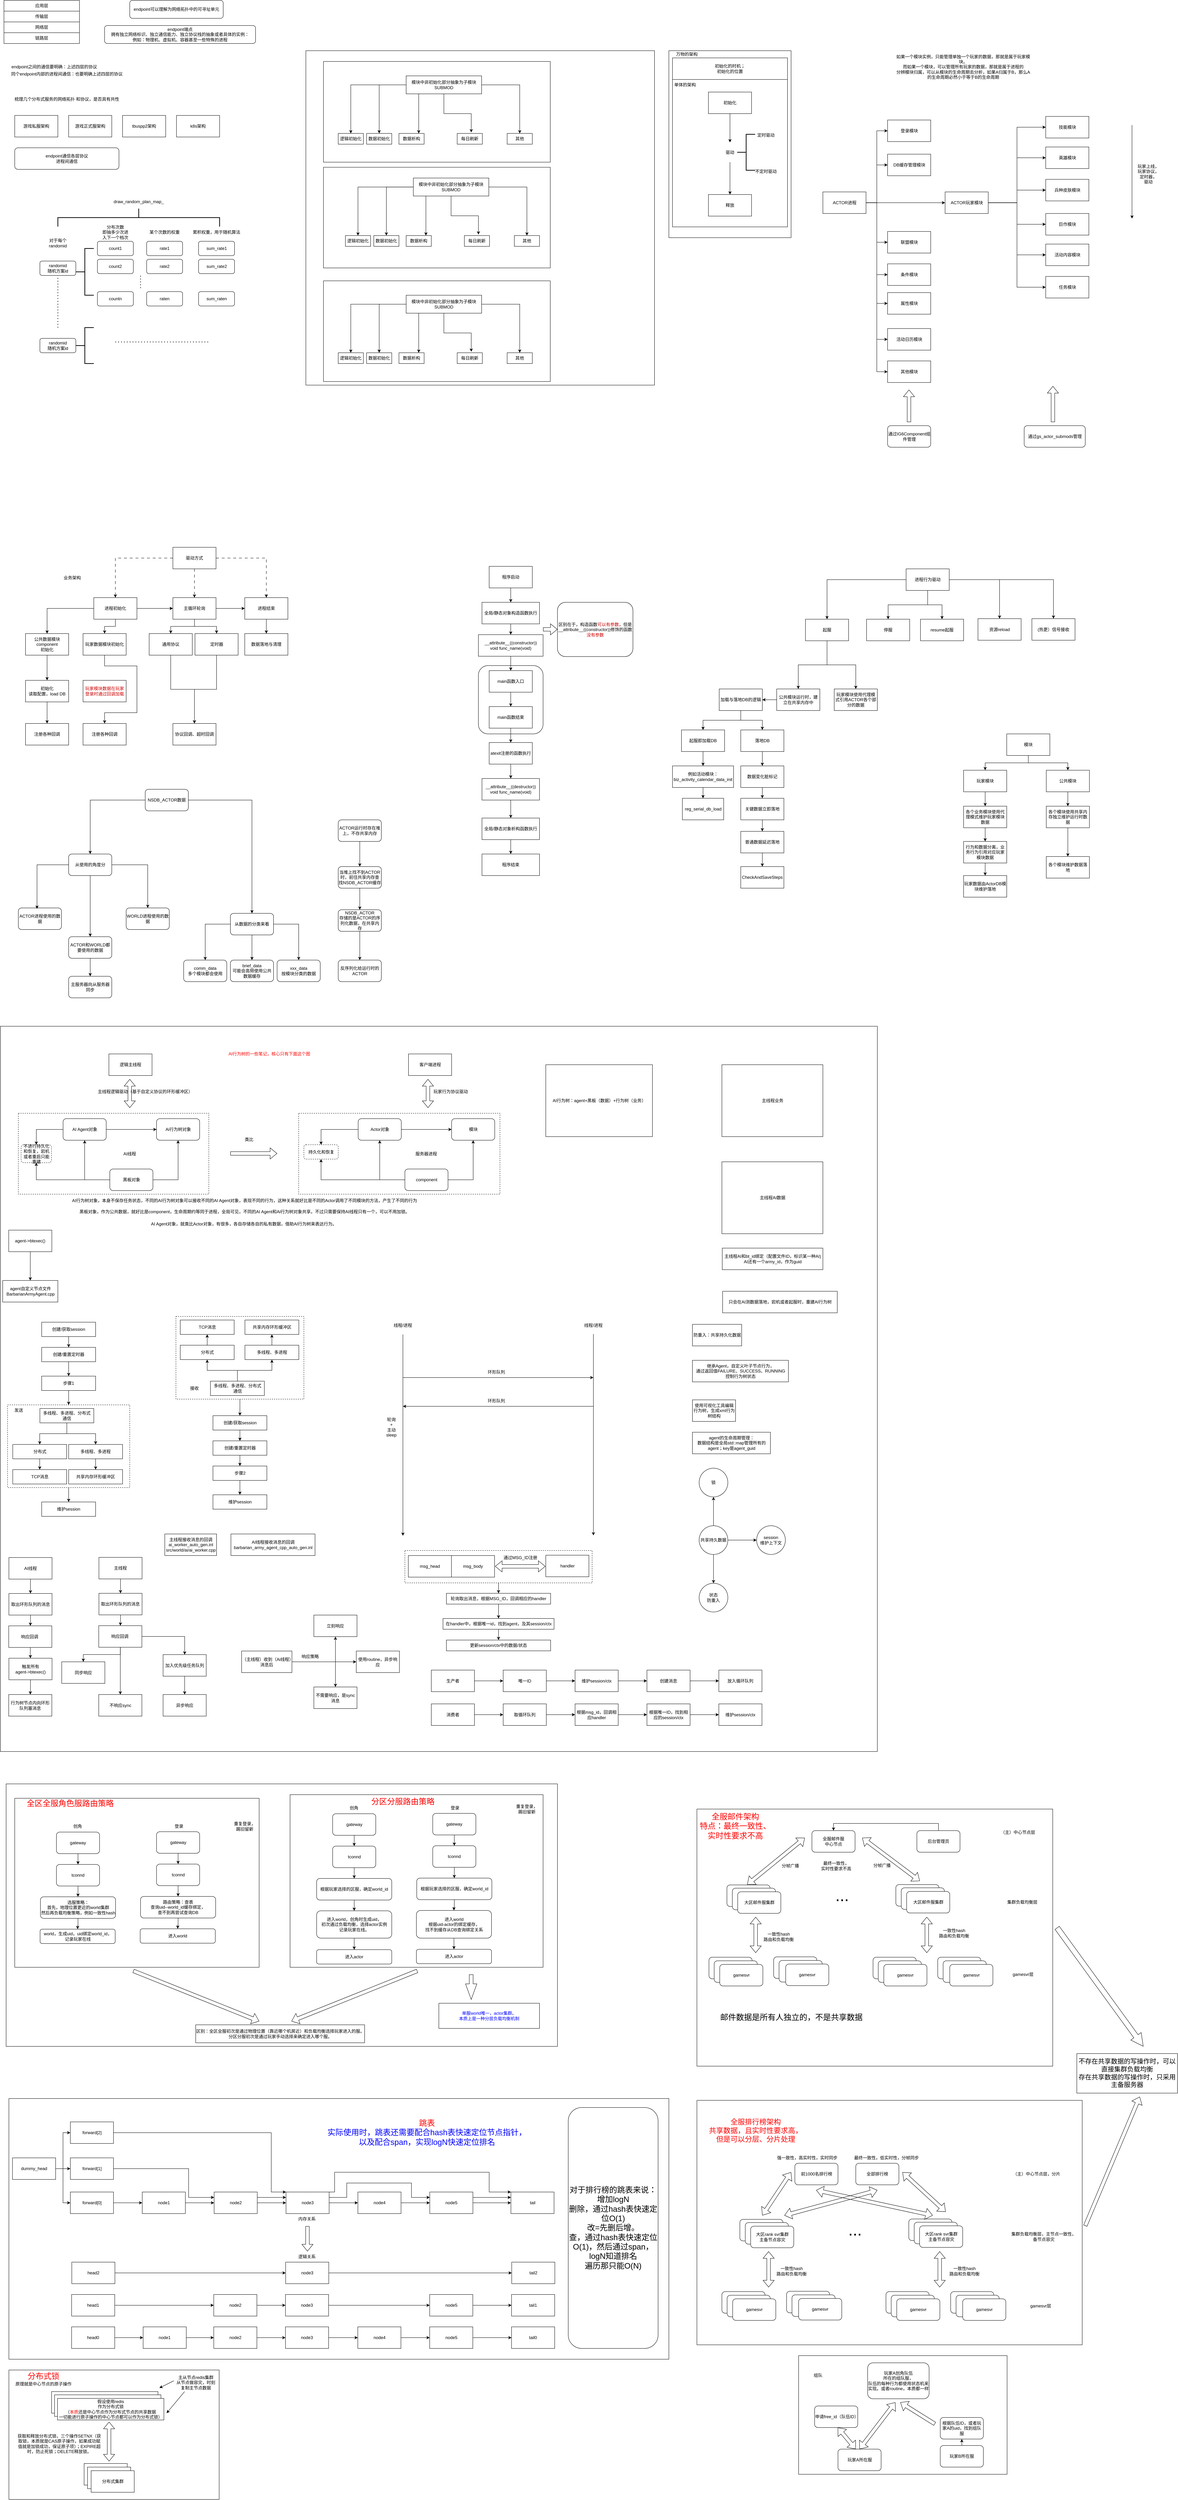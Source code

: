 <mxfile version="28.2.7">
  <diagram name="第 1 页" id="6L0QKgz08H0uk4aZn0Ru">
    <mxGraphModel dx="3917" dy="2090" grid="1" gridSize="10" guides="1" tooltips="1" connect="1" arrows="1" fold="1" page="1" pageScale="1" pageWidth="827" pageHeight="1169" math="0" shadow="0">
      <root>
        <mxCell id="0" />
        <mxCell id="1" parent="0" />
        <mxCell id="KU0j-aZhRdwBa8eBkRVH-1" value="应用层" style="rounded=0;whiteSpace=wrap;html=1;" parent="1" vertex="1">
          <mxGeometry x="10" y="10" width="210" height="30" as="geometry" />
        </mxCell>
        <mxCell id="KU0j-aZhRdwBa8eBkRVH-3" value="传输层" style="rounded=0;whiteSpace=wrap;html=1;" parent="1" vertex="1">
          <mxGeometry x="10" y="40" width="210" height="30" as="geometry" />
        </mxCell>
        <mxCell id="KU0j-aZhRdwBa8eBkRVH-4" value="网络层" style="rounded=0;whiteSpace=wrap;html=1;" parent="1" vertex="1">
          <mxGeometry x="10" y="70" width="210" height="30" as="geometry" />
        </mxCell>
        <mxCell id="KU0j-aZhRdwBa8eBkRVH-5" value="链路层" style="rounded=0;whiteSpace=wrap;html=1;" parent="1" vertex="1">
          <mxGeometry x="10" y="100" width="210" height="30" as="geometry" />
        </mxCell>
        <mxCell id="KU0j-aZhRdwBa8eBkRVH-6" value="endpoint可以理解为网络拓扑中的可寻址单元" style="rounded=1;whiteSpace=wrap;html=1;" parent="1" vertex="1">
          <mxGeometry x="360" y="10" width="260" height="50" as="geometry" />
        </mxCell>
        <mxCell id="KU0j-aZhRdwBa8eBkRVH-7" value="endpoint端点&lt;div&gt;拥有独立网络标识、独立通信能力、独立协议栈的抽象或者具体的实例：&lt;/div&gt;&lt;div&gt;例如：物理机、虚拟机、容器甚至一些特殊的进程&lt;/div&gt;" style="rounded=1;whiteSpace=wrap;html=1;" parent="1" vertex="1">
          <mxGeometry x="290" y="80" width="420" height="50" as="geometry" />
        </mxCell>
        <mxCell id="KU0j-aZhRdwBa8eBkRVH-9" value="endpoint之间的通信要明确：上述四层的协议" style="text;html=1;align=center;verticalAlign=middle;whiteSpace=wrap;rounded=0;" parent="1" vertex="1">
          <mxGeometry x="20" y="180" width="260" height="30" as="geometry" />
        </mxCell>
        <mxCell id="KU0j-aZhRdwBa8eBkRVH-10" value="同个endpoint内部的进程间通信：也要明确上述四层的协议" style="text;html=1;align=center;verticalAlign=middle;whiteSpace=wrap;rounded=0;" parent="1" vertex="1">
          <mxGeometry x="20" y="200" width="330" height="30" as="geometry" />
        </mxCell>
        <mxCell id="KU0j-aZhRdwBa8eBkRVH-11" value="梳理几个分布式服务的网络拓扑 和协议，是否具有共性" style="text;html=1;align=center;verticalAlign=middle;whiteSpace=wrap;rounded=0;" parent="1" vertex="1">
          <mxGeometry x="30" y="270" width="310" height="30" as="geometry" />
        </mxCell>
        <mxCell id="KU0j-aZhRdwBa8eBkRVH-12" value="游戏私服架构" style="rounded=0;whiteSpace=wrap;html=1;" parent="1" vertex="1">
          <mxGeometry x="40" y="330" width="120" height="60" as="geometry" />
        </mxCell>
        <mxCell id="KU0j-aZhRdwBa8eBkRVH-13" value="游戏正式服架构" style="rounded=0;whiteSpace=wrap;html=1;" parent="1" vertex="1">
          <mxGeometry x="190" y="330" width="120" height="60" as="geometry" />
        </mxCell>
        <mxCell id="KU0j-aZhRdwBa8eBkRVH-14" value="tbuspp2架构" style="rounded=0;whiteSpace=wrap;html=1;" parent="1" vertex="1">
          <mxGeometry x="340" y="330" width="120" height="60" as="geometry" />
        </mxCell>
        <mxCell id="KU0j-aZhRdwBa8eBkRVH-15" value="k8s架构" style="rounded=0;whiteSpace=wrap;html=1;" parent="1" vertex="1">
          <mxGeometry x="490" y="330" width="120" height="60" as="geometry" />
        </mxCell>
        <mxCell id="KU0j-aZhRdwBa8eBkRVH-17" value="endpoint通信各层协议&lt;div&gt;进程间通信&lt;/div&gt;" style="rounded=1;whiteSpace=wrap;html=1;" parent="1" vertex="1">
          <mxGeometry x="40" y="420" width="290" height="60" as="geometry" />
        </mxCell>
        <mxCell id="KU0j-aZhRdwBa8eBkRVH-18" value="randomid&lt;div&gt;随机方案id&lt;/div&gt;" style="rounded=1;whiteSpace=wrap;html=1;" parent="1" vertex="1">
          <mxGeometry x="110" y="735" width="100" height="40" as="geometry" />
        </mxCell>
        <mxCell id="KU0j-aZhRdwBa8eBkRVH-20" value="count1" style="rounded=1;whiteSpace=wrap;html=1;" parent="1" vertex="1">
          <mxGeometry x="270" y="680" width="100" height="40" as="geometry" />
        </mxCell>
        <mxCell id="KU0j-aZhRdwBa8eBkRVH-21" value="rate1" style="rounded=1;whiteSpace=wrap;html=1;" parent="1" vertex="1">
          <mxGeometry x="407" y="680" width="100" height="40" as="geometry" />
        </mxCell>
        <mxCell id="KU0j-aZhRdwBa8eBkRVH-22" value="sum_rate1" style="rounded=1;whiteSpace=wrap;html=1;" parent="1" vertex="1">
          <mxGeometry x="551.5" y="680" width="100" height="40" as="geometry" />
        </mxCell>
        <mxCell id="KU0j-aZhRdwBa8eBkRVH-23" value="对于每个randomid" style="text;html=1;align=center;verticalAlign=middle;whiteSpace=wrap;rounded=0;" parent="1" vertex="1">
          <mxGeometry x="130" y="670" width="60" height="30" as="geometry" />
        </mxCell>
        <mxCell id="KU0j-aZhRdwBa8eBkRVH-24" value="分布次数&lt;div&gt;即抽多少次进入下一个档次&lt;/div&gt;" style="text;html=1;align=center;verticalAlign=middle;whiteSpace=wrap;rounded=0;" parent="1" vertex="1">
          <mxGeometry x="280" y="640" width="80" height="30" as="geometry" />
        </mxCell>
        <mxCell id="KU0j-aZhRdwBa8eBkRVH-25" value="某个次数的权重" style="text;html=1;align=center;verticalAlign=middle;whiteSpace=wrap;rounded=0;" parent="1" vertex="1">
          <mxGeometry x="414" y="640" width="86" height="30" as="geometry" />
        </mxCell>
        <mxCell id="KU0j-aZhRdwBa8eBkRVH-26" value="累积权重，用于随机算法" style="text;html=1;align=center;verticalAlign=middle;whiteSpace=wrap;rounded=0;" parent="1" vertex="1">
          <mxGeometry x="530" y="640" width="143" height="30" as="geometry" />
        </mxCell>
        <mxCell id="KU0j-aZhRdwBa8eBkRVH-27" value="count2" style="rounded=1;whiteSpace=wrap;html=1;" parent="1" vertex="1">
          <mxGeometry x="270" y="730" width="100" height="40" as="geometry" />
        </mxCell>
        <mxCell id="KU0j-aZhRdwBa8eBkRVH-28" value="rate2" style="rounded=1;whiteSpace=wrap;html=1;" parent="1" vertex="1">
          <mxGeometry x="407" y="730" width="100" height="40" as="geometry" />
        </mxCell>
        <mxCell id="KU0j-aZhRdwBa8eBkRVH-29" value="sum_rate2" style="rounded=1;whiteSpace=wrap;html=1;" parent="1" vertex="1">
          <mxGeometry x="551.5" y="730" width="100" height="40" as="geometry" />
        </mxCell>
        <mxCell id="KU0j-aZhRdwBa8eBkRVH-30" value="countn" style="rounded=1;whiteSpace=wrap;html=1;" parent="1" vertex="1">
          <mxGeometry x="270" y="820" width="100" height="40" as="geometry" />
        </mxCell>
        <mxCell id="KU0j-aZhRdwBa8eBkRVH-31" value="raten" style="rounded=1;whiteSpace=wrap;html=1;" parent="1" vertex="1">
          <mxGeometry x="407" y="820" width="100" height="40" as="geometry" />
        </mxCell>
        <mxCell id="KU0j-aZhRdwBa8eBkRVH-32" value="sum_raten" style="rounded=1;whiteSpace=wrap;html=1;" parent="1" vertex="1">
          <mxGeometry x="551.5" y="820" width="100" height="40" as="geometry" />
        </mxCell>
        <mxCell id="KU0j-aZhRdwBa8eBkRVH-34" value="" style="endArrow=none;dashed=1;html=1;dashPattern=1 3;strokeWidth=2;rounded=0;" parent="1" edge="1">
          <mxGeometry width="50" height="50" relative="1" as="geometry">
            <mxPoint x="390" y="810" as="sourcePoint" />
            <mxPoint x="390" y="770" as="targetPoint" />
          </mxGeometry>
        </mxCell>
        <mxCell id="KU0j-aZhRdwBa8eBkRVH-36" value="" style="endArrow=none;dashed=1;html=1;dashPattern=1 3;strokeWidth=2;rounded=0;" parent="1" edge="1">
          <mxGeometry width="50" height="50" relative="1" as="geometry">
            <mxPoint x="160" y="920" as="sourcePoint" />
            <mxPoint x="160" y="780" as="targetPoint" />
          </mxGeometry>
        </mxCell>
        <mxCell id="KU0j-aZhRdwBa8eBkRVH-37" value="randomid&lt;div&gt;随机方案id&lt;/div&gt;" style="rounded=1;whiteSpace=wrap;html=1;" parent="1" vertex="1">
          <mxGeometry x="110" y="950" width="100" height="40" as="geometry" />
        </mxCell>
        <mxCell id="KU0j-aZhRdwBa8eBkRVH-38" value="" style="endArrow=none;dashed=1;html=1;dashPattern=1 3;strokeWidth=2;rounded=0;" parent="1" edge="1">
          <mxGeometry width="50" height="50" relative="1" as="geometry">
            <mxPoint x="320" y="960" as="sourcePoint" />
            <mxPoint x="580" y="960" as="targetPoint" />
          </mxGeometry>
        </mxCell>
        <mxCell id="KU0j-aZhRdwBa8eBkRVH-39" value="" style="strokeWidth=2;html=1;shape=mxgraph.flowchart.annotation_2;align=left;labelPosition=right;pointerEvents=1;" parent="1" vertex="1">
          <mxGeometry x="210" y="700" width="50" height="130" as="geometry" />
        </mxCell>
        <mxCell id="KU0j-aZhRdwBa8eBkRVH-40" value="" style="strokeWidth=2;html=1;shape=mxgraph.flowchart.annotation_2;align=left;labelPosition=right;pointerEvents=1;" parent="1" vertex="1">
          <mxGeometry x="210" y="920" width="50" height="100" as="geometry" />
        </mxCell>
        <mxCell id="KU0j-aZhRdwBa8eBkRVH-41" value="" style="strokeWidth=2;html=1;shape=mxgraph.flowchart.annotation_2;align=left;labelPosition=right;pointerEvents=1;rotation=90;" parent="1" vertex="1">
          <mxGeometry x="359.99" y="389.13" width="50" height="450" as="geometry" />
        </mxCell>
        <mxCell id="KU0j-aZhRdwBa8eBkRVH-42" value="draw_random_plan_map_" style="text;html=1;align=center;verticalAlign=middle;whiteSpace=wrap;rounded=0;" parent="1" vertex="1">
          <mxGeometry x="301.99" y="550" width="166" height="40" as="geometry" />
        </mxCell>
        <mxCell id="3fNOpoJ3Ih4Q9q4e5zWk-3" value="" style="edgeStyle=orthogonalEdgeStyle;rounded=0;orthogonalLoop=1;jettySize=auto;html=1;" parent="1" source="3fNOpoJ3Ih4Q9q4e5zWk-1" target="3fNOpoJ3Ih4Q9q4e5zWk-2" edge="1">
          <mxGeometry relative="1" as="geometry" />
        </mxCell>
        <mxCell id="3fNOpoJ3Ih4Q9q4e5zWk-5" value="" style="edgeStyle=orthogonalEdgeStyle;rounded=0;orthogonalLoop=1;jettySize=auto;html=1;" parent="1" source="3fNOpoJ3Ih4Q9q4e5zWk-1" target="3fNOpoJ3Ih4Q9q4e5zWk-4" edge="1">
          <mxGeometry relative="1" as="geometry" />
        </mxCell>
        <mxCell id="3fNOpoJ3Ih4Q9q4e5zWk-7" style="edgeStyle=orthogonalEdgeStyle;rounded=0;orthogonalLoop=1;jettySize=auto;html=1;" parent="1" source="3fNOpoJ3Ih4Q9q4e5zWk-1" target="3fNOpoJ3Ih4Q9q4e5zWk-6" edge="1">
          <mxGeometry relative="1" as="geometry">
            <Array as="points">
              <mxPoint x="1164" y="310" />
              <mxPoint x="1164" y="310" />
            </Array>
          </mxGeometry>
        </mxCell>
        <mxCell id="3fNOpoJ3Ih4Q9q4e5zWk-12" style="edgeStyle=orthogonalEdgeStyle;rounded=0;orthogonalLoop=1;jettySize=auto;html=1;entryX=0.5;entryY=0;entryDx=0;entryDy=0;" parent="1" source="3fNOpoJ3Ih4Q9q4e5zWk-1" target="3fNOpoJ3Ih4Q9q4e5zWk-11" edge="1">
          <mxGeometry relative="1" as="geometry" />
        </mxCell>
        <mxCell id="3fNOpoJ3Ih4Q9q4e5zWk-1" value="&lt;div&gt;模块中非初始化部分抽象为子模块&lt;/div&gt;SUBMOD" style="rounded=0;whiteSpace=wrap;html=1;" parent="1" vertex="1">
          <mxGeometry x="1129" y="220" width="210" height="50" as="geometry" />
        </mxCell>
        <mxCell id="3fNOpoJ3Ih4Q9q4e5zWk-2" value="&lt;div&gt;逻辑初始化&lt;/div&gt;" style="rounded=0;whiteSpace=wrap;html=1;" parent="1" vertex="1">
          <mxGeometry x="940" y="380" width="70" height="30" as="geometry" />
        </mxCell>
        <mxCell id="3fNOpoJ3Ih4Q9q4e5zWk-4" value="数据初始化" style="whiteSpace=wrap;html=1;rounded=0;" parent="1" vertex="1">
          <mxGeometry x="1019" y="380" width="70" height="30" as="geometry" />
        </mxCell>
        <mxCell id="3fNOpoJ3Ih4Q9q4e5zWk-6" value="数据析构" style="whiteSpace=wrap;html=1;rounded=0;" parent="1" vertex="1">
          <mxGeometry x="1109" y="380" width="70" height="30" as="geometry" />
        </mxCell>
        <mxCell id="3fNOpoJ3Ih4Q9q4e5zWk-8" value="每日刷新" style="whiteSpace=wrap;html=1;rounded=0;" parent="1" vertex="1">
          <mxGeometry x="1271" y="380" width="70" height="30" as="geometry" />
        </mxCell>
        <mxCell id="3fNOpoJ3Ih4Q9q4e5zWk-9" style="edgeStyle=orthogonalEdgeStyle;rounded=0;orthogonalLoop=1;jettySize=auto;html=1;entryX=0.559;entryY=-0.095;entryDx=0;entryDy=0;entryPerimeter=0;" parent="1" source="3fNOpoJ3Ih4Q9q4e5zWk-1" target="3fNOpoJ3Ih4Q9q4e5zWk-8" edge="1">
          <mxGeometry relative="1" as="geometry" />
        </mxCell>
        <mxCell id="3fNOpoJ3Ih4Q9q4e5zWk-11" value="其他" style="whiteSpace=wrap;html=1;rounded=0;" parent="1" vertex="1">
          <mxGeometry x="1410" y="380" width="70" height="30" as="geometry" />
        </mxCell>
        <mxCell id="3fNOpoJ3Ih4Q9q4e5zWk-13" value="" style="rounded=0;whiteSpace=wrap;html=1;fillColor=none;" parent="1" vertex="1">
          <mxGeometry x="899" y="180" width="631" height="280" as="geometry" />
        </mxCell>
        <mxCell id="3fNOpoJ3Ih4Q9q4e5zWk-14" value="" style="edgeStyle=orthogonalEdgeStyle;rounded=0;orthogonalLoop=1;jettySize=auto;html=1;" parent="1" source="3fNOpoJ3Ih4Q9q4e5zWk-18" target="3fNOpoJ3Ih4Q9q4e5zWk-19" edge="1">
          <mxGeometry relative="1" as="geometry" />
        </mxCell>
        <mxCell id="3fNOpoJ3Ih4Q9q4e5zWk-15" value="" style="edgeStyle=orthogonalEdgeStyle;rounded=0;orthogonalLoop=1;jettySize=auto;html=1;" parent="1" source="3fNOpoJ3Ih4Q9q4e5zWk-18" target="3fNOpoJ3Ih4Q9q4e5zWk-20" edge="1">
          <mxGeometry relative="1" as="geometry" />
        </mxCell>
        <mxCell id="3fNOpoJ3Ih4Q9q4e5zWk-16" style="edgeStyle=orthogonalEdgeStyle;rounded=0;orthogonalLoop=1;jettySize=auto;html=1;" parent="1" source="3fNOpoJ3Ih4Q9q4e5zWk-18" target="3fNOpoJ3Ih4Q9q4e5zWk-21" edge="1">
          <mxGeometry relative="1" as="geometry">
            <Array as="points">
              <mxPoint x="1184" y="594.13" />
              <mxPoint x="1184" y="594.13" />
            </Array>
          </mxGeometry>
        </mxCell>
        <mxCell id="3fNOpoJ3Ih4Q9q4e5zWk-17" style="edgeStyle=orthogonalEdgeStyle;rounded=0;orthogonalLoop=1;jettySize=auto;html=1;entryX=0.5;entryY=0;entryDx=0;entryDy=0;" parent="1" source="3fNOpoJ3Ih4Q9q4e5zWk-18" target="3fNOpoJ3Ih4Q9q4e5zWk-24" edge="1">
          <mxGeometry relative="1" as="geometry" />
        </mxCell>
        <mxCell id="3fNOpoJ3Ih4Q9q4e5zWk-18" value="&lt;div&gt;模块中非初始化部分抽象为子模块&lt;/div&gt;SUBMOD" style="rounded=0;whiteSpace=wrap;html=1;" parent="1" vertex="1">
          <mxGeometry x="1149" y="504.13" width="210" height="50" as="geometry" />
        </mxCell>
        <mxCell id="3fNOpoJ3Ih4Q9q4e5zWk-19" value="&lt;div&gt;逻辑初始化&lt;/div&gt;" style="rounded=0;whiteSpace=wrap;html=1;" parent="1" vertex="1">
          <mxGeometry x="960" y="664.13" width="70" height="30" as="geometry" />
        </mxCell>
        <mxCell id="3fNOpoJ3Ih4Q9q4e5zWk-20" value="数据初始化" style="whiteSpace=wrap;html=1;rounded=0;" parent="1" vertex="1">
          <mxGeometry x="1039" y="664.13" width="70" height="30" as="geometry" />
        </mxCell>
        <mxCell id="3fNOpoJ3Ih4Q9q4e5zWk-21" value="数据析构" style="whiteSpace=wrap;html=1;rounded=0;" parent="1" vertex="1">
          <mxGeometry x="1129" y="664.13" width="70" height="30" as="geometry" />
        </mxCell>
        <mxCell id="3fNOpoJ3Ih4Q9q4e5zWk-22" value="每日刷新" style="whiteSpace=wrap;html=1;rounded=0;" parent="1" vertex="1">
          <mxGeometry x="1291" y="664.13" width="70" height="30" as="geometry" />
        </mxCell>
        <mxCell id="3fNOpoJ3Ih4Q9q4e5zWk-23" style="edgeStyle=orthogonalEdgeStyle;rounded=0;orthogonalLoop=1;jettySize=auto;html=1;entryX=0.559;entryY=-0.095;entryDx=0;entryDy=0;entryPerimeter=0;" parent="1" source="3fNOpoJ3Ih4Q9q4e5zWk-18" target="3fNOpoJ3Ih4Q9q4e5zWk-22" edge="1">
          <mxGeometry relative="1" as="geometry" />
        </mxCell>
        <mxCell id="3fNOpoJ3Ih4Q9q4e5zWk-24" value="其他" style="whiteSpace=wrap;html=1;rounded=0;" parent="1" vertex="1">
          <mxGeometry x="1430" y="664.13" width="70" height="30" as="geometry" />
        </mxCell>
        <mxCell id="3fNOpoJ3Ih4Q9q4e5zWk-25" value="" style="rounded=0;whiteSpace=wrap;html=1;fillColor=none;" parent="1" vertex="1">
          <mxGeometry x="899" y="474.13" width="631" height="280" as="geometry" />
        </mxCell>
        <mxCell id="3fNOpoJ3Ih4Q9q4e5zWk-26" value="" style="edgeStyle=orthogonalEdgeStyle;rounded=0;orthogonalLoop=1;jettySize=auto;html=1;" parent="1" source="3fNOpoJ3Ih4Q9q4e5zWk-30" target="3fNOpoJ3Ih4Q9q4e5zWk-31" edge="1">
          <mxGeometry relative="1" as="geometry" />
        </mxCell>
        <mxCell id="3fNOpoJ3Ih4Q9q4e5zWk-27" value="" style="edgeStyle=orthogonalEdgeStyle;rounded=0;orthogonalLoop=1;jettySize=auto;html=1;" parent="1" source="3fNOpoJ3Ih4Q9q4e5zWk-30" target="3fNOpoJ3Ih4Q9q4e5zWk-32" edge="1">
          <mxGeometry relative="1" as="geometry" />
        </mxCell>
        <mxCell id="3fNOpoJ3Ih4Q9q4e5zWk-28" style="edgeStyle=orthogonalEdgeStyle;rounded=0;orthogonalLoop=1;jettySize=auto;html=1;" parent="1" source="3fNOpoJ3Ih4Q9q4e5zWk-30" target="3fNOpoJ3Ih4Q9q4e5zWk-33" edge="1">
          <mxGeometry relative="1" as="geometry">
            <Array as="points">
              <mxPoint x="1164" y="920" />
              <mxPoint x="1164" y="920" />
            </Array>
          </mxGeometry>
        </mxCell>
        <mxCell id="3fNOpoJ3Ih4Q9q4e5zWk-29" style="edgeStyle=orthogonalEdgeStyle;rounded=0;orthogonalLoop=1;jettySize=auto;html=1;entryX=0.5;entryY=0;entryDx=0;entryDy=0;" parent="1" source="3fNOpoJ3Ih4Q9q4e5zWk-30" target="3fNOpoJ3Ih4Q9q4e5zWk-36" edge="1">
          <mxGeometry relative="1" as="geometry" />
        </mxCell>
        <mxCell id="3fNOpoJ3Ih4Q9q4e5zWk-30" value="&lt;div&gt;模块中非初始化部分抽象为子模块&lt;/div&gt;SUBMOD" style="rounded=0;whiteSpace=wrap;html=1;" parent="1" vertex="1">
          <mxGeometry x="1129" y="830" width="210" height="50" as="geometry" />
        </mxCell>
        <mxCell id="3fNOpoJ3Ih4Q9q4e5zWk-31" value="&lt;div&gt;逻辑初始化&lt;/div&gt;" style="rounded=0;whiteSpace=wrap;html=1;" parent="1" vertex="1">
          <mxGeometry x="940" y="990" width="70" height="30" as="geometry" />
        </mxCell>
        <mxCell id="3fNOpoJ3Ih4Q9q4e5zWk-32" value="数据初始化" style="whiteSpace=wrap;html=1;rounded=0;" parent="1" vertex="1">
          <mxGeometry x="1019" y="990" width="70" height="30" as="geometry" />
        </mxCell>
        <mxCell id="3fNOpoJ3Ih4Q9q4e5zWk-33" value="数据析构" style="whiteSpace=wrap;html=1;rounded=0;" parent="1" vertex="1">
          <mxGeometry x="1109" y="990" width="70" height="30" as="geometry" />
        </mxCell>
        <mxCell id="3fNOpoJ3Ih4Q9q4e5zWk-34" value="每日刷新" style="whiteSpace=wrap;html=1;rounded=0;" parent="1" vertex="1">
          <mxGeometry x="1271" y="990" width="70" height="30" as="geometry" />
        </mxCell>
        <mxCell id="3fNOpoJ3Ih4Q9q4e5zWk-35" style="edgeStyle=orthogonalEdgeStyle;rounded=0;orthogonalLoop=1;jettySize=auto;html=1;entryX=0.559;entryY=-0.095;entryDx=0;entryDy=0;entryPerimeter=0;" parent="1" source="3fNOpoJ3Ih4Q9q4e5zWk-30" target="3fNOpoJ3Ih4Q9q4e5zWk-34" edge="1">
          <mxGeometry relative="1" as="geometry" />
        </mxCell>
        <mxCell id="3fNOpoJ3Ih4Q9q4e5zWk-36" value="其他" style="whiteSpace=wrap;html=1;rounded=0;" parent="1" vertex="1">
          <mxGeometry x="1410" y="990" width="70" height="30" as="geometry" />
        </mxCell>
        <mxCell id="3fNOpoJ3Ih4Q9q4e5zWk-37" value="" style="rounded=0;whiteSpace=wrap;html=1;fillColor=none;" parent="1" vertex="1">
          <mxGeometry x="899" y="790" width="631" height="280" as="geometry" />
        </mxCell>
        <mxCell id="3fNOpoJ3Ih4Q9q4e5zWk-38" value="" style="rounded=0;whiteSpace=wrap;html=1;fillColor=none;" parent="1" vertex="1">
          <mxGeometry x="850" y="150" width="970" height="930" as="geometry" />
        </mxCell>
        <mxCell id="3fNOpoJ3Ih4Q9q4e5zWk-41" style="edgeStyle=orthogonalEdgeStyle;rounded=0;orthogonalLoop=1;jettySize=auto;html=1;" parent="1" source="3fNOpoJ3Ih4Q9q4e5zWk-43" target="3fNOpoJ3Ih4Q9q4e5zWk-40" edge="1">
          <mxGeometry relative="1" as="geometry" />
        </mxCell>
        <mxCell id="3fNOpoJ3Ih4Q9q4e5zWk-39" value="初始化" style="rounded=0;whiteSpace=wrap;html=1;" parent="1" vertex="1">
          <mxGeometry x="1970" y="265" width="120" height="60" as="geometry" />
        </mxCell>
        <mxCell id="3fNOpoJ3Ih4Q9q4e5zWk-40" value="释放" style="rounded=0;whiteSpace=wrap;html=1;" parent="1" vertex="1">
          <mxGeometry x="1970" y="550" width="120" height="60" as="geometry" />
        </mxCell>
        <mxCell id="3fNOpoJ3Ih4Q9q4e5zWk-42" value="" style="edgeStyle=orthogonalEdgeStyle;rounded=0;orthogonalLoop=1;jettySize=auto;html=1;" parent="1" source="3fNOpoJ3Ih4Q9q4e5zWk-39" target="3fNOpoJ3Ih4Q9q4e5zWk-43" edge="1">
          <mxGeometry relative="1" as="geometry">
            <mxPoint x="2030" y="325" as="sourcePoint" />
            <mxPoint x="2030" y="550" as="targetPoint" />
          </mxGeometry>
        </mxCell>
        <mxCell id="3fNOpoJ3Ih4Q9q4e5zWk-43" value="驱动" style="text;html=1;align=center;verticalAlign=middle;whiteSpace=wrap;rounded=0;" parent="1" vertex="1">
          <mxGeometry x="2000" y="405" width="60" height="55" as="geometry" />
        </mxCell>
        <mxCell id="3fNOpoJ3Ih4Q9q4e5zWk-44" value="" style="strokeWidth=2;html=1;shape=mxgraph.flowchart.annotation_2;align=left;labelPosition=right;pointerEvents=1;" parent="1" vertex="1">
          <mxGeometry x="2050" y="382.5" width="50" height="100" as="geometry" />
        </mxCell>
        <mxCell id="3fNOpoJ3Ih4Q9q4e5zWk-45" value="定时驱动" style="text;html=1;align=center;verticalAlign=middle;whiteSpace=wrap;rounded=0;" parent="1" vertex="1">
          <mxGeometry x="2100" y="369" width="60" height="31" as="geometry" />
        </mxCell>
        <mxCell id="3fNOpoJ3Ih4Q9q4e5zWk-46" value="不定时驱动" style="text;html=1;align=center;verticalAlign=middle;whiteSpace=wrap;rounded=0;" parent="1" vertex="1">
          <mxGeometry x="2090" y="470" width="80" height="31" as="geometry" />
        </mxCell>
        <mxCell id="3fNOpoJ3Ih4Q9q4e5zWk-47" value="" style="rounded=0;whiteSpace=wrap;html=1;fillColor=none;" parent="1" vertex="1">
          <mxGeometry x="1870" y="230" width="320" height="410" as="geometry" />
        </mxCell>
        <mxCell id="3fNOpoJ3Ih4Q9q4e5zWk-48" value="万物的架构" style="text;html=1;align=center;verticalAlign=middle;whiteSpace=wrap;rounded=0;" parent="1" vertex="1">
          <mxGeometry x="1860" y="140" width="100" height="40" as="geometry" />
        </mxCell>
        <mxCell id="3fNOpoJ3Ih4Q9q4e5zWk-50" value="初始化的时机；&lt;div&gt;初始化的位置&lt;/div&gt;" style="rounded=0;whiteSpace=wrap;html=1;" parent="1" vertex="1">
          <mxGeometry x="1870" y="170" width="320" height="60" as="geometry" />
        </mxCell>
        <mxCell id="3fNOpoJ3Ih4Q9q4e5zWk-51" value="" style="rounded=0;whiteSpace=wrap;html=1;fillColor=none;" parent="1" vertex="1">
          <mxGeometry x="1860" y="150" width="340" height="520" as="geometry" />
        </mxCell>
        <mxCell id="3fNOpoJ3Ih4Q9q4e5zWk-52" value="单体的架构" style="text;html=1;align=center;verticalAlign=middle;whiteSpace=wrap;rounded=0;" parent="1" vertex="1">
          <mxGeometry x="1870" y="230" width="70" height="30" as="geometry" />
        </mxCell>
        <mxCell id="3fNOpoJ3Ih4Q9q4e5zWk-67" style="edgeStyle=orthogonalEdgeStyle;rounded=0;orthogonalLoop=1;jettySize=auto;html=1;entryX=0;entryY=0.5;entryDx=0;entryDy=0;" parent="1" source="3fNOpoJ3Ih4Q9q4e5zWk-53" target="3fNOpoJ3Ih4Q9q4e5zWk-54" edge="1">
          <mxGeometry relative="1" as="geometry" />
        </mxCell>
        <mxCell id="3fNOpoJ3Ih4Q9q4e5zWk-68" style="edgeStyle=orthogonalEdgeStyle;rounded=0;orthogonalLoop=1;jettySize=auto;html=1;entryX=0;entryY=0.5;entryDx=0;entryDy=0;" parent="1" source="3fNOpoJ3Ih4Q9q4e5zWk-53" target="3fNOpoJ3Ih4Q9q4e5zWk-55" edge="1">
          <mxGeometry relative="1" as="geometry" />
        </mxCell>
        <mxCell id="3fNOpoJ3Ih4Q9q4e5zWk-69" style="edgeStyle=orthogonalEdgeStyle;rounded=0;orthogonalLoop=1;jettySize=auto;html=1;entryX=0;entryY=0.5;entryDx=0;entryDy=0;" parent="1" source="3fNOpoJ3Ih4Q9q4e5zWk-53" target="3fNOpoJ3Ih4Q9q4e5zWk-56" edge="1">
          <mxGeometry relative="1" as="geometry" />
        </mxCell>
        <mxCell id="3fNOpoJ3Ih4Q9q4e5zWk-71" style="edgeStyle=orthogonalEdgeStyle;rounded=0;orthogonalLoop=1;jettySize=auto;html=1;entryX=0;entryY=0.5;entryDx=0;entryDy=0;" parent="1" source="3fNOpoJ3Ih4Q9q4e5zWk-53" target="3fNOpoJ3Ih4Q9q4e5zWk-57" edge="1">
          <mxGeometry relative="1" as="geometry" />
        </mxCell>
        <mxCell id="3fNOpoJ3Ih4Q9q4e5zWk-72" style="edgeStyle=orthogonalEdgeStyle;rounded=0;orthogonalLoop=1;jettySize=auto;html=1;entryX=0;entryY=0.5;entryDx=0;entryDy=0;" parent="1" source="3fNOpoJ3Ih4Q9q4e5zWk-53" target="3fNOpoJ3Ih4Q9q4e5zWk-66" edge="1">
          <mxGeometry relative="1" as="geometry" />
        </mxCell>
        <mxCell id="3fNOpoJ3Ih4Q9q4e5zWk-73" style="edgeStyle=orthogonalEdgeStyle;rounded=0;orthogonalLoop=1;jettySize=auto;html=1;entryX=0;entryY=0.5;entryDx=0;entryDy=0;" parent="1" source="3fNOpoJ3Ih4Q9q4e5zWk-53" target="3fNOpoJ3Ih4Q9q4e5zWk-65" edge="1">
          <mxGeometry relative="1" as="geometry" />
        </mxCell>
        <mxCell id="3fNOpoJ3Ih4Q9q4e5zWk-84" style="edgeStyle=orthogonalEdgeStyle;rounded=0;orthogonalLoop=1;jettySize=auto;html=1;entryX=0;entryY=0.5;entryDx=0;entryDy=0;" parent="1" source="3fNOpoJ3Ih4Q9q4e5zWk-53" target="3fNOpoJ3Ih4Q9q4e5zWk-61" edge="1">
          <mxGeometry relative="1" as="geometry" />
        </mxCell>
        <mxCell id="3fNOpoJ3Ih4Q9q4e5zWk-85" style="edgeStyle=orthogonalEdgeStyle;rounded=0;orthogonalLoop=1;jettySize=auto;html=1;entryX=0;entryY=0.5;entryDx=0;entryDy=0;" parent="1" source="3fNOpoJ3Ih4Q9q4e5zWk-53" target="3fNOpoJ3Ih4Q9q4e5zWk-62" edge="1">
          <mxGeometry relative="1" as="geometry" />
        </mxCell>
        <mxCell id="3fNOpoJ3Ih4Q9q4e5zWk-53" value="ACTOR进程" style="rounded=0;whiteSpace=wrap;html=1;" parent="1" vertex="1">
          <mxGeometry x="2288.5" y="542.75" width="120" height="60" as="geometry" />
        </mxCell>
        <mxCell id="3fNOpoJ3Ih4Q9q4e5zWk-54" value="登录模块" style="rounded=0;whiteSpace=wrap;html=1;" parent="1" vertex="1">
          <mxGeometry x="2468.5" y="342.75" width="120" height="60" as="geometry" />
        </mxCell>
        <mxCell id="3fNOpoJ3Ih4Q9q4e5zWk-55" value="DB缓存管理模块" style="rounded=0;whiteSpace=wrap;html=1;" parent="1" vertex="1">
          <mxGeometry x="2468.5" y="437.75" width="120" height="60" as="geometry" />
        </mxCell>
        <mxCell id="3fNOpoJ3Ih4Q9q4e5zWk-74" style="edgeStyle=orthogonalEdgeStyle;rounded=0;orthogonalLoop=1;jettySize=auto;html=1;entryX=0;entryY=0.5;entryDx=0;entryDy=0;" parent="1" source="3fNOpoJ3Ih4Q9q4e5zWk-56" target="3fNOpoJ3Ih4Q9q4e5zWk-58" edge="1">
          <mxGeometry relative="1" as="geometry" />
        </mxCell>
        <mxCell id="3fNOpoJ3Ih4Q9q4e5zWk-75" style="edgeStyle=orthogonalEdgeStyle;rounded=0;orthogonalLoop=1;jettySize=auto;html=1;entryX=0;entryY=0.5;entryDx=0;entryDy=0;" parent="1" source="3fNOpoJ3Ih4Q9q4e5zWk-56" target="3fNOpoJ3Ih4Q9q4e5zWk-59" edge="1">
          <mxGeometry relative="1" as="geometry" />
        </mxCell>
        <mxCell id="3fNOpoJ3Ih4Q9q4e5zWk-76" style="edgeStyle=orthogonalEdgeStyle;rounded=0;orthogonalLoop=1;jettySize=auto;html=1;entryX=0;entryY=0.5;entryDx=0;entryDy=0;" parent="1" source="3fNOpoJ3Ih4Q9q4e5zWk-56" target="3fNOpoJ3Ih4Q9q4e5zWk-60" edge="1">
          <mxGeometry relative="1" as="geometry" />
        </mxCell>
        <mxCell id="3fNOpoJ3Ih4Q9q4e5zWk-77" style="edgeStyle=orthogonalEdgeStyle;rounded=0;orthogonalLoop=1;jettySize=auto;html=1;entryX=0;entryY=0.5;entryDx=0;entryDy=0;" parent="1" source="3fNOpoJ3Ih4Q9q4e5zWk-56" target="3fNOpoJ3Ih4Q9q4e5zWk-64" edge="1">
          <mxGeometry relative="1" as="geometry" />
        </mxCell>
        <mxCell id="3fNOpoJ3Ih4Q9q4e5zWk-80" style="edgeStyle=orthogonalEdgeStyle;rounded=0;orthogonalLoop=1;jettySize=auto;html=1;entryX=0;entryY=0.5;entryDx=0;entryDy=0;" parent="1" source="3fNOpoJ3Ih4Q9q4e5zWk-56" target="3fNOpoJ3Ih4Q9q4e5zWk-63" edge="1">
          <mxGeometry relative="1" as="geometry" />
        </mxCell>
        <mxCell id="3fNOpoJ3Ih4Q9q4e5zWk-83" style="edgeStyle=orthogonalEdgeStyle;rounded=0;orthogonalLoop=1;jettySize=auto;html=1;entryX=0;entryY=0.5;entryDx=0;entryDy=0;" parent="1" source="3fNOpoJ3Ih4Q9q4e5zWk-56" target="3fNOpoJ3Ih4Q9q4e5zWk-82" edge="1">
          <mxGeometry relative="1" as="geometry" />
        </mxCell>
        <mxCell id="3fNOpoJ3Ih4Q9q4e5zWk-56" value="ACTOR玩家模块" style="rounded=0;whiteSpace=wrap;html=1;" parent="1" vertex="1">
          <mxGeometry x="2628.5" y="542.75" width="120" height="60" as="geometry" />
        </mxCell>
        <mxCell id="3fNOpoJ3Ih4Q9q4e5zWk-57" value="联盟模块" style="rounded=0;whiteSpace=wrap;html=1;" parent="1" vertex="1">
          <mxGeometry x="2468.5" y="652.75" width="120" height="60" as="geometry" />
        </mxCell>
        <mxCell id="3fNOpoJ3Ih4Q9q4e5zWk-58" value="技能模块" style="rounded=0;whiteSpace=wrap;html=1;" parent="1" vertex="1">
          <mxGeometry x="2908.5" y="332.75" width="120" height="60" as="geometry" />
        </mxCell>
        <mxCell id="3fNOpoJ3Ih4Q9q4e5zWk-59" value="英雄模块" style="rounded=0;whiteSpace=wrap;html=1;" parent="1" vertex="1">
          <mxGeometry x="2908.5" y="417.75" width="120" height="60" as="geometry" />
        </mxCell>
        <mxCell id="3fNOpoJ3Ih4Q9q4e5zWk-60" value="兵种皮肤模块" style="rounded=0;whiteSpace=wrap;html=1;" parent="1" vertex="1">
          <mxGeometry x="2908.5" y="507.75" width="120" height="60" as="geometry" />
        </mxCell>
        <mxCell id="3fNOpoJ3Ih4Q9q4e5zWk-61" value="条件模块" style="rounded=0;whiteSpace=wrap;html=1;" parent="1" vertex="1">
          <mxGeometry x="2468.5" y="742.75" width="120" height="60" as="geometry" />
        </mxCell>
        <mxCell id="3fNOpoJ3Ih4Q9q4e5zWk-62" value="属性模块" style="rounded=0;whiteSpace=wrap;html=1;" parent="1" vertex="1">
          <mxGeometry x="2468.5" y="822.75" width="120" height="60" as="geometry" />
        </mxCell>
        <mxCell id="3fNOpoJ3Ih4Q9q4e5zWk-63" value="活动内容模块" style="rounded=0;whiteSpace=wrap;html=1;" parent="1" vertex="1">
          <mxGeometry x="2908.5" y="687.75" width="120" height="60" as="geometry" />
        </mxCell>
        <mxCell id="3fNOpoJ3Ih4Q9q4e5zWk-64" value="巨作模块" style="rounded=0;whiteSpace=wrap;html=1;" parent="1" vertex="1">
          <mxGeometry x="2908.5" y="602.75" width="120" height="60" as="geometry" />
        </mxCell>
        <mxCell id="3fNOpoJ3Ih4Q9q4e5zWk-65" value="其他模块" style="rounded=0;whiteSpace=wrap;html=1;" parent="1" vertex="1">
          <mxGeometry x="2468.5" y="1012.75" width="120" height="60" as="geometry" />
        </mxCell>
        <mxCell id="3fNOpoJ3Ih4Q9q4e5zWk-66" value="活动日历模块" style="rounded=0;whiteSpace=wrap;html=1;" parent="1" vertex="1">
          <mxGeometry x="2468.5" y="922.75" width="120" height="60" as="geometry" />
        </mxCell>
        <mxCell id="3fNOpoJ3Ih4Q9q4e5zWk-81" value="如果一个模块实例，只能管理单独一个玩家的数据，那就是属于玩家模块。&lt;div&gt;而如果一个模块，可以管理所有玩家的数据，那就是属于进程的&lt;/div&gt;&lt;div&gt;分辨模块归属，可以从模块的生命周期去分析，如果A归属于B，那么A的生命周期必然小于等于B的生命周期&lt;/div&gt;" style="text;html=1;align=center;verticalAlign=middle;whiteSpace=wrap;rounded=0;" parent="1" vertex="1">
          <mxGeometry x="2488.5" y="117.25" width="380" height="155.5" as="geometry" />
        </mxCell>
        <mxCell id="3fNOpoJ3Ih4Q9q4e5zWk-82" value="任务模块" style="rounded=0;whiteSpace=wrap;html=1;" parent="1" vertex="1">
          <mxGeometry x="2908.5" y="777.75" width="120" height="60" as="geometry" />
        </mxCell>
        <mxCell id="3fNOpoJ3Ih4Q9q4e5zWk-87" value="通过IG6Component组件管理" style="rounded=1;whiteSpace=wrap;html=1;" parent="1" vertex="1">
          <mxGeometry x="2468.5" y="1192.75" width="120" height="60" as="geometry" />
        </mxCell>
        <mxCell id="3fNOpoJ3Ih4Q9q4e5zWk-88" value="" style="shape=flexArrow;endArrow=classic;html=1;rounded=0;" parent="1" edge="1">
          <mxGeometry width="50" height="50" relative="1" as="geometry">
            <mxPoint x="2528.08" y="1182.75" as="sourcePoint" />
            <mxPoint x="2528.08" y="1092.75" as="targetPoint" />
          </mxGeometry>
        </mxCell>
        <mxCell id="3fNOpoJ3Ih4Q9q4e5zWk-89" value="通过gs_actor_submods管理" style="rounded=1;whiteSpace=wrap;html=1;" parent="1" vertex="1">
          <mxGeometry x="2848.5" y="1192.75" width="170" height="60" as="geometry" />
        </mxCell>
        <mxCell id="3fNOpoJ3Ih4Q9q4e5zWk-90" value="" style="shape=flexArrow;endArrow=classic;html=1;rounded=0;" parent="1" edge="1">
          <mxGeometry width="50" height="50" relative="1" as="geometry">
            <mxPoint x="2928.5" y="1182.75" as="sourcePoint" />
            <mxPoint x="2928.5" y="1082.75" as="targetPoint" />
          </mxGeometry>
        </mxCell>
        <mxCell id="3fNOpoJ3Ih4Q9q4e5zWk-91" value="" style="endArrow=classic;html=1;rounded=0;" parent="1" edge="1">
          <mxGeometry width="50" height="50" relative="1" as="geometry">
            <mxPoint x="3148.5" y="356.88" as="sourcePoint" />
            <mxPoint x="3148.5" y="616.88" as="targetPoint" />
          </mxGeometry>
        </mxCell>
        <mxCell id="3fNOpoJ3Ih4Q9q4e5zWk-92" value="玩家上线，&lt;div&gt;玩家协议，&lt;/div&gt;&lt;div&gt;定时器，&lt;/div&gt;&lt;div&gt;驱动&lt;/div&gt;" style="text;html=1;align=center;verticalAlign=middle;whiteSpace=wrap;rounded=0;" parent="1" vertex="1">
          <mxGeometry x="3158.5" y="402.75" width="70" height="180" as="geometry" />
        </mxCell>
        <mxCell id="zZPF3GBV6QvH8n7jYyrb-4" value="" style="edgeStyle=orthogonalEdgeStyle;rounded=0;orthogonalLoop=1;jettySize=auto;html=1;dashed=1;dashPattern=8 8;" parent="1" source="zZPF3GBV6QvH8n7jYyrb-2" target="zZPF3GBV6QvH8n7jYyrb-3" edge="1">
          <mxGeometry relative="1" as="geometry" />
        </mxCell>
        <mxCell id="zZPF3GBV6QvH8n7jYyrb-9" style="edgeStyle=orthogonalEdgeStyle;rounded=0;orthogonalLoop=1;jettySize=auto;html=1;dashed=1;dashPattern=8 8;" parent="1" source="zZPF3GBV6QvH8n7jYyrb-2" target="zZPF3GBV6QvH8n7jYyrb-5" edge="1">
          <mxGeometry relative="1" as="geometry" />
        </mxCell>
        <mxCell id="zZPF3GBV6QvH8n7jYyrb-10" style="edgeStyle=orthogonalEdgeStyle;rounded=0;orthogonalLoop=1;jettySize=auto;html=1;dashed=1;dashPattern=8 8;" parent="1" source="zZPF3GBV6QvH8n7jYyrb-2" target="zZPF3GBV6QvH8n7jYyrb-7" edge="1">
          <mxGeometry relative="1" as="geometry" />
        </mxCell>
        <mxCell id="zZPF3GBV6QvH8n7jYyrb-2" value="驱动方式" style="rounded=0;whiteSpace=wrap;html=1;" parent="1" vertex="1">
          <mxGeometry x="480" y="1531" width="120" height="60" as="geometry" />
        </mxCell>
        <mxCell id="zZPF3GBV6QvH8n7jYyrb-8" value="" style="edgeStyle=orthogonalEdgeStyle;rounded=0;orthogonalLoop=1;jettySize=auto;html=1;" parent="1" source="zZPF3GBV6QvH8n7jYyrb-3" target="zZPF3GBV6QvH8n7jYyrb-7" edge="1">
          <mxGeometry relative="1" as="geometry" />
        </mxCell>
        <mxCell id="zZPF3GBV6QvH8n7jYyrb-23" value="" style="edgeStyle=orthogonalEdgeStyle;rounded=0;orthogonalLoop=1;jettySize=auto;html=1;" parent="1" source="zZPF3GBV6QvH8n7jYyrb-3" target="zZPF3GBV6QvH8n7jYyrb-22" edge="1">
          <mxGeometry relative="1" as="geometry" />
        </mxCell>
        <mxCell id="zZPF3GBV6QvH8n7jYyrb-26" value="" style="edgeStyle=orthogonalEdgeStyle;rounded=0;orthogonalLoop=1;jettySize=auto;html=1;" parent="1" source="zZPF3GBV6QvH8n7jYyrb-3" target="zZPF3GBV6QvH8n7jYyrb-25" edge="1">
          <mxGeometry relative="1" as="geometry" />
        </mxCell>
        <mxCell id="zZPF3GBV6QvH8n7jYyrb-3" value="主循环轮询" style="rounded=0;whiteSpace=wrap;html=1;" parent="1" vertex="1">
          <mxGeometry x="480" y="1671" width="120" height="60" as="geometry" />
        </mxCell>
        <mxCell id="zZPF3GBV6QvH8n7jYyrb-6" value="" style="edgeStyle=orthogonalEdgeStyle;rounded=0;orthogonalLoop=1;jettySize=auto;html=1;" parent="1" source="zZPF3GBV6QvH8n7jYyrb-5" target="zZPF3GBV6QvH8n7jYyrb-3" edge="1">
          <mxGeometry relative="1" as="geometry" />
        </mxCell>
        <mxCell id="zZPF3GBV6QvH8n7jYyrb-32" style="edgeStyle=orthogonalEdgeStyle;rounded=0;orthogonalLoop=1;jettySize=auto;html=1;" parent="1" source="zZPF3GBV6QvH8n7jYyrb-5" target="zZPF3GBV6QvH8n7jYyrb-11" edge="1">
          <mxGeometry relative="1" as="geometry" />
        </mxCell>
        <mxCell id="zZPF3GBV6QvH8n7jYyrb-33" style="edgeStyle=orthogonalEdgeStyle;rounded=0;orthogonalLoop=1;jettySize=auto;html=1;" parent="1" source="zZPF3GBV6QvH8n7jYyrb-5" target="zZPF3GBV6QvH8n7jYyrb-17" edge="1">
          <mxGeometry relative="1" as="geometry" />
        </mxCell>
        <mxCell id="zZPF3GBV6QvH8n7jYyrb-5" value="进程初始化" style="rounded=0;whiteSpace=wrap;html=1;" parent="1" vertex="1">
          <mxGeometry x="260" y="1671" width="120" height="60" as="geometry" />
        </mxCell>
        <mxCell id="zZPF3GBV6QvH8n7jYyrb-31" value="" style="edgeStyle=orthogonalEdgeStyle;rounded=0;orthogonalLoop=1;jettySize=auto;html=1;" parent="1" source="zZPF3GBV6QvH8n7jYyrb-7" target="zZPF3GBV6QvH8n7jYyrb-30" edge="1">
          <mxGeometry relative="1" as="geometry" />
        </mxCell>
        <mxCell id="zZPF3GBV6QvH8n7jYyrb-7" value="进程结束" style="rounded=0;whiteSpace=wrap;html=1;" parent="1" vertex="1">
          <mxGeometry x="680" y="1671" width="120" height="60" as="geometry" />
        </mxCell>
        <mxCell id="zZPF3GBV6QvH8n7jYyrb-13" value="" style="edgeStyle=orthogonalEdgeStyle;rounded=0;orthogonalLoop=1;jettySize=auto;html=1;" parent="1" source="zZPF3GBV6QvH8n7jYyrb-11" target="zZPF3GBV6QvH8n7jYyrb-12" edge="1">
          <mxGeometry relative="1" as="geometry" />
        </mxCell>
        <mxCell id="zZPF3GBV6QvH8n7jYyrb-11" value="公共数据模块component&lt;div&gt;初始化&lt;/div&gt;" style="rounded=0;whiteSpace=wrap;html=1;" parent="1" vertex="1">
          <mxGeometry x="70" y="1771" width="120" height="60" as="geometry" />
        </mxCell>
        <mxCell id="zZPF3GBV6QvH8n7jYyrb-15" value="" style="edgeStyle=orthogonalEdgeStyle;rounded=0;orthogonalLoop=1;jettySize=auto;html=1;" parent="1" source="zZPF3GBV6QvH8n7jYyrb-12" target="zZPF3GBV6QvH8n7jYyrb-14" edge="1">
          <mxGeometry relative="1" as="geometry" />
        </mxCell>
        <mxCell id="zZPF3GBV6QvH8n7jYyrb-12" value="初始化&lt;br&gt;读取配置，load DB" style="rounded=0;whiteSpace=wrap;html=1;" parent="1" vertex="1">
          <mxGeometry x="70" y="1901" width="120" height="60" as="geometry" />
        </mxCell>
        <mxCell id="zZPF3GBV6QvH8n7jYyrb-14" value="注册各种回调" style="rounded=0;whiteSpace=wrap;html=1;" parent="1" vertex="1">
          <mxGeometry x="70" y="2021" width="120" height="60" as="geometry" />
        </mxCell>
        <mxCell id="zZPF3GBV6QvH8n7jYyrb-21" style="edgeStyle=orthogonalEdgeStyle;rounded=0;orthogonalLoop=1;jettySize=auto;html=1;entryX=0.5;entryY=0;entryDx=0;entryDy=0;" parent="1" source="zZPF3GBV6QvH8n7jYyrb-17" target="zZPF3GBV6QvH8n7jYyrb-20" edge="1">
          <mxGeometry relative="1" as="geometry">
            <Array as="points">
              <mxPoint x="290" y="1861" />
              <mxPoint x="380" y="1861" />
              <mxPoint x="380" y="1991" />
              <mxPoint x="290" y="1991" />
            </Array>
          </mxGeometry>
        </mxCell>
        <mxCell id="zZPF3GBV6QvH8n7jYyrb-17" value="玩家数据模块初始化" style="rounded=0;whiteSpace=wrap;html=1;" parent="1" vertex="1">
          <mxGeometry x="230" y="1771" width="120" height="60" as="geometry" />
        </mxCell>
        <mxCell id="zZPF3GBV6QvH8n7jYyrb-19" value="&lt;font style=&quot;color: rgb(204, 0, 0);&quot;&gt;玩家模块数据在玩家登录时通过回调加载&lt;/font&gt;" style="rounded=0;whiteSpace=wrap;html=1;" parent="1" vertex="1">
          <mxGeometry x="230" y="1901" width="120" height="60" as="geometry" />
        </mxCell>
        <mxCell id="zZPF3GBV6QvH8n7jYyrb-20" value="注册各种回调" style="rounded=0;whiteSpace=wrap;html=1;" parent="1" vertex="1">
          <mxGeometry x="230" y="2021" width="120" height="60" as="geometry" />
        </mxCell>
        <mxCell id="zZPF3GBV6QvH8n7jYyrb-28" value="" style="edgeStyle=orthogonalEdgeStyle;rounded=0;orthogonalLoop=1;jettySize=auto;html=1;" parent="1" source="zZPF3GBV6QvH8n7jYyrb-22" target="zZPF3GBV6QvH8n7jYyrb-27" edge="1">
          <mxGeometry relative="1" as="geometry" />
        </mxCell>
        <mxCell id="zZPF3GBV6QvH8n7jYyrb-22" value="通用协议" style="rounded=0;whiteSpace=wrap;html=1;" parent="1" vertex="1">
          <mxGeometry x="414" y="1771" width="120" height="60" as="geometry" />
        </mxCell>
        <mxCell id="zZPF3GBV6QvH8n7jYyrb-29" style="edgeStyle=orthogonalEdgeStyle;rounded=0;orthogonalLoop=1;jettySize=auto;html=1;entryX=0.5;entryY=0;entryDx=0;entryDy=0;" parent="1" source="zZPF3GBV6QvH8n7jYyrb-25" target="zZPF3GBV6QvH8n7jYyrb-27" edge="1">
          <mxGeometry relative="1" as="geometry" />
        </mxCell>
        <mxCell id="zZPF3GBV6QvH8n7jYyrb-25" value="定时器" style="rounded=0;whiteSpace=wrap;html=1;" parent="1" vertex="1">
          <mxGeometry x="541.5" y="1771" width="120" height="60" as="geometry" />
        </mxCell>
        <mxCell id="zZPF3GBV6QvH8n7jYyrb-27" value="协议回调、超时回调" style="rounded=0;whiteSpace=wrap;html=1;" parent="1" vertex="1">
          <mxGeometry x="480" y="2021" width="120" height="60" as="geometry" />
        </mxCell>
        <mxCell id="zZPF3GBV6QvH8n7jYyrb-30" value="数据落地与清理" style="rounded=0;whiteSpace=wrap;html=1;" parent="1" vertex="1">
          <mxGeometry x="680" y="1771" width="120" height="60" as="geometry" />
        </mxCell>
        <mxCell id="zZPF3GBV6QvH8n7jYyrb-34" value="业务架构" style="text;html=1;align=center;verticalAlign=middle;whiteSpace=wrap;rounded=0;" parent="1" vertex="1">
          <mxGeometry x="170" y="1601" width="60" height="30" as="geometry" />
        </mxCell>
        <mxCell id="zZPF3GBV6QvH8n7jYyrb-35" style="edgeStyle=orthogonalEdgeStyle;rounded=0;orthogonalLoop=1;jettySize=auto;html=1;" parent="1" source="zZPF3GBV6QvH8n7jYyrb-37" target="zZPF3GBV6QvH8n7jYyrb-45" edge="1">
          <mxGeometry relative="1" as="geometry" />
        </mxCell>
        <mxCell id="zZPF3GBV6QvH8n7jYyrb-36" style="edgeStyle=orthogonalEdgeStyle;rounded=0;orthogonalLoop=1;jettySize=auto;html=1;" parent="1" source="zZPF3GBV6QvH8n7jYyrb-37" target="zZPF3GBV6QvH8n7jYyrb-50" edge="1">
          <mxGeometry relative="1" as="geometry" />
        </mxCell>
        <mxCell id="zZPF3GBV6QvH8n7jYyrb-37" value="NSDB_ACTOR数据" style="rounded=1;whiteSpace=wrap;html=1;" parent="1" vertex="1">
          <mxGeometry x="403" y="2204" width="120" height="60" as="geometry" />
        </mxCell>
        <mxCell id="zZPF3GBV6QvH8n7jYyrb-38" value="ACTOR进程使用的数据" style="rounded=1;whiteSpace=wrap;html=1;" parent="1" vertex="1">
          <mxGeometry x="50" y="2534" width="120" height="60" as="geometry" />
        </mxCell>
        <mxCell id="zZPF3GBV6QvH8n7jYyrb-39" value="WORLD进程使用的数据" style="rounded=1;whiteSpace=wrap;html=1;" parent="1" vertex="1">
          <mxGeometry x="350" y="2534" width="120" height="60" as="geometry" />
        </mxCell>
        <mxCell id="zZPF3GBV6QvH8n7jYyrb-40" value="" style="edgeStyle=orthogonalEdgeStyle;rounded=0;orthogonalLoop=1;jettySize=auto;html=1;" parent="1" source="zZPF3GBV6QvH8n7jYyrb-41" target="zZPF3GBV6QvH8n7jYyrb-42" edge="1">
          <mxGeometry relative="1" as="geometry" />
        </mxCell>
        <mxCell id="zZPF3GBV6QvH8n7jYyrb-41" value="ACTOR和WORLD都要使用的数据" style="rounded=1;whiteSpace=wrap;html=1;" parent="1" vertex="1">
          <mxGeometry x="190" y="2614" width="120" height="60" as="geometry" />
        </mxCell>
        <mxCell id="zZPF3GBV6QvH8n7jYyrb-42" value="主服务器向从服务器同步" style="rounded=1;whiteSpace=wrap;html=1;" parent="1" vertex="1">
          <mxGeometry x="190" y="2724" width="120" height="60" as="geometry" />
        </mxCell>
        <mxCell id="zZPF3GBV6QvH8n7jYyrb-43" style="edgeStyle=orthogonalEdgeStyle;rounded=0;orthogonalLoop=1;jettySize=auto;html=1;entryX=0.5;entryY=0;entryDx=0;entryDy=0;" parent="1" source="zZPF3GBV6QvH8n7jYyrb-45" target="zZPF3GBV6QvH8n7jYyrb-39" edge="1">
          <mxGeometry relative="1" as="geometry" />
        </mxCell>
        <mxCell id="zZPF3GBV6QvH8n7jYyrb-44" style="edgeStyle=orthogonalEdgeStyle;rounded=0;orthogonalLoop=1;jettySize=auto;html=1;entryX=0.5;entryY=0;entryDx=0;entryDy=0;" parent="1" source="zZPF3GBV6QvH8n7jYyrb-45" target="zZPF3GBV6QvH8n7jYyrb-41" edge="1">
          <mxGeometry relative="1" as="geometry" />
        </mxCell>
        <mxCell id="zZPF3GBV6QvH8n7jYyrb-45" value="从使用的角度分" style="rounded=1;whiteSpace=wrap;html=1;" parent="1" vertex="1">
          <mxGeometry x="190" y="2384" width="120" height="60" as="geometry" />
        </mxCell>
        <mxCell id="zZPF3GBV6QvH8n7jYyrb-46" style="edgeStyle=orthogonalEdgeStyle;rounded=0;orthogonalLoop=1;jettySize=auto;html=1;entryX=0.433;entryY=0.039;entryDx=0;entryDy=0;entryPerimeter=0;" parent="1" source="zZPF3GBV6QvH8n7jYyrb-45" target="zZPF3GBV6QvH8n7jYyrb-38" edge="1">
          <mxGeometry relative="1" as="geometry" />
        </mxCell>
        <mxCell id="zZPF3GBV6QvH8n7jYyrb-47" value="" style="edgeStyle=orthogonalEdgeStyle;rounded=0;orthogonalLoop=1;jettySize=auto;html=1;" parent="1" source="zZPF3GBV6QvH8n7jYyrb-50" target="zZPF3GBV6QvH8n7jYyrb-51" edge="1">
          <mxGeometry relative="1" as="geometry" />
        </mxCell>
        <mxCell id="zZPF3GBV6QvH8n7jYyrb-48" value="" style="edgeStyle=orthogonalEdgeStyle;rounded=0;orthogonalLoop=1;jettySize=auto;html=1;" parent="1" source="zZPF3GBV6QvH8n7jYyrb-50" target="zZPF3GBV6QvH8n7jYyrb-52" edge="1">
          <mxGeometry relative="1" as="geometry" />
        </mxCell>
        <mxCell id="zZPF3GBV6QvH8n7jYyrb-49" value="" style="edgeStyle=orthogonalEdgeStyle;rounded=0;orthogonalLoop=1;jettySize=auto;html=1;" parent="1" source="zZPF3GBV6QvH8n7jYyrb-50" target="zZPF3GBV6QvH8n7jYyrb-53" edge="1">
          <mxGeometry relative="1" as="geometry" />
        </mxCell>
        <mxCell id="zZPF3GBV6QvH8n7jYyrb-50" value="从数据的分类来看" style="rounded=1;whiteSpace=wrap;html=1;" parent="1" vertex="1">
          <mxGeometry x="640" y="2549" width="120" height="60" as="geometry" />
        </mxCell>
        <mxCell id="zZPF3GBV6QvH8n7jYyrb-51" value="comm_data&lt;br&gt;多个模块都会使用" style="rounded=1;whiteSpace=wrap;html=1;" parent="1" vertex="1">
          <mxGeometry x="510" y="2679" width="120" height="60" as="geometry" />
        </mxCell>
        <mxCell id="zZPF3GBV6QvH8n7jYyrb-52" value="brief_data&lt;br&gt;可能会高频使用公共数据缓存" style="rounded=1;whiteSpace=wrap;html=1;" parent="1" vertex="1">
          <mxGeometry x="640" y="2679" width="120" height="60" as="geometry" />
        </mxCell>
        <mxCell id="zZPF3GBV6QvH8n7jYyrb-53" value="xxx_data&lt;br&gt;按模块分类的数据" style="rounded=1;whiteSpace=wrap;html=1;" parent="1" vertex="1">
          <mxGeometry x="770" y="2679" width="120" height="60" as="geometry" />
        </mxCell>
        <mxCell id="zZPF3GBV6QvH8n7jYyrb-54" style="edgeStyle=orthogonalEdgeStyle;rounded=0;orthogonalLoop=1;jettySize=auto;html=1;entryX=0.5;entryY=0;entryDx=0;entryDy=0;" parent="1" source="zZPF3GBV6QvH8n7jYyrb-55" target="zZPF3GBV6QvH8n7jYyrb-59" edge="1">
          <mxGeometry relative="1" as="geometry" />
        </mxCell>
        <mxCell id="zZPF3GBV6QvH8n7jYyrb-55" value="ACTOR运行时存在堆上，不存共享内存" style="rounded=1;whiteSpace=wrap;html=1;" parent="1" vertex="1">
          <mxGeometry x="940" y="2289" width="120" height="60" as="geometry" />
        </mxCell>
        <mxCell id="zZPF3GBV6QvH8n7jYyrb-56" value="" style="edgeStyle=orthogonalEdgeStyle;rounded=0;orthogonalLoop=1;jettySize=auto;html=1;" parent="1" source="zZPF3GBV6QvH8n7jYyrb-57" target="zZPF3GBV6QvH8n7jYyrb-60" edge="1">
          <mxGeometry relative="1" as="geometry" />
        </mxCell>
        <mxCell id="zZPF3GBV6QvH8n7jYyrb-57" value="NSDB_ACTOR&lt;br&gt;存储的是ACTOR的序列化数据，在共享内存" style="rounded=1;whiteSpace=wrap;html=1;" parent="1" vertex="1">
          <mxGeometry x="940" y="2539" width="120" height="60" as="geometry" />
        </mxCell>
        <mxCell id="zZPF3GBV6QvH8n7jYyrb-58" value="" style="edgeStyle=orthogonalEdgeStyle;rounded=0;orthogonalLoop=1;jettySize=auto;html=1;" parent="1" source="zZPF3GBV6QvH8n7jYyrb-59" target="zZPF3GBV6QvH8n7jYyrb-57" edge="1">
          <mxGeometry relative="1" as="geometry" />
        </mxCell>
        <mxCell id="zZPF3GBV6QvH8n7jYyrb-59" value="当堆上找不到ACTOR时，前往共享内存查找NSDB_ACTOR缓存" style="rounded=1;whiteSpace=wrap;html=1;" parent="1" vertex="1">
          <mxGeometry x="940" y="2419" width="120" height="60" as="geometry" />
        </mxCell>
        <mxCell id="zZPF3GBV6QvH8n7jYyrb-60" value="反序列化给运行时的ACTOR" style="rounded=1;whiteSpace=wrap;html=1;" parent="1" vertex="1">
          <mxGeometry x="940" y="2679" width="120" height="60" as="geometry" />
        </mxCell>
        <mxCell id="zZPF3GBV6QvH8n7jYyrb-61" value="" style="edgeStyle=orthogonalEdgeStyle;rounded=0;orthogonalLoop=1;jettySize=auto;html=1;" parent="1" source="zZPF3GBV6QvH8n7jYyrb-62" target="zZPF3GBV6QvH8n7jYyrb-64" edge="1">
          <mxGeometry relative="1" as="geometry" />
        </mxCell>
        <mxCell id="zZPF3GBV6QvH8n7jYyrb-62" value="程序启动" style="rounded=0;whiteSpace=wrap;html=1;" parent="1" vertex="1">
          <mxGeometry x="1360" y="1584" width="120" height="60" as="geometry" />
        </mxCell>
        <mxCell id="zZPF3GBV6QvH8n7jYyrb-63" value="" style="edgeStyle=orthogonalEdgeStyle;rounded=0;orthogonalLoop=1;jettySize=auto;html=1;" parent="1" source="zZPF3GBV6QvH8n7jYyrb-64" target="zZPF3GBV6QvH8n7jYyrb-66" edge="1">
          <mxGeometry relative="1" as="geometry" />
        </mxCell>
        <mxCell id="zZPF3GBV6QvH8n7jYyrb-64" value="全局/静态对象构造函数执行" style="rounded=0;whiteSpace=wrap;html=1;" parent="1" vertex="1">
          <mxGeometry x="1340" y="1684" width="160" height="60" as="geometry" />
        </mxCell>
        <mxCell id="zZPF3GBV6QvH8n7jYyrb-65" value="" style="edgeStyle=orthogonalEdgeStyle;rounded=0;orthogonalLoop=1;jettySize=auto;html=1;" parent="1" source="zZPF3GBV6QvH8n7jYyrb-66" target="zZPF3GBV6QvH8n7jYyrb-68" edge="1">
          <mxGeometry relative="1" as="geometry" />
        </mxCell>
        <mxCell id="zZPF3GBV6QvH8n7jYyrb-66" value="__attribute__((constructor))&lt;div&gt;void func_name(void)&lt;br&gt;&lt;/div&gt;" style="rounded=0;whiteSpace=wrap;html=1;" parent="1" vertex="1">
          <mxGeometry x="1330" y="1774" width="180" height="60" as="geometry" />
        </mxCell>
        <mxCell id="zZPF3GBV6QvH8n7jYyrb-67" value="" style="edgeStyle=orthogonalEdgeStyle;rounded=0;orthogonalLoop=1;jettySize=auto;html=1;" parent="1" source="zZPF3GBV6QvH8n7jYyrb-68" target="zZPF3GBV6QvH8n7jYyrb-70" edge="1">
          <mxGeometry relative="1" as="geometry" />
        </mxCell>
        <mxCell id="zZPF3GBV6QvH8n7jYyrb-68" value="main函数入口" style="rounded=0;whiteSpace=wrap;html=1;" parent="1" vertex="1">
          <mxGeometry x="1360" y="1874" width="120" height="60" as="geometry" />
        </mxCell>
        <mxCell id="zZPF3GBV6QvH8n7jYyrb-69" value="" style="edgeStyle=orthogonalEdgeStyle;rounded=0;orthogonalLoop=1;jettySize=auto;html=1;" parent="1" source="zZPF3GBV6QvH8n7jYyrb-70" target="zZPF3GBV6QvH8n7jYyrb-72" edge="1">
          <mxGeometry relative="1" as="geometry" />
        </mxCell>
        <mxCell id="zZPF3GBV6QvH8n7jYyrb-70" value="main函数结束" style="rounded=0;whiteSpace=wrap;html=1;" parent="1" vertex="1">
          <mxGeometry x="1360" y="1974" width="120" height="60" as="geometry" />
        </mxCell>
        <mxCell id="zZPF3GBV6QvH8n7jYyrb-71" value="" style="edgeStyle=orthogonalEdgeStyle;rounded=0;orthogonalLoop=1;jettySize=auto;html=1;" parent="1" source="zZPF3GBV6QvH8n7jYyrb-72" target="zZPF3GBV6QvH8n7jYyrb-74" edge="1">
          <mxGeometry relative="1" as="geometry" />
        </mxCell>
        <mxCell id="zZPF3GBV6QvH8n7jYyrb-72" value="atexit注册的函数执行" style="rounded=0;whiteSpace=wrap;html=1;" parent="1" vertex="1">
          <mxGeometry x="1360" y="2074" width="120" height="60" as="geometry" />
        </mxCell>
        <mxCell id="zZPF3GBV6QvH8n7jYyrb-73" value="" style="edgeStyle=orthogonalEdgeStyle;rounded=0;orthogonalLoop=1;jettySize=auto;html=1;" parent="1" source="zZPF3GBV6QvH8n7jYyrb-74" target="zZPF3GBV6QvH8n7jYyrb-76" edge="1">
          <mxGeometry relative="1" as="geometry" />
        </mxCell>
        <mxCell id="zZPF3GBV6QvH8n7jYyrb-74" value="__attribute__((destructor))&lt;div&gt;void func_name(void)&lt;/div&gt;" style="rounded=0;whiteSpace=wrap;html=1;" parent="1" vertex="1">
          <mxGeometry x="1340" y="2174" width="160" height="60" as="geometry" />
        </mxCell>
        <mxCell id="zZPF3GBV6QvH8n7jYyrb-75" value="" style="edgeStyle=orthogonalEdgeStyle;rounded=0;orthogonalLoop=1;jettySize=auto;html=1;" parent="1" source="zZPF3GBV6QvH8n7jYyrb-76" target="zZPF3GBV6QvH8n7jYyrb-77" edge="1">
          <mxGeometry relative="1" as="geometry" />
        </mxCell>
        <mxCell id="zZPF3GBV6QvH8n7jYyrb-76" value="全局/静态对象析构函数执行" style="rounded=0;whiteSpace=wrap;html=1;" parent="1" vertex="1">
          <mxGeometry x="1340" y="2284" width="160" height="60" as="geometry" />
        </mxCell>
        <mxCell id="zZPF3GBV6QvH8n7jYyrb-77" value="程序结束" style="rounded=0;whiteSpace=wrap;html=1;" parent="1" vertex="1">
          <mxGeometry x="1340" y="2384" width="160" height="60" as="geometry" />
        </mxCell>
        <mxCell id="zZPF3GBV6QvH8n7jYyrb-78" value="" style="rounded=1;whiteSpace=wrap;html=1;fillColor=none;" parent="1" vertex="1">
          <mxGeometry x="1330" y="1860" width="180" height="190" as="geometry" />
        </mxCell>
        <mxCell id="zZPF3GBV6QvH8n7jYyrb-79" value="区别在于，构造函数&lt;font style=&quot;color: rgb(204, 0, 0);&quot;&gt;可以有参数&lt;/font&gt;，但是__attribute__((constructor))修饰的函数&lt;font style=&quot;color: rgb(204, 0, 0);&quot;&gt;没有参数&lt;/font&gt;" style="rounded=1;whiteSpace=wrap;html=1;" parent="1" vertex="1">
          <mxGeometry x="1550" y="1684" width="210" height="151" as="geometry" />
        </mxCell>
        <mxCell id="zZPF3GBV6QvH8n7jYyrb-80" value="" style="shape=flexArrow;endArrow=classic;html=1;rounded=0;" parent="1" edge="1">
          <mxGeometry width="50" height="50" relative="1" as="geometry">
            <mxPoint x="1510" y="1759.21" as="sourcePoint" />
            <mxPoint x="1550" y="1759.21" as="targetPoint" />
          </mxGeometry>
        </mxCell>
        <mxCell id="zZPF3GBV6QvH8n7jYyrb-83" value="" style="edgeStyle=orthogonalEdgeStyle;rounded=0;orthogonalLoop=1;jettySize=auto;html=1;" parent="1" source="zZPF3GBV6QvH8n7jYyrb-81" target="zZPF3GBV6QvH8n7jYyrb-82" edge="1">
          <mxGeometry relative="1" as="geometry" />
        </mxCell>
        <mxCell id="zZPF3GBV6QvH8n7jYyrb-85" value="" style="edgeStyle=orthogonalEdgeStyle;rounded=0;orthogonalLoop=1;jettySize=auto;html=1;" parent="1" source="zZPF3GBV6QvH8n7jYyrb-81" target="zZPF3GBV6QvH8n7jYyrb-84" edge="1">
          <mxGeometry relative="1" as="geometry" />
        </mxCell>
        <mxCell id="zZPF3GBV6QvH8n7jYyrb-87" style="edgeStyle=orthogonalEdgeStyle;rounded=0;orthogonalLoop=1;jettySize=auto;html=1;entryX=0.5;entryY=0;entryDx=0;entryDy=0;" parent="1" source="zZPF3GBV6QvH8n7jYyrb-81" target="zZPF3GBV6QvH8n7jYyrb-86" edge="1">
          <mxGeometry relative="1" as="geometry" />
        </mxCell>
        <mxCell id="zZPF3GBV6QvH8n7jYyrb-90" style="edgeStyle=orthogonalEdgeStyle;rounded=0;orthogonalLoop=1;jettySize=auto;html=1;" parent="1" source="zZPF3GBV6QvH8n7jYyrb-81" target="zZPF3GBV6QvH8n7jYyrb-88" edge="1">
          <mxGeometry relative="1" as="geometry" />
        </mxCell>
        <mxCell id="zZPF3GBV6QvH8n7jYyrb-91" style="edgeStyle=orthogonalEdgeStyle;rounded=0;orthogonalLoop=1;jettySize=auto;html=1;entryX=0.5;entryY=0;entryDx=0;entryDy=0;" parent="1" source="zZPF3GBV6QvH8n7jYyrb-81" target="zZPF3GBV6QvH8n7jYyrb-89" edge="1">
          <mxGeometry relative="1" as="geometry" />
        </mxCell>
        <mxCell id="zZPF3GBV6QvH8n7jYyrb-81" value="进程行为驱动" style="rounded=0;whiteSpace=wrap;html=1;" parent="1" vertex="1">
          <mxGeometry x="2520" y="1591" width="120" height="60" as="geometry" />
        </mxCell>
        <mxCell id="zZPF3GBV6QvH8n7jYyrb-93" value="" style="edgeStyle=orthogonalEdgeStyle;rounded=0;orthogonalLoop=1;jettySize=auto;html=1;" parent="1" source="zZPF3GBV6QvH8n7jYyrb-82" target="zZPF3GBV6QvH8n7jYyrb-92" edge="1">
          <mxGeometry relative="1" as="geometry" />
        </mxCell>
        <mxCell id="zZPF3GBV6QvH8n7jYyrb-95" value="" style="edgeStyle=orthogonalEdgeStyle;rounded=0;orthogonalLoop=1;jettySize=auto;html=1;" parent="1" source="zZPF3GBV6QvH8n7jYyrb-82" target="zZPF3GBV6QvH8n7jYyrb-94" edge="1">
          <mxGeometry relative="1" as="geometry" />
        </mxCell>
        <mxCell id="zZPF3GBV6QvH8n7jYyrb-82" value="起服" style="rounded=0;whiteSpace=wrap;html=1;" parent="1" vertex="1">
          <mxGeometry x="2240" y="1731" width="120" height="60" as="geometry" />
        </mxCell>
        <mxCell id="zZPF3GBV6QvH8n7jYyrb-84" value="停服" style="rounded=0;whiteSpace=wrap;html=1;" parent="1" vertex="1">
          <mxGeometry x="2410" y="1731" width="120" height="60" as="geometry" />
        </mxCell>
        <mxCell id="zZPF3GBV6QvH8n7jYyrb-86" value="resume起服" style="rounded=0;whiteSpace=wrap;html=1;" parent="1" vertex="1">
          <mxGeometry x="2560" y="1731" width="120" height="60" as="geometry" />
        </mxCell>
        <mxCell id="zZPF3GBV6QvH8n7jYyrb-88" value="资源reload" style="rounded=0;whiteSpace=wrap;html=1;" parent="1" vertex="1">
          <mxGeometry x="2720" y="1729.5" width="120" height="60" as="geometry" />
        </mxCell>
        <mxCell id="zZPF3GBV6QvH8n7jYyrb-89" value="(热更）信号接收" style="rounded=0;whiteSpace=wrap;html=1;" parent="1" vertex="1">
          <mxGeometry x="2870" y="1729.5" width="120" height="60" as="geometry" />
        </mxCell>
        <mxCell id="zZPF3GBV6QvH8n7jYyrb-97" value="" style="edgeStyle=orthogonalEdgeStyle;rounded=0;orthogonalLoop=1;jettySize=auto;html=1;" parent="1" source="zZPF3GBV6QvH8n7jYyrb-92" target="zZPF3GBV6QvH8n7jYyrb-96" edge="1">
          <mxGeometry relative="1" as="geometry" />
        </mxCell>
        <mxCell id="zZPF3GBV6QvH8n7jYyrb-92" value="公共模块运行时，建立在共享内存中" style="rounded=0;whiteSpace=wrap;html=1;" parent="1" vertex="1">
          <mxGeometry x="2160" y="1925" width="120" height="60" as="geometry" />
        </mxCell>
        <mxCell id="zZPF3GBV6QvH8n7jYyrb-94" value="玩家模块使用代理模式引用ACTOR各个部分的数据" style="rounded=0;whiteSpace=wrap;html=1;" parent="1" vertex="1">
          <mxGeometry x="2320" y="1925" width="120" height="60" as="geometry" />
        </mxCell>
        <mxCell id="zZPF3GBV6QvH8n7jYyrb-99" value="" style="edgeStyle=orthogonalEdgeStyle;rounded=0;orthogonalLoop=1;jettySize=auto;html=1;" parent="1" source="zZPF3GBV6QvH8n7jYyrb-96" target="zZPF3GBV6QvH8n7jYyrb-98" edge="1">
          <mxGeometry relative="1" as="geometry" />
        </mxCell>
        <mxCell id="zZPF3GBV6QvH8n7jYyrb-105" value="" style="edgeStyle=orthogonalEdgeStyle;rounded=0;orthogonalLoop=1;jettySize=auto;html=1;" parent="1" source="zZPF3GBV6QvH8n7jYyrb-96" target="zZPF3GBV6QvH8n7jYyrb-104" edge="1">
          <mxGeometry relative="1" as="geometry" />
        </mxCell>
        <mxCell id="zZPF3GBV6QvH8n7jYyrb-96" value="加载与落地DB的逻辑" style="rounded=0;whiteSpace=wrap;html=1;" parent="1" vertex="1">
          <mxGeometry x="2000" y="1925" width="120" height="60" as="geometry" />
        </mxCell>
        <mxCell id="zZPF3GBV6QvH8n7jYyrb-101" value="" style="edgeStyle=orthogonalEdgeStyle;rounded=0;orthogonalLoop=1;jettySize=auto;html=1;" parent="1" source="zZPF3GBV6QvH8n7jYyrb-98" target="zZPF3GBV6QvH8n7jYyrb-100" edge="1">
          <mxGeometry relative="1" as="geometry" />
        </mxCell>
        <mxCell id="zZPF3GBV6QvH8n7jYyrb-98" value="起服即加载DB" style="rounded=0;whiteSpace=wrap;html=1;" parent="1" vertex="1">
          <mxGeometry x="1895" y="2039" width="120" height="60" as="geometry" />
        </mxCell>
        <mxCell id="zZPF3GBV6QvH8n7jYyrb-103" value="" style="edgeStyle=orthogonalEdgeStyle;rounded=0;orthogonalLoop=1;jettySize=auto;html=1;" parent="1" source="zZPF3GBV6QvH8n7jYyrb-100" target="zZPF3GBV6QvH8n7jYyrb-102" edge="1">
          <mxGeometry relative="1" as="geometry" />
        </mxCell>
        <mxCell id="zZPF3GBV6QvH8n7jYyrb-100" value="例如活动模块：&lt;div&gt;biz_activity_calendar_data_init&lt;/div&gt;" style="rounded=0;whiteSpace=wrap;html=1;" parent="1" vertex="1">
          <mxGeometry x="1870" y="2139" width="170" height="60" as="geometry" />
        </mxCell>
        <mxCell id="zZPF3GBV6QvH8n7jYyrb-102" value="reg_serial_db_load" style="rounded=0;whiteSpace=wrap;html=1;" parent="1" vertex="1">
          <mxGeometry x="1897.5" y="2229" width="115" height="60" as="geometry" />
        </mxCell>
        <mxCell id="zZPF3GBV6QvH8n7jYyrb-107" value="" style="edgeStyle=orthogonalEdgeStyle;rounded=0;orthogonalLoop=1;jettySize=auto;html=1;" parent="1" source="zZPF3GBV6QvH8n7jYyrb-104" target="zZPF3GBV6QvH8n7jYyrb-106" edge="1">
          <mxGeometry relative="1" as="geometry" />
        </mxCell>
        <mxCell id="zZPF3GBV6QvH8n7jYyrb-104" value="落地DB" style="rounded=0;whiteSpace=wrap;html=1;" parent="1" vertex="1">
          <mxGeometry x="2060" y="2039" width="120" height="60" as="geometry" />
        </mxCell>
        <mxCell id="zZPF3GBV6QvH8n7jYyrb-109" value="" style="edgeStyle=orthogonalEdgeStyle;rounded=0;orthogonalLoop=1;jettySize=auto;html=1;" parent="1" source="zZPF3GBV6QvH8n7jYyrb-106" target="zZPF3GBV6QvH8n7jYyrb-108" edge="1">
          <mxGeometry relative="1" as="geometry" />
        </mxCell>
        <mxCell id="zZPF3GBV6QvH8n7jYyrb-106" value="数据变化脏标记" style="rounded=0;whiteSpace=wrap;html=1;" parent="1" vertex="1">
          <mxGeometry x="2060" y="2139" width="120" height="60" as="geometry" />
        </mxCell>
        <mxCell id="zZPF3GBV6QvH8n7jYyrb-111" value="" style="edgeStyle=orthogonalEdgeStyle;rounded=0;orthogonalLoop=1;jettySize=auto;html=1;" parent="1" source="zZPF3GBV6QvH8n7jYyrb-108" target="zZPF3GBV6QvH8n7jYyrb-110" edge="1">
          <mxGeometry relative="1" as="geometry" />
        </mxCell>
        <mxCell id="zZPF3GBV6QvH8n7jYyrb-108" value="关键数据立即落地" style="rounded=0;whiteSpace=wrap;html=1;" parent="1" vertex="1">
          <mxGeometry x="2060" y="2229" width="120" height="60" as="geometry" />
        </mxCell>
        <mxCell id="zZPF3GBV6QvH8n7jYyrb-113" value="" style="edgeStyle=orthogonalEdgeStyle;rounded=0;orthogonalLoop=1;jettySize=auto;html=1;" parent="1" source="zZPF3GBV6QvH8n7jYyrb-110" target="zZPF3GBV6QvH8n7jYyrb-112" edge="1">
          <mxGeometry relative="1" as="geometry" />
        </mxCell>
        <mxCell id="zZPF3GBV6QvH8n7jYyrb-110" value="普通数据延迟落地" style="rounded=0;whiteSpace=wrap;html=1;" parent="1" vertex="1">
          <mxGeometry x="2060" y="2321" width="120" height="60" as="geometry" />
        </mxCell>
        <mxCell id="zZPF3GBV6QvH8n7jYyrb-112" value="CheckAndSaveSteps" style="rounded=0;whiteSpace=wrap;html=1;" parent="1" vertex="1">
          <mxGeometry x="2060" y="2419" width="120" height="60" as="geometry" />
        </mxCell>
        <mxCell id="zZPF3GBV6QvH8n7jYyrb-116" value="" style="edgeStyle=orthogonalEdgeStyle;rounded=0;orthogonalLoop=1;jettySize=auto;html=1;" parent="1" source="zZPF3GBV6QvH8n7jYyrb-114" target="zZPF3GBV6QvH8n7jYyrb-115" edge="1">
          <mxGeometry relative="1" as="geometry" />
        </mxCell>
        <mxCell id="zZPF3GBV6QvH8n7jYyrb-118" value="" style="edgeStyle=orthogonalEdgeStyle;rounded=0;orthogonalLoop=1;jettySize=auto;html=1;" parent="1" source="zZPF3GBV6QvH8n7jYyrb-114" target="zZPF3GBV6QvH8n7jYyrb-117" edge="1">
          <mxGeometry relative="1" as="geometry" />
        </mxCell>
        <mxCell id="zZPF3GBV6QvH8n7jYyrb-114" value="模块" style="rounded=0;whiteSpace=wrap;html=1;" parent="1" vertex="1">
          <mxGeometry x="2800" y="2050" width="120" height="60" as="geometry" />
        </mxCell>
        <mxCell id="zZPF3GBV6QvH8n7jYyrb-120" value="" style="edgeStyle=orthogonalEdgeStyle;rounded=0;orthogonalLoop=1;jettySize=auto;html=1;" parent="1" source="zZPF3GBV6QvH8n7jYyrb-115" target="zZPF3GBV6QvH8n7jYyrb-119" edge="1">
          <mxGeometry relative="1" as="geometry" />
        </mxCell>
        <mxCell id="zZPF3GBV6QvH8n7jYyrb-115" value="玩家模块" style="rounded=0;whiteSpace=wrap;html=1;" parent="1" vertex="1">
          <mxGeometry x="2680" y="2151" width="120" height="60" as="geometry" />
        </mxCell>
        <mxCell id="zZPF3GBV6QvH8n7jYyrb-126" value="" style="edgeStyle=orthogonalEdgeStyle;rounded=0;orthogonalLoop=1;jettySize=auto;html=1;" parent="1" source="zZPF3GBV6QvH8n7jYyrb-117" target="zZPF3GBV6QvH8n7jYyrb-125" edge="1">
          <mxGeometry relative="1" as="geometry" />
        </mxCell>
        <mxCell id="zZPF3GBV6QvH8n7jYyrb-117" value="公共模块" style="rounded=0;whiteSpace=wrap;html=1;" parent="1" vertex="1">
          <mxGeometry x="2910" y="2151" width="120" height="60" as="geometry" />
        </mxCell>
        <mxCell id="zZPF3GBV6QvH8n7jYyrb-122" value="" style="edgeStyle=orthogonalEdgeStyle;rounded=0;orthogonalLoop=1;jettySize=auto;html=1;" parent="1" source="zZPF3GBV6QvH8n7jYyrb-119" target="zZPF3GBV6QvH8n7jYyrb-121" edge="1">
          <mxGeometry relative="1" as="geometry" />
        </mxCell>
        <mxCell id="zZPF3GBV6QvH8n7jYyrb-119" value="各个业务模块使用代理模式维护玩家模块数据" style="rounded=0;whiteSpace=wrap;html=1;" parent="1" vertex="1">
          <mxGeometry x="2680" y="2251" width="120" height="60" as="geometry" />
        </mxCell>
        <mxCell id="zZPF3GBV6QvH8n7jYyrb-124" value="" style="edgeStyle=orthogonalEdgeStyle;rounded=0;orthogonalLoop=1;jettySize=auto;html=1;" parent="1" source="zZPF3GBV6QvH8n7jYyrb-121" target="zZPF3GBV6QvH8n7jYyrb-123" edge="1">
          <mxGeometry relative="1" as="geometry" />
        </mxCell>
        <mxCell id="zZPF3GBV6QvH8n7jYyrb-121" value="行为和数据分离，业务行为引用对应玩家模块数据" style="rounded=0;whiteSpace=wrap;html=1;" parent="1" vertex="1">
          <mxGeometry x="2680" y="2349" width="120" height="60" as="geometry" />
        </mxCell>
        <mxCell id="zZPF3GBV6QvH8n7jYyrb-123" value="玩家数据由ActorDB模块维护落地" style="rounded=0;whiteSpace=wrap;html=1;" parent="1" vertex="1">
          <mxGeometry x="2680" y="2444" width="120" height="60" as="geometry" />
        </mxCell>
        <mxCell id="zZPF3GBV6QvH8n7jYyrb-128" value="" style="edgeStyle=orthogonalEdgeStyle;rounded=0;orthogonalLoop=1;jettySize=auto;html=1;" parent="1" source="zZPF3GBV6QvH8n7jYyrb-125" target="zZPF3GBV6QvH8n7jYyrb-127" edge="1">
          <mxGeometry relative="1" as="geometry" />
        </mxCell>
        <mxCell id="zZPF3GBV6QvH8n7jYyrb-125" value="各个模块使用共享内存独立维护运行时数据" style="rounded=0;whiteSpace=wrap;html=1;" parent="1" vertex="1">
          <mxGeometry x="2910" y="2251" width="120" height="60" as="geometry" />
        </mxCell>
        <mxCell id="zZPF3GBV6QvH8n7jYyrb-127" value="各个模块维护数据落地" style="rounded=0;whiteSpace=wrap;html=1;" parent="1" vertex="1">
          <mxGeometry x="2910" y="2391" width="120" height="60" as="geometry" />
        </mxCell>
        <mxCell id="mBUC216ZbLOM9nHP4JTD-4" style="edgeStyle=orthogonalEdgeStyle;rounded=0;orthogonalLoop=1;jettySize=auto;html=1;" parent="1" source="mBUC216ZbLOM9nHP4JTD-1" target="mBUC216ZbLOM9nHP4JTD-2" edge="1">
          <mxGeometry relative="1" as="geometry" />
        </mxCell>
        <mxCell id="mBUC216ZbLOM9nHP4JTD-31" value="" style="edgeStyle=orthogonalEdgeStyle;rounded=0;orthogonalLoop=1;jettySize=auto;html=1;" parent="1" source="mBUC216ZbLOM9nHP4JTD-1" target="mBUC216ZbLOM9nHP4JTD-30" edge="1">
          <mxGeometry relative="1" as="geometry" />
        </mxCell>
        <mxCell id="mBUC216ZbLOM9nHP4JTD-1" value="AI Agent对象" style="rounded=1;whiteSpace=wrap;html=1;" parent="1" vertex="1">
          <mxGeometry x="174.5" y="3120" width="120" height="60" as="geometry" />
        </mxCell>
        <mxCell id="mBUC216ZbLOM9nHP4JTD-2" value="Ai行为树对象" style="rounded=1;whiteSpace=wrap;html=1;" parent="1" vertex="1">
          <mxGeometry x="434.5" y="3120" width="120" height="60" as="geometry" />
        </mxCell>
        <mxCell id="mBUC216ZbLOM9nHP4JTD-5" style="edgeStyle=orthogonalEdgeStyle;rounded=0;orthogonalLoop=1;jettySize=auto;html=1;entryX=0.5;entryY=1;entryDx=0;entryDy=0;" parent="1" source="mBUC216ZbLOM9nHP4JTD-3" target="mBUC216ZbLOM9nHP4JTD-1" edge="1">
          <mxGeometry relative="1" as="geometry" />
        </mxCell>
        <mxCell id="mBUC216ZbLOM9nHP4JTD-6" style="edgeStyle=orthogonalEdgeStyle;rounded=0;orthogonalLoop=1;jettySize=auto;html=1;entryX=0.5;entryY=1;entryDx=0;entryDy=0;" parent="1" source="mBUC216ZbLOM9nHP4JTD-3" target="mBUC216ZbLOM9nHP4JTD-2" edge="1">
          <mxGeometry relative="1" as="geometry" />
        </mxCell>
        <mxCell id="mBUC216ZbLOM9nHP4JTD-33" value="" style="edgeStyle=orthogonalEdgeStyle;rounded=0;orthogonalLoop=1;jettySize=auto;html=1;entryX=0.5;entryY=1;entryDx=0;entryDy=0;" parent="1" source="mBUC216ZbLOM9nHP4JTD-3" target="mBUC216ZbLOM9nHP4JTD-30" edge="1">
          <mxGeometry relative="1" as="geometry">
            <mxPoint x="210.0" y="3290" as="targetPoint" />
          </mxGeometry>
        </mxCell>
        <mxCell id="mBUC216ZbLOM9nHP4JTD-3" value="黑板对象" style="rounded=1;whiteSpace=wrap;html=1;" parent="1" vertex="1">
          <mxGeometry x="304.5" y="3260" width="120" height="60" as="geometry" />
        </mxCell>
        <mxCell id="mBUC216ZbLOM9nHP4JTD-7" value="" style="shape=flexArrow;endArrow=classic;html=1;rounded=0;" parent="1" edge="1">
          <mxGeometry width="50" height="50" relative="1" as="geometry">
            <mxPoint x="640" y="3216.73" as="sourcePoint" />
            <mxPoint x="770" y="3216.73" as="targetPoint" />
          </mxGeometry>
        </mxCell>
        <mxCell id="mBUC216ZbLOM9nHP4JTD-8" value="类比" style="text;html=1;align=center;verticalAlign=middle;whiteSpace=wrap;rounded=0;" parent="1" vertex="1">
          <mxGeometry x="661.5" y="3162.5" width="60" height="30" as="geometry" />
        </mxCell>
        <mxCell id="mBUC216ZbLOM9nHP4JTD-9" style="edgeStyle=orthogonalEdgeStyle;rounded=0;orthogonalLoop=1;jettySize=auto;html=1;" parent="1" source="mBUC216ZbLOM9nHP4JTD-10" target="mBUC216ZbLOM9nHP4JTD-11" edge="1">
          <mxGeometry relative="1" as="geometry" />
        </mxCell>
        <mxCell id="mBUC216ZbLOM9nHP4JTD-35" value="" style="edgeStyle=orthogonalEdgeStyle;rounded=0;orthogonalLoop=1;jettySize=auto;html=1;" parent="1" source="mBUC216ZbLOM9nHP4JTD-10" target="mBUC216ZbLOM9nHP4JTD-34" edge="1">
          <mxGeometry relative="1" as="geometry" />
        </mxCell>
        <mxCell id="mBUC216ZbLOM9nHP4JTD-10" value="Actor对象" style="rounded=1;whiteSpace=wrap;html=1;" parent="1" vertex="1">
          <mxGeometry x="995.5" y="3120" width="120" height="60" as="geometry" />
        </mxCell>
        <mxCell id="mBUC216ZbLOM9nHP4JTD-11" value="模块" style="rounded=1;whiteSpace=wrap;html=1;" parent="1" vertex="1">
          <mxGeometry x="1255.5" y="3120" width="120" height="60" as="geometry" />
        </mxCell>
        <mxCell id="mBUC216ZbLOM9nHP4JTD-12" style="edgeStyle=orthogonalEdgeStyle;rounded=0;orthogonalLoop=1;jettySize=auto;html=1;entryX=0.5;entryY=1;entryDx=0;entryDy=0;" parent="1" source="mBUC216ZbLOM9nHP4JTD-14" target="mBUC216ZbLOM9nHP4JTD-10" edge="1">
          <mxGeometry relative="1" as="geometry" />
        </mxCell>
        <mxCell id="mBUC216ZbLOM9nHP4JTD-13" style="edgeStyle=orthogonalEdgeStyle;rounded=0;orthogonalLoop=1;jettySize=auto;html=1;entryX=0.5;entryY=1;entryDx=0;entryDy=0;" parent="1" source="mBUC216ZbLOM9nHP4JTD-14" target="mBUC216ZbLOM9nHP4JTD-11" edge="1">
          <mxGeometry relative="1" as="geometry" />
        </mxCell>
        <mxCell id="mBUC216ZbLOM9nHP4JTD-36" style="edgeStyle=orthogonalEdgeStyle;rounded=0;orthogonalLoop=1;jettySize=auto;html=1;entryX=0.5;entryY=1;entryDx=0;entryDy=0;" parent="1" source="mBUC216ZbLOM9nHP4JTD-14" target="mBUC216ZbLOM9nHP4JTD-34" edge="1">
          <mxGeometry relative="1" as="geometry" />
        </mxCell>
        <mxCell id="mBUC216ZbLOM9nHP4JTD-14" value="component" style="rounded=1;whiteSpace=wrap;html=1;" parent="1" vertex="1">
          <mxGeometry x="1125.5" y="3260" width="120" height="60" as="geometry" />
        </mxCell>
        <mxCell id="mBUC216ZbLOM9nHP4JTD-15" value="AI行为树对象，本身不保存任务状态，不同的AI行为树对象可以接收不同的AI Agent对象，表现不同的行为，这种关系就好比是不同的Actor调用了不同模块的方法，产生了不同的行为" style="text;html=1;align=center;verticalAlign=middle;whiteSpace=wrap;rounded=0;" parent="1" vertex="1">
          <mxGeometry x="183.5" y="3333" width="991" height="30" as="geometry" />
        </mxCell>
        <mxCell id="mBUC216ZbLOM9nHP4JTD-16" value="黑板对象，作为公共数据，就好比是component，生命周期约等同于进程，全局可见，不同的AI Agent和Ai行为树对象共享。不过只需要保持AI线程只有一个，可以不用加锁。" style="text;html=1;align=center;verticalAlign=middle;whiteSpace=wrap;rounded=0;" parent="1" vertex="1">
          <mxGeometry x="183.5" y="3364" width="991" height="30" as="geometry" />
        </mxCell>
        <mxCell id="mBUC216ZbLOM9nHP4JTD-17" value="AI Agent对象，就类比Actor对象，有很多，各自存储各自的私有数据，借助AI行为树来表达行为。" style="text;html=1;align=center;verticalAlign=middle;whiteSpace=wrap;rounded=0;" parent="1" vertex="1">
          <mxGeometry x="181.5" y="3398" width="991" height="30" as="geometry" />
        </mxCell>
        <mxCell id="mBUC216ZbLOM9nHP4JTD-18" value="" style="rounded=0;whiteSpace=wrap;html=1;fillColor=none;dashed=1;" parent="1" vertex="1">
          <mxGeometry x="830" y="3105" width="560" height="225" as="geometry" />
        </mxCell>
        <mxCell id="mBUC216ZbLOM9nHP4JTD-19" value="服务器进程" style="text;html=1;align=center;verticalAlign=middle;whiteSpace=wrap;rounded=0;" parent="1" vertex="1">
          <mxGeometry x="1150" y="3202.5" width="70" height="30" as="geometry" />
        </mxCell>
        <mxCell id="mBUC216ZbLOM9nHP4JTD-20" value="" style="rounded=0;whiteSpace=wrap;html=1;fillColor=none;dashed=1;" parent="1" vertex="1">
          <mxGeometry x="50" y="3105" width="530" height="225" as="geometry" />
        </mxCell>
        <mxCell id="mBUC216ZbLOM9nHP4JTD-21" value="AI线程" style="text;html=1;align=center;verticalAlign=middle;whiteSpace=wrap;rounded=0;" parent="1" vertex="1">
          <mxGeometry x="330" y="3202.5" width="60" height="30" as="geometry" />
        </mxCell>
        <mxCell id="mBUC216ZbLOM9nHP4JTD-22" value="客户端进程" style="rounded=0;whiteSpace=wrap;html=1;" parent="1" vertex="1">
          <mxGeometry x="1135.5" y="2940" width="120" height="60" as="geometry" />
        </mxCell>
        <mxCell id="mBUC216ZbLOM9nHP4JTD-24" value="玩家行为协议驱动" style="text;html=1;align=center;verticalAlign=middle;whiteSpace=wrap;rounded=0;" parent="1" vertex="1">
          <mxGeometry x="1200" y="3030" width="106" height="30" as="geometry" />
        </mxCell>
        <mxCell id="mBUC216ZbLOM9nHP4JTD-25" value="逻辑主线程" style="rounded=0;whiteSpace=wrap;html=1;" parent="1" vertex="1">
          <mxGeometry x="301.99" y="2940" width="120" height="60" as="geometry" />
        </mxCell>
        <mxCell id="mBUC216ZbLOM9nHP4JTD-27" value="主线程逻辑驱动（基于自定义协议的环形缓冲区）" style="text;html=1;align=center;verticalAlign=middle;whiteSpace=wrap;rounded=0;" parent="1" vertex="1">
          <mxGeometry x="269.99" y="3030" width="260.01" height="30" as="geometry" />
        </mxCell>
        <mxCell id="mBUC216ZbLOM9nHP4JTD-28" value="" style="shape=flexArrow;endArrow=classic;startArrow=classic;html=1;rounded=0;" parent="1" edge="1">
          <mxGeometry width="100" height="100" relative="1" as="geometry">
            <mxPoint x="360" y="3090" as="sourcePoint" />
            <mxPoint x="360" y="3010" as="targetPoint" />
          </mxGeometry>
        </mxCell>
        <mxCell id="mBUC216ZbLOM9nHP4JTD-29" value="" style="shape=flexArrow;endArrow=classic;startArrow=classic;html=1;rounded=0;" parent="1" edge="1">
          <mxGeometry width="100" height="100" relative="1" as="geometry">
            <mxPoint x="1189.67" y="3090" as="sourcePoint" />
            <mxPoint x="1189.67" y="3010" as="targetPoint" />
          </mxGeometry>
        </mxCell>
        <mxCell id="mBUC216ZbLOM9nHP4JTD-30" value="不进行持久化和恢复，宕机或者重启只能重建" style="rounded=1;whiteSpace=wrap;html=1;dashed=1;" parent="1" vertex="1">
          <mxGeometry x="57.75" y="3192.5" width="84.5" height="50" as="geometry" />
        </mxCell>
        <mxCell id="mBUC216ZbLOM9nHP4JTD-34" value="持久化和恢复" style="rounded=1;whiteSpace=wrap;html=1;dashed=1;" parent="1" vertex="1">
          <mxGeometry x="844.5" y="3192.5" width="95.5" height="40" as="geometry" />
        </mxCell>
        <mxCell id="mBUC216ZbLOM9nHP4JTD-40" value="" style="edgeStyle=orthogonalEdgeStyle;rounded=0;orthogonalLoop=1;jettySize=auto;html=1;" parent="1" source="mBUC216ZbLOM9nHP4JTD-38" target="mBUC216ZbLOM9nHP4JTD-39" edge="1">
          <mxGeometry relative="1" as="geometry" />
        </mxCell>
        <mxCell id="mBUC216ZbLOM9nHP4JTD-38" value="agent-&amp;gt;btexec()" style="rounded=0;whiteSpace=wrap;html=1;" parent="1" vertex="1">
          <mxGeometry x="23.25" y="3430" width="120" height="60" as="geometry" />
        </mxCell>
        <mxCell id="mBUC216ZbLOM9nHP4JTD-39" value="agent自定义节点文件&lt;br&gt;BarbarianArmyAgent.cpp" style="rounded=0;whiteSpace=wrap;html=1;" parent="1" vertex="1">
          <mxGeometry x="6.5" y="3570" width="153.5" height="60" as="geometry" />
        </mxCell>
        <mxCell id="mBUC216ZbLOM9nHP4JTD-49" value="" style="edgeStyle=orthogonalEdgeStyle;rounded=0;orthogonalLoop=1;jettySize=auto;html=1;" parent="1" source="mBUC216ZbLOM9nHP4JTD-46" target="mBUC216ZbLOM9nHP4JTD-48" edge="1">
          <mxGeometry relative="1" as="geometry" />
        </mxCell>
        <mxCell id="mBUC216ZbLOM9nHP4JTD-51" value="" style="edgeStyle=orthogonalEdgeStyle;rounded=0;orthogonalLoop=1;jettySize=auto;html=1;" parent="1" source="mBUC216ZbLOM9nHP4JTD-46" target="mBUC216ZbLOM9nHP4JTD-50" edge="1">
          <mxGeometry relative="1" as="geometry" />
        </mxCell>
        <mxCell id="mBUC216ZbLOM9nHP4JTD-46" value="多线程、多进程、分布式&lt;br&gt;通信" style="rounded=0;whiteSpace=wrap;html=1;" parent="1" vertex="1">
          <mxGeometry x="110" y="3926" width="150" height="40" as="geometry" />
        </mxCell>
        <mxCell id="mBUC216ZbLOM9nHP4JTD-53" value="" style="edgeStyle=orthogonalEdgeStyle;rounded=0;orthogonalLoop=1;jettySize=auto;html=1;" parent="1" source="mBUC216ZbLOM9nHP4JTD-48" target="mBUC216ZbLOM9nHP4JTD-52" edge="1">
          <mxGeometry relative="1" as="geometry" />
        </mxCell>
        <mxCell id="mBUC216ZbLOM9nHP4JTD-48" value="分布式" style="rounded=0;whiteSpace=wrap;html=1;" parent="1" vertex="1">
          <mxGeometry x="34.5" y="4026" width="150" height="40" as="geometry" />
        </mxCell>
        <mxCell id="mBUC216ZbLOM9nHP4JTD-55" value="" style="edgeStyle=orthogonalEdgeStyle;rounded=0;orthogonalLoop=1;jettySize=auto;html=1;" parent="1" source="mBUC216ZbLOM9nHP4JTD-50" target="mBUC216ZbLOM9nHP4JTD-54" edge="1">
          <mxGeometry relative="1" as="geometry" />
        </mxCell>
        <mxCell id="mBUC216ZbLOM9nHP4JTD-50" value="多线程、多进程" style="rounded=0;whiteSpace=wrap;html=1;" parent="1" vertex="1">
          <mxGeometry x="190" y="4026" width="150" height="40" as="geometry" />
        </mxCell>
        <mxCell id="mBUC216ZbLOM9nHP4JTD-52" value="TCP消息" style="rounded=0;whiteSpace=wrap;html=1;" parent="1" vertex="1">
          <mxGeometry x="34.5" y="4096" width="150" height="40" as="geometry" />
        </mxCell>
        <mxCell id="mBUC216ZbLOM9nHP4JTD-54" value="共享内存环形缓冲区" style="rounded=0;whiteSpace=wrap;html=1;" parent="1" vertex="1">
          <mxGeometry x="190" y="4096" width="150" height="40" as="geometry" />
        </mxCell>
        <mxCell id="mBUC216ZbLOM9nHP4JTD-60" value="" style="edgeStyle=orthogonalEdgeStyle;rounded=0;orthogonalLoop=1;jettySize=auto;html=1;" parent="1" source="mBUC216ZbLOM9nHP4JTD-56" target="mBUC216ZbLOM9nHP4JTD-57" edge="1">
          <mxGeometry relative="1" as="geometry" />
        </mxCell>
        <mxCell id="mBUC216ZbLOM9nHP4JTD-56" value="" style="rounded=0;whiteSpace=wrap;html=1;fillColor=none;dashed=1;" parent="1" vertex="1">
          <mxGeometry x="20" y="3916" width="340" height="230" as="geometry" />
        </mxCell>
        <mxCell id="mBUC216ZbLOM9nHP4JTD-57" value="维护session" style="rounded=0;whiteSpace=wrap;html=1;" parent="1" vertex="1">
          <mxGeometry x="115" y="4186" width="150" height="40" as="geometry" />
        </mxCell>
        <mxCell id="mBUC216ZbLOM9nHP4JTD-63" value="" style="edgeStyle=orthogonalEdgeStyle;rounded=0;orthogonalLoop=1;jettySize=auto;html=1;" parent="1" source="mBUC216ZbLOM9nHP4JTD-58" target="mBUC216ZbLOM9nHP4JTD-62" edge="1">
          <mxGeometry relative="1" as="geometry" />
        </mxCell>
        <mxCell id="mBUC216ZbLOM9nHP4JTD-58" value="创建/获取session" style="rounded=0;whiteSpace=wrap;html=1;" parent="1" vertex="1">
          <mxGeometry x="115" y="3686" width="150" height="40" as="geometry" />
        </mxCell>
        <mxCell id="mBUC216ZbLOM9nHP4JTD-66" value="" style="edgeStyle=orthogonalEdgeStyle;rounded=0;orthogonalLoop=1;jettySize=auto;html=1;" parent="1" source="mBUC216ZbLOM9nHP4JTD-62" target="mBUC216ZbLOM9nHP4JTD-65" edge="1">
          <mxGeometry relative="1" as="geometry" />
        </mxCell>
        <mxCell id="mBUC216ZbLOM9nHP4JTD-62" value="创建/重置定时器" style="rounded=0;whiteSpace=wrap;html=1;" parent="1" vertex="1">
          <mxGeometry x="115" y="3756" width="150" height="40" as="geometry" />
        </mxCell>
        <mxCell id="mBUC216ZbLOM9nHP4JTD-67" value="" style="edgeStyle=orthogonalEdgeStyle;rounded=0;orthogonalLoop=1;jettySize=auto;html=1;" parent="1" source="mBUC216ZbLOM9nHP4JTD-65" target="mBUC216ZbLOM9nHP4JTD-56" edge="1">
          <mxGeometry relative="1" as="geometry" />
        </mxCell>
        <mxCell id="mBUC216ZbLOM9nHP4JTD-65" value="步骤1" style="rounded=0;whiteSpace=wrap;html=1;" parent="1" vertex="1">
          <mxGeometry x="115" y="3836" width="150" height="40" as="geometry" />
        </mxCell>
        <mxCell id="mBUC216ZbLOM9nHP4JTD-68" value="发送" style="text;html=1;align=center;verticalAlign=middle;whiteSpace=wrap;rounded=0;" parent="1" vertex="1">
          <mxGeometry x="20.5" y="3916" width="60" height="30" as="geometry" />
        </mxCell>
        <mxCell id="mBUC216ZbLOM9nHP4JTD-69" value="" style="edgeStyle=orthogonalEdgeStyle;rounded=0;orthogonalLoop=1;jettySize=auto;html=1;" parent="1" source="mBUC216ZbLOM9nHP4JTD-71" target="mBUC216ZbLOM9nHP4JTD-73" edge="1">
          <mxGeometry relative="1" as="geometry" />
        </mxCell>
        <mxCell id="mBUC216ZbLOM9nHP4JTD-70" value="" style="edgeStyle=orthogonalEdgeStyle;rounded=0;orthogonalLoop=1;jettySize=auto;html=1;" parent="1" source="mBUC216ZbLOM9nHP4JTD-71" target="mBUC216ZbLOM9nHP4JTD-75" edge="1">
          <mxGeometry relative="1" as="geometry" />
        </mxCell>
        <mxCell id="mBUC216ZbLOM9nHP4JTD-71" value="多线程、多进程、分布式&lt;br&gt;通信" style="rounded=0;whiteSpace=wrap;html=1;" parent="1" vertex="1">
          <mxGeometry x="584.5" y="3850" width="150" height="40" as="geometry" />
        </mxCell>
        <mxCell id="mBUC216ZbLOM9nHP4JTD-72" value="" style="edgeStyle=orthogonalEdgeStyle;rounded=0;orthogonalLoop=1;jettySize=auto;html=1;" parent="1" source="mBUC216ZbLOM9nHP4JTD-73" target="mBUC216ZbLOM9nHP4JTD-76" edge="1">
          <mxGeometry relative="1" as="geometry" />
        </mxCell>
        <mxCell id="mBUC216ZbLOM9nHP4JTD-73" value="分布式" style="rounded=0;whiteSpace=wrap;html=1;" parent="1" vertex="1">
          <mxGeometry x="500.5" y="3750" width="150" height="40" as="geometry" />
        </mxCell>
        <mxCell id="mBUC216ZbLOM9nHP4JTD-74" value="" style="edgeStyle=orthogonalEdgeStyle;rounded=0;orthogonalLoop=1;jettySize=auto;html=1;" parent="1" source="mBUC216ZbLOM9nHP4JTD-75" target="mBUC216ZbLOM9nHP4JTD-77" edge="1">
          <mxGeometry relative="1" as="geometry" />
        </mxCell>
        <mxCell id="mBUC216ZbLOM9nHP4JTD-75" value="多线程、多进程" style="rounded=0;whiteSpace=wrap;html=1;" parent="1" vertex="1">
          <mxGeometry x="680.5" y="3750" width="150" height="40" as="geometry" />
        </mxCell>
        <mxCell id="mBUC216ZbLOM9nHP4JTD-76" value="TCP消息" style="rounded=0;whiteSpace=wrap;html=1;" parent="1" vertex="1">
          <mxGeometry x="500.5" y="3680" width="150" height="40" as="geometry" />
        </mxCell>
        <mxCell id="mBUC216ZbLOM9nHP4JTD-77" value="共享内存环形缓冲区" style="rounded=0;whiteSpace=wrap;html=1;" parent="1" vertex="1">
          <mxGeometry x="680.5" y="3680" width="150" height="40" as="geometry" />
        </mxCell>
        <mxCell id="mBUC216ZbLOM9nHP4JTD-86" value="" style="edgeStyle=orthogonalEdgeStyle;rounded=0;orthogonalLoop=1;jettySize=auto;html=1;" parent="1" source="mBUC216ZbLOM9nHP4JTD-78" target="mBUC216ZbLOM9nHP4JTD-81" edge="1">
          <mxGeometry relative="1" as="geometry" />
        </mxCell>
        <mxCell id="mBUC216ZbLOM9nHP4JTD-78" value="" style="rounded=0;whiteSpace=wrap;html=1;fillColor=none;dashed=1;" parent="1" vertex="1">
          <mxGeometry x="488.5" y="3670" width="356" height="230" as="geometry" />
        </mxCell>
        <mxCell id="mBUC216ZbLOM9nHP4JTD-79" value="接收" style="text;html=1;align=center;verticalAlign=middle;whiteSpace=wrap;rounded=0;" parent="1" vertex="1">
          <mxGeometry x="510" y="3855" width="60" height="30" as="geometry" />
        </mxCell>
        <mxCell id="mBUC216ZbLOM9nHP4JTD-80" value="" style="edgeStyle=orthogonalEdgeStyle;rounded=0;orthogonalLoop=1;jettySize=auto;html=1;" parent="1" source="mBUC216ZbLOM9nHP4JTD-81" target="mBUC216ZbLOM9nHP4JTD-83" edge="1">
          <mxGeometry relative="1" as="geometry" />
        </mxCell>
        <mxCell id="mBUC216ZbLOM9nHP4JTD-81" value="创建/获取session" style="rounded=0;whiteSpace=wrap;html=1;" parent="1" vertex="1">
          <mxGeometry x="591.5" y="3946" width="150" height="40" as="geometry" />
        </mxCell>
        <mxCell id="mBUC216ZbLOM9nHP4JTD-82" value="" style="edgeStyle=orthogonalEdgeStyle;rounded=0;orthogonalLoop=1;jettySize=auto;html=1;" parent="1" source="mBUC216ZbLOM9nHP4JTD-83" target="mBUC216ZbLOM9nHP4JTD-84" edge="1">
          <mxGeometry relative="1" as="geometry" />
        </mxCell>
        <mxCell id="mBUC216ZbLOM9nHP4JTD-83" value="创建/重置定时器" style="rounded=0;whiteSpace=wrap;html=1;" parent="1" vertex="1">
          <mxGeometry x="591.5" y="4016" width="150" height="40" as="geometry" />
        </mxCell>
        <mxCell id="mBUC216ZbLOM9nHP4JTD-88" value="" style="edgeStyle=orthogonalEdgeStyle;rounded=0;orthogonalLoop=1;jettySize=auto;html=1;" parent="1" source="mBUC216ZbLOM9nHP4JTD-84" target="mBUC216ZbLOM9nHP4JTD-87" edge="1">
          <mxGeometry relative="1" as="geometry" />
        </mxCell>
        <mxCell id="mBUC216ZbLOM9nHP4JTD-84" value="步骤2" style="rounded=0;whiteSpace=wrap;html=1;" parent="1" vertex="1">
          <mxGeometry x="591.5" y="4086" width="150" height="40" as="geometry" />
        </mxCell>
        <mxCell id="mBUC216ZbLOM9nHP4JTD-87" value="维护session" style="rounded=0;whiteSpace=wrap;html=1;" parent="1" vertex="1">
          <mxGeometry x="591.5" y="4166" width="150" height="40" as="geometry" />
        </mxCell>
        <mxCell id="mBUC216ZbLOM9nHP4JTD-91" value="" style="edgeStyle=orthogonalEdgeStyle;rounded=0;orthogonalLoop=1;jettySize=auto;html=1;" parent="1" source="mBUC216ZbLOM9nHP4JTD-89" target="mBUC216ZbLOM9nHP4JTD-90" edge="1">
          <mxGeometry relative="1" as="geometry" />
        </mxCell>
        <mxCell id="mBUC216ZbLOM9nHP4JTD-93" value="" style="edgeStyle=orthogonalEdgeStyle;rounded=0;orthogonalLoop=1;jettySize=auto;html=1;" parent="1" source="mBUC216ZbLOM9nHP4JTD-89" target="mBUC216ZbLOM9nHP4JTD-92" edge="1">
          <mxGeometry relative="1" as="geometry" />
        </mxCell>
        <mxCell id="mBUC216ZbLOM9nHP4JTD-98" value="" style="edgeStyle=orthogonalEdgeStyle;rounded=0;orthogonalLoop=1;jettySize=auto;html=1;" parent="1" source="mBUC216ZbLOM9nHP4JTD-89" target="mBUC216ZbLOM9nHP4JTD-97" edge="1">
          <mxGeometry relative="1" as="geometry" />
        </mxCell>
        <mxCell id="mBUC216ZbLOM9nHP4JTD-89" value="共享持久数据" style="ellipse;whiteSpace=wrap;html=1;aspect=fixed;" parent="1" vertex="1">
          <mxGeometry x="1944.13" y="4252" width="80" height="80" as="geometry" />
        </mxCell>
        <mxCell id="mBUC216ZbLOM9nHP4JTD-90" value="锁" style="ellipse;whiteSpace=wrap;html=1;aspect=fixed;" parent="1" vertex="1">
          <mxGeometry x="1944.13" y="4092" width="80" height="80" as="geometry" />
        </mxCell>
        <mxCell id="mBUC216ZbLOM9nHP4JTD-92" value="session&lt;br&gt;维护上下文" style="ellipse;whiteSpace=wrap;html=1;aspect=fixed;" parent="1" vertex="1">
          <mxGeometry x="2104.13" y="4252" width="80" height="80" as="geometry" />
        </mxCell>
        <mxCell id="mBUC216ZbLOM9nHP4JTD-97" value="&lt;div&gt;状态&lt;/div&gt;防重入" style="ellipse;whiteSpace=wrap;html=1;aspect=fixed;" parent="1" vertex="1">
          <mxGeometry x="1944.13" y="4412" width="80" height="80" as="geometry" />
        </mxCell>
        <mxCell id="mBUC216ZbLOM9nHP4JTD-99" value="" style="endArrow=classic;html=1;rounded=0;" parent="1" edge="1">
          <mxGeometry width="50" height="50" relative="1" as="geometry">
            <mxPoint x="1120" y="3720" as="sourcePoint" />
            <mxPoint x="1120" y="4280" as="targetPoint" />
          </mxGeometry>
        </mxCell>
        <mxCell id="mBUC216ZbLOM9nHP4JTD-100" value="" style="endArrow=classic;html=1;rounded=0;" parent="1" edge="1">
          <mxGeometry width="50" height="50" relative="1" as="geometry">
            <mxPoint x="1650" y="3719" as="sourcePoint" />
            <mxPoint x="1650" y="4279" as="targetPoint" />
          </mxGeometry>
        </mxCell>
        <mxCell id="mBUC216ZbLOM9nHP4JTD-101" value="轮询&lt;div&gt;+&lt;/div&gt;&lt;div&gt;主动sleep&lt;/div&gt;" style="text;html=1;align=center;verticalAlign=middle;whiteSpace=wrap;rounded=0;" parent="1" vertex="1">
          <mxGeometry x="1076" y="3876" width="24" height="204" as="geometry" />
        </mxCell>
        <mxCell id="mBUC216ZbLOM9nHP4JTD-102" value="线程/进程" style="text;html=1;align=center;verticalAlign=middle;whiteSpace=wrap;rounded=0;" parent="1" vertex="1">
          <mxGeometry x="1090" y="3680" width="60" height="30" as="geometry" />
        </mxCell>
        <mxCell id="mBUC216ZbLOM9nHP4JTD-103" value="线程/进程" style="text;html=1;align=center;verticalAlign=middle;whiteSpace=wrap;rounded=0;" parent="1" vertex="1">
          <mxGeometry x="1620" y="3680" width="60" height="30" as="geometry" />
        </mxCell>
        <mxCell id="mBUC216ZbLOM9nHP4JTD-104" value="" style="endArrow=classic;html=1;rounded=0;" parent="1" edge="1">
          <mxGeometry width="50" height="50" relative="1" as="geometry">
            <mxPoint x="1120" y="3840" as="sourcePoint" />
            <mxPoint x="1650" y="3840" as="targetPoint" />
          </mxGeometry>
        </mxCell>
        <mxCell id="mBUC216ZbLOM9nHP4JTD-105" value="环形队列" style="text;html=1;align=center;verticalAlign=middle;whiteSpace=wrap;rounded=0;" parent="1" vertex="1">
          <mxGeometry x="1350" y="3810" width="60" height="30" as="geometry" />
        </mxCell>
        <mxCell id="mBUC216ZbLOM9nHP4JTD-106" value="" style="endArrow=classic;html=1;rounded=0;" parent="1" edge="1">
          <mxGeometry width="50" height="50" relative="1" as="geometry">
            <mxPoint x="1650" y="3920" as="sourcePoint" />
            <mxPoint x="1120" y="3920" as="targetPoint" />
          </mxGeometry>
        </mxCell>
        <mxCell id="mBUC216ZbLOM9nHP4JTD-107" value="环形队列" style="text;html=1;align=center;verticalAlign=middle;whiteSpace=wrap;rounded=0;" parent="1" vertex="1">
          <mxGeometry x="1350" y="3890" width="60" height="30" as="geometry" />
        </mxCell>
        <mxCell id="mBUC216ZbLOM9nHP4JTD-108" value="AI线程接收消息的回调&lt;div&gt;barbarian_army_agent_cpp_auto_gen.inl&lt;/div&gt;" style="rounded=0;whiteSpace=wrap;html=1;" parent="1" vertex="1">
          <mxGeometry x="641.5" y="4275" width="234" height="60" as="geometry" />
        </mxCell>
        <mxCell id="mBUC216ZbLOM9nHP4JTD-109" value="主线程接收消息的回调&lt;br&gt;ai_worker_auto_gen.inl&lt;br&gt;&lt;div&gt;src/world/ai/ai_worker.cpp&lt;/div&gt;" style="rounded=0;whiteSpace=wrap;html=1;" parent="1" vertex="1">
          <mxGeometry x="457.5" y="4275" width="144" height="60" as="geometry" />
        </mxCell>
        <mxCell id="mBUC216ZbLOM9nHP4JTD-110" value="msg_head" style="rounded=0;whiteSpace=wrap;html=1;" parent="1" vertex="1">
          <mxGeometry x="1135" y="4335" width="120" height="60" as="geometry" />
        </mxCell>
        <mxCell id="mBUC216ZbLOM9nHP4JTD-111" value="msg_body" style="rounded=0;whiteSpace=wrap;html=1;" parent="1" vertex="1">
          <mxGeometry x="1255" y="4335" width="120" height="60" as="geometry" />
        </mxCell>
        <mxCell id="mBUC216ZbLOM9nHP4JTD-112" value="handler" style="rounded=0;whiteSpace=wrap;html=1;" parent="1" vertex="1">
          <mxGeometry x="1517.5" y="4334" width="120" height="60" as="geometry" />
        </mxCell>
        <mxCell id="mBUC216ZbLOM9nHP4JTD-113" value="" style="shape=flexArrow;endArrow=classic;startArrow=classic;html=1;rounded=0;" parent="1" edge="1">
          <mxGeometry width="100" height="100" relative="1" as="geometry">
            <mxPoint x="1376.5" y="4365" as="sourcePoint" />
            <mxPoint x="1516.5" y="4365" as="targetPoint" />
          </mxGeometry>
        </mxCell>
        <mxCell id="mBUC216ZbLOM9nHP4JTD-114" value="通过MSG_ID注册" style="text;html=1;align=center;verticalAlign=middle;whiteSpace=wrap;rounded=0;" parent="1" vertex="1">
          <mxGeometry x="1396.5" y="4326" width="100" height="30" as="geometry" />
        </mxCell>
        <mxCell id="mBUC216ZbLOM9nHP4JTD-119" value="" style="edgeStyle=orthogonalEdgeStyle;rounded=0;orthogonalLoop=1;jettySize=auto;html=1;" parent="1" source="mBUC216ZbLOM9nHP4JTD-115" target="mBUC216ZbLOM9nHP4JTD-118" edge="1">
          <mxGeometry relative="1" as="geometry" />
        </mxCell>
        <mxCell id="mBUC216ZbLOM9nHP4JTD-115" value="" style="rounded=0;whiteSpace=wrap;html=1;fillColor=none;dashed=1;" parent="1" vertex="1">
          <mxGeometry x="1125.5" y="4321" width="521" height="90" as="geometry" />
        </mxCell>
        <mxCell id="mBUC216ZbLOM9nHP4JTD-121" value="" style="edgeStyle=orthogonalEdgeStyle;rounded=0;orthogonalLoop=1;jettySize=auto;html=1;" parent="1" source="mBUC216ZbLOM9nHP4JTD-118" target="mBUC216ZbLOM9nHP4JTD-120" edge="1">
          <mxGeometry relative="1" as="geometry" />
        </mxCell>
        <mxCell id="mBUC216ZbLOM9nHP4JTD-118" value="轮询取出消息，根据MSG_ID，回调相应的handler" style="whiteSpace=wrap;html=1;fillColor=none;rounded=0;" parent="1" vertex="1">
          <mxGeometry x="1241" y="4440" width="290" height="30" as="geometry" />
        </mxCell>
        <mxCell id="mBUC216ZbLOM9nHP4JTD-123" value="" style="edgeStyle=orthogonalEdgeStyle;rounded=0;orthogonalLoop=1;jettySize=auto;html=1;" parent="1" source="mBUC216ZbLOM9nHP4JTD-120" target="mBUC216ZbLOM9nHP4JTD-122" edge="1">
          <mxGeometry relative="1" as="geometry" />
        </mxCell>
        <mxCell id="mBUC216ZbLOM9nHP4JTD-120" value="在handler中，根据唯一id，找到agent，及其session/ctx" style="whiteSpace=wrap;html=1;fillColor=none;rounded=0;" parent="1" vertex="1">
          <mxGeometry x="1231.5" y="4510" width="309" height="30" as="geometry" />
        </mxCell>
        <mxCell id="mBUC216ZbLOM9nHP4JTD-122" value="更新session/ctx中的数据/状态" style="whiteSpace=wrap;html=1;fillColor=none;rounded=0;" parent="1" vertex="1">
          <mxGeometry x="1241" y="4570" width="290" height="30" as="geometry" />
        </mxCell>
        <mxCell id="mBUC216ZbLOM9nHP4JTD-126" value="" style="edgeStyle=orthogonalEdgeStyle;rounded=0;orthogonalLoop=1;jettySize=auto;html=1;" parent="1" source="mBUC216ZbLOM9nHP4JTD-124" target="mBUC216ZbLOM9nHP4JTD-125" edge="1">
          <mxGeometry relative="1" as="geometry" />
        </mxCell>
        <mxCell id="mBUC216ZbLOM9nHP4JTD-124" value="生产者" style="rounded=0;whiteSpace=wrap;html=1;" parent="1" vertex="1">
          <mxGeometry x="1199" y="4653.5" width="120" height="60" as="geometry" />
        </mxCell>
        <mxCell id="mBUC216ZbLOM9nHP4JTD-128" value="" style="edgeStyle=orthogonalEdgeStyle;rounded=0;orthogonalLoop=1;jettySize=auto;html=1;" parent="1" source="mBUC216ZbLOM9nHP4JTD-125" target="mBUC216ZbLOM9nHP4JTD-127" edge="1">
          <mxGeometry relative="1" as="geometry" />
        </mxCell>
        <mxCell id="mBUC216ZbLOM9nHP4JTD-125" value="唯一ID" style="rounded=0;whiteSpace=wrap;html=1;" parent="1" vertex="1">
          <mxGeometry x="1399" y="4653.5" width="120" height="60" as="geometry" />
        </mxCell>
        <mxCell id="mBUC216ZbLOM9nHP4JTD-130" value="" style="edgeStyle=orthogonalEdgeStyle;rounded=0;orthogonalLoop=1;jettySize=auto;html=1;" parent="1" source="mBUC216ZbLOM9nHP4JTD-127" target="mBUC216ZbLOM9nHP4JTD-129" edge="1">
          <mxGeometry relative="1" as="geometry" />
        </mxCell>
        <mxCell id="mBUC216ZbLOM9nHP4JTD-127" value="维护session/ctx" style="rounded=0;whiteSpace=wrap;html=1;" parent="1" vertex="1">
          <mxGeometry x="1599" y="4653.5" width="120" height="60" as="geometry" />
        </mxCell>
        <mxCell id="mBUC216ZbLOM9nHP4JTD-132" value="" style="edgeStyle=orthogonalEdgeStyle;rounded=0;orthogonalLoop=1;jettySize=auto;html=1;" parent="1" source="mBUC216ZbLOM9nHP4JTD-129" target="mBUC216ZbLOM9nHP4JTD-131" edge="1">
          <mxGeometry relative="1" as="geometry" />
        </mxCell>
        <mxCell id="mBUC216ZbLOM9nHP4JTD-129" value="创建消息" style="rounded=0;whiteSpace=wrap;html=1;" parent="1" vertex="1">
          <mxGeometry x="1799" y="4653.5" width="120" height="60" as="geometry" />
        </mxCell>
        <mxCell id="mBUC216ZbLOM9nHP4JTD-131" value="放入循环队列" style="rounded=0;whiteSpace=wrap;html=1;" parent="1" vertex="1">
          <mxGeometry x="1999" y="4653.5" width="120" height="60" as="geometry" />
        </mxCell>
        <mxCell id="mBUC216ZbLOM9nHP4JTD-135" value="" style="edgeStyle=orthogonalEdgeStyle;rounded=0;orthogonalLoop=1;jettySize=auto;html=1;" parent="1" source="mBUC216ZbLOM9nHP4JTD-133" target="mBUC216ZbLOM9nHP4JTD-134" edge="1">
          <mxGeometry relative="1" as="geometry" />
        </mxCell>
        <mxCell id="mBUC216ZbLOM9nHP4JTD-133" value="消费者" style="rounded=0;whiteSpace=wrap;html=1;" parent="1" vertex="1">
          <mxGeometry x="1199" y="4747.5" width="120" height="60" as="geometry" />
        </mxCell>
        <mxCell id="mBUC216ZbLOM9nHP4JTD-137" value="" style="edgeStyle=orthogonalEdgeStyle;rounded=0;orthogonalLoop=1;jettySize=auto;html=1;" parent="1" source="mBUC216ZbLOM9nHP4JTD-134" target="mBUC216ZbLOM9nHP4JTD-136" edge="1">
          <mxGeometry relative="1" as="geometry" />
        </mxCell>
        <mxCell id="mBUC216ZbLOM9nHP4JTD-134" value="取循环队列" style="rounded=0;whiteSpace=wrap;html=1;" parent="1" vertex="1">
          <mxGeometry x="1399" y="4747.5" width="120" height="60" as="geometry" />
        </mxCell>
        <mxCell id="mBUC216ZbLOM9nHP4JTD-139" value="" style="edgeStyle=orthogonalEdgeStyle;rounded=0;orthogonalLoop=1;jettySize=auto;html=1;" parent="1" source="mBUC216ZbLOM9nHP4JTD-136" target="mBUC216ZbLOM9nHP4JTD-138" edge="1">
          <mxGeometry relative="1" as="geometry" />
        </mxCell>
        <mxCell id="mBUC216ZbLOM9nHP4JTD-136" value="根据msg_id，回调相应handler" style="rounded=0;whiteSpace=wrap;html=1;" parent="1" vertex="1">
          <mxGeometry x="1599" y="4747.5" width="120" height="60" as="geometry" />
        </mxCell>
        <mxCell id="mBUC216ZbLOM9nHP4JTD-141" value="" style="edgeStyle=orthogonalEdgeStyle;rounded=0;orthogonalLoop=1;jettySize=auto;html=1;" parent="1" source="mBUC216ZbLOM9nHP4JTD-138" target="mBUC216ZbLOM9nHP4JTD-140" edge="1">
          <mxGeometry relative="1" as="geometry" />
        </mxCell>
        <mxCell id="mBUC216ZbLOM9nHP4JTD-138" value="根据唯一ID，找到相应的session/ctx" style="rounded=0;whiteSpace=wrap;html=1;" parent="1" vertex="1">
          <mxGeometry x="1799" y="4747.5" width="120" height="60" as="geometry" />
        </mxCell>
        <mxCell id="mBUC216ZbLOM9nHP4JTD-140" value="维护session/ctx" style="rounded=0;whiteSpace=wrap;html=1;" parent="1" vertex="1">
          <mxGeometry x="1999" y="4747.5" width="120" height="60" as="geometry" />
        </mxCell>
        <mxCell id="mBUC216ZbLOM9nHP4JTD-144" value="" style="edgeStyle=orthogonalEdgeStyle;rounded=0;orthogonalLoop=1;jettySize=auto;html=1;" parent="1" source="mBUC216ZbLOM9nHP4JTD-142" target="mBUC216ZbLOM9nHP4JTD-143" edge="1">
          <mxGeometry relative="1" as="geometry" />
        </mxCell>
        <mxCell id="mBUC216ZbLOM9nHP4JTD-146" value="" style="edgeStyle=orthogonalEdgeStyle;rounded=0;orthogonalLoop=1;jettySize=auto;html=1;" parent="1" source="mBUC216ZbLOM9nHP4JTD-142" target="mBUC216ZbLOM9nHP4JTD-145" edge="1">
          <mxGeometry relative="1" as="geometry" />
        </mxCell>
        <mxCell id="mBUC216ZbLOM9nHP4JTD-148" value="" style="edgeStyle=orthogonalEdgeStyle;rounded=0;orthogonalLoop=1;jettySize=auto;html=1;" parent="1" source="mBUC216ZbLOM9nHP4JTD-142" target="mBUC216ZbLOM9nHP4JTD-147" edge="1">
          <mxGeometry relative="1" as="geometry" />
        </mxCell>
        <mxCell id="mBUC216ZbLOM9nHP4JTD-142" value="（主线程）收到（Ai线程）消息后" style="rounded=0;whiteSpace=wrap;html=1;" parent="1" vertex="1">
          <mxGeometry x="671.25" y="4600.5" width="140" height="60" as="geometry" />
        </mxCell>
        <mxCell id="mBUC216ZbLOM9nHP4JTD-143" value="立刻响应" style="rounded=0;whiteSpace=wrap;html=1;" parent="1" vertex="1">
          <mxGeometry x="872.25" y="4500.5" width="120" height="60" as="geometry" />
        </mxCell>
        <mxCell id="mBUC216ZbLOM9nHP4JTD-145" value="使用routine，异步响应" style="rounded=0;whiteSpace=wrap;html=1;" parent="1" vertex="1">
          <mxGeometry x="990.25" y="4600.5" width="120" height="60" as="geometry" />
        </mxCell>
        <mxCell id="mBUC216ZbLOM9nHP4JTD-147" value="不需要响应，是sync消息" style="rounded=0;whiteSpace=wrap;html=1;" parent="1" vertex="1">
          <mxGeometry x="872.25" y="4700.5" width="120" height="60" as="geometry" />
        </mxCell>
        <mxCell id="mBUC216ZbLOM9nHP4JTD-149" value="响应策略" style="text;html=1;align=center;verticalAlign=middle;whiteSpace=wrap;rounded=0;" parent="1" vertex="1">
          <mxGeometry x="832.25" y="4600.5" width="60" height="30" as="geometry" />
        </mxCell>
        <mxCell id="mBUC216ZbLOM9nHP4JTD-154" value="" style="edgeStyle=orthogonalEdgeStyle;rounded=0;orthogonalLoop=1;jettySize=auto;html=1;" parent="1" source="mBUC216ZbLOM9nHP4JTD-152" target="mBUC216ZbLOM9nHP4JTD-153" edge="1">
          <mxGeometry relative="1" as="geometry" />
        </mxCell>
        <mxCell id="mBUC216ZbLOM9nHP4JTD-152" value="AI线程" style="rounded=0;whiteSpace=wrap;html=1;" parent="1" vertex="1">
          <mxGeometry x="23.75" y="4340.5" width="120" height="60" as="geometry" />
        </mxCell>
        <mxCell id="mBUC216ZbLOM9nHP4JTD-156" value="" style="edgeStyle=orthogonalEdgeStyle;rounded=0;orthogonalLoop=1;jettySize=auto;html=1;" parent="1" source="mBUC216ZbLOM9nHP4JTD-153" target="mBUC216ZbLOM9nHP4JTD-155" edge="1">
          <mxGeometry relative="1" as="geometry" />
        </mxCell>
        <mxCell id="mBUC216ZbLOM9nHP4JTD-153" value="取出环形队列的消息" style="rounded=0;whiteSpace=wrap;html=1;" parent="1" vertex="1">
          <mxGeometry x="23.75" y="4440.5" width="120" height="60" as="geometry" />
        </mxCell>
        <mxCell id="mBUC216ZbLOM9nHP4JTD-158" value="" style="edgeStyle=orthogonalEdgeStyle;rounded=0;orthogonalLoop=1;jettySize=auto;html=1;" parent="1" source="mBUC216ZbLOM9nHP4JTD-155" target="mBUC216ZbLOM9nHP4JTD-157" edge="1">
          <mxGeometry relative="1" as="geometry" />
        </mxCell>
        <mxCell id="mBUC216ZbLOM9nHP4JTD-155" value="响应回调&amp;nbsp;" style="rounded=0;whiteSpace=wrap;html=1;" parent="1" vertex="1">
          <mxGeometry x="23.25" y="4530.5" width="120" height="60" as="geometry" />
        </mxCell>
        <mxCell id="mBUC216ZbLOM9nHP4JTD-160" value="" style="edgeStyle=orthogonalEdgeStyle;rounded=0;orthogonalLoop=1;jettySize=auto;html=1;" parent="1" source="mBUC216ZbLOM9nHP4JTD-157" target="mBUC216ZbLOM9nHP4JTD-159" edge="1">
          <mxGeometry relative="1" as="geometry" />
        </mxCell>
        <mxCell id="mBUC216ZbLOM9nHP4JTD-157" value="触发所有&lt;br&gt;agent-&amp;gt;btexec()" style="rounded=0;whiteSpace=wrap;html=1;" parent="1" vertex="1">
          <mxGeometry x="23.75" y="4620.5" width="120" height="60" as="geometry" />
        </mxCell>
        <mxCell id="mBUC216ZbLOM9nHP4JTD-159" value="行为树节点内向环形队列塞消息" style="rounded=0;whiteSpace=wrap;html=1;" parent="1" vertex="1">
          <mxGeometry x="23.25" y="4721.5" width="120" height="60" as="geometry" />
        </mxCell>
        <mxCell id="mBUC216ZbLOM9nHP4JTD-161" value="" style="edgeStyle=orthogonalEdgeStyle;rounded=0;orthogonalLoop=1;jettySize=auto;html=1;" parent="1" source="mBUC216ZbLOM9nHP4JTD-162" target="mBUC216ZbLOM9nHP4JTD-164" edge="1">
          <mxGeometry relative="1" as="geometry" />
        </mxCell>
        <mxCell id="mBUC216ZbLOM9nHP4JTD-162" value="主线程" style="rounded=0;whiteSpace=wrap;html=1;" parent="1" vertex="1">
          <mxGeometry x="274.25" y="4340" width="120" height="60" as="geometry" />
        </mxCell>
        <mxCell id="mBUC216ZbLOM9nHP4JTD-163" value="" style="edgeStyle=orthogonalEdgeStyle;rounded=0;orthogonalLoop=1;jettySize=auto;html=1;" parent="1" source="mBUC216ZbLOM9nHP4JTD-164" target="mBUC216ZbLOM9nHP4JTD-166" edge="1">
          <mxGeometry relative="1" as="geometry" />
        </mxCell>
        <mxCell id="mBUC216ZbLOM9nHP4JTD-164" value="取出环形队列的消息" style="rounded=0;whiteSpace=wrap;html=1;" parent="1" vertex="1">
          <mxGeometry x="274.25" y="4440" width="120" height="60" as="geometry" />
        </mxCell>
        <mxCell id="mBUC216ZbLOM9nHP4JTD-165" value="" style="edgeStyle=orthogonalEdgeStyle;rounded=0;orthogonalLoop=1;jettySize=auto;html=1;" parent="1" source="mBUC216ZbLOM9nHP4JTD-166" target="mBUC216ZbLOM9nHP4JTD-168" edge="1">
          <mxGeometry relative="1" as="geometry" />
        </mxCell>
        <mxCell id="mBUC216ZbLOM9nHP4JTD-171" value="" style="edgeStyle=orthogonalEdgeStyle;rounded=0;orthogonalLoop=1;jettySize=auto;html=1;" parent="1" source="mBUC216ZbLOM9nHP4JTD-166" target="mBUC216ZbLOM9nHP4JTD-170" edge="1">
          <mxGeometry relative="1" as="geometry" />
        </mxCell>
        <mxCell id="mBUC216ZbLOM9nHP4JTD-173" value="" style="edgeStyle=orthogonalEdgeStyle;rounded=0;orthogonalLoop=1;jettySize=auto;html=1;" parent="1" source="mBUC216ZbLOM9nHP4JTD-166" target="mBUC216ZbLOM9nHP4JTD-172" edge="1">
          <mxGeometry relative="1" as="geometry" />
        </mxCell>
        <mxCell id="mBUC216ZbLOM9nHP4JTD-166" value="响应回调&amp;nbsp;" style="rounded=0;whiteSpace=wrap;html=1;" parent="1" vertex="1">
          <mxGeometry x="273.75" y="4530" width="120" height="60" as="geometry" />
        </mxCell>
        <mxCell id="mBUC216ZbLOM9nHP4JTD-168" value="同步响应" style="rounded=0;whiteSpace=wrap;html=1;" parent="1" vertex="1">
          <mxGeometry x="170.75" y="4630.5" width="120" height="60" as="geometry" />
        </mxCell>
        <mxCell id="mBUC216ZbLOM9nHP4JTD-170" value="不响应sync" style="rounded=0;whiteSpace=wrap;html=1;" parent="1" vertex="1">
          <mxGeometry x="273.75" y="4721.5" width="120" height="60" as="geometry" />
        </mxCell>
        <mxCell id="mBUC216ZbLOM9nHP4JTD-175" value="" style="edgeStyle=orthogonalEdgeStyle;rounded=0;orthogonalLoop=1;jettySize=auto;html=1;" parent="1" source="mBUC216ZbLOM9nHP4JTD-172" target="mBUC216ZbLOM9nHP4JTD-174" edge="1">
          <mxGeometry relative="1" as="geometry" />
        </mxCell>
        <mxCell id="mBUC216ZbLOM9nHP4JTD-172" value="加入优先级任务队列" style="rounded=0;whiteSpace=wrap;html=1;" parent="1" vertex="1">
          <mxGeometry x="452.75" y="4610.5" width="120" height="60" as="geometry" />
        </mxCell>
        <mxCell id="mBUC216ZbLOM9nHP4JTD-174" value="异步响应" style="rounded=0;whiteSpace=wrap;html=1;" parent="1" vertex="1">
          <mxGeometry x="452.75" y="4721.5" width="120" height="60" as="geometry" />
        </mxCell>
        <mxCell id="mBUC216ZbLOM9nHP4JTD-176" value="AI行为树：agent+黑板（数据）+行为树（业务）" style="rounded=0;whiteSpace=wrap;html=1;" parent="1" vertex="1">
          <mxGeometry x="1517.5" y="2970" width="296.75" height="200" as="geometry" />
        </mxCell>
        <mxCell id="mBUC216ZbLOM9nHP4JTD-177" value="主线程业务" style="rounded=0;whiteSpace=wrap;html=1;" parent="1" vertex="1">
          <mxGeometry x="2007.5" y="2970" width="281" height="200" as="geometry" />
        </mxCell>
        <mxCell id="mBUC216ZbLOM9nHP4JTD-178" value="主线程AI数据" style="rounded=0;whiteSpace=wrap;html=1;" parent="1" vertex="1">
          <mxGeometry x="2007.5" y="3240" width="281" height="200" as="geometry" />
        </mxCell>
        <mxCell id="mBUC216ZbLOM9nHP4JTD-179" value="防重入：共享持久化数据" style="rounded=0;whiteSpace=wrap;html=1;" parent="1" vertex="1">
          <mxGeometry x="1925.5" y="3692" width="137" height="60" as="geometry" />
        </mxCell>
        <mxCell id="mBUC216ZbLOM9nHP4JTD-180" value="继承Agent，自定义叶子节点行为，&lt;br&gt;通过返回值FAILURE、SUCCESS、RUNNING&lt;br&gt;控制行为树状态" style="rounded=0;whiteSpace=wrap;html=1;" parent="1" vertex="1">
          <mxGeometry x="1925.5" y="3792" width="267" height="60" as="geometry" />
        </mxCell>
        <mxCell id="mBUC216ZbLOM9nHP4JTD-181" value="主线程AI和bt_id绑定（配置文件ID，标识某一种AI)&lt;br&gt;AI还有一个army_id，作为guid" style="rounded=0;whiteSpace=wrap;html=1;" parent="1" vertex="1">
          <mxGeometry x="2008.5" y="3480" width="280" height="60" as="geometry" />
        </mxCell>
        <mxCell id="mBUC216ZbLOM9nHP4JTD-182" value="使用可视化工具编辑行为树，生成xml行为树结构" style="rounded=0;whiteSpace=wrap;html=1;" parent="1" vertex="1">
          <mxGeometry x="1925.5" y="3902" width="120" height="60" as="geometry" />
        </mxCell>
        <mxCell id="mBUC216ZbLOM9nHP4JTD-183" value="agent的生命周期管理：&lt;br&gt;数据结构是全局std::map管理所有的agent；key是agent_guid" style="rounded=0;whiteSpace=wrap;html=1;" parent="1" vertex="1">
          <mxGeometry x="1925.5" y="3992" width="217" height="60" as="geometry" />
        </mxCell>
        <mxCell id="mBUC216ZbLOM9nHP4JTD-184" value="只会在AI测数据落地，宕机或者起服时，重建AI行为树" style="rounded=0;whiteSpace=wrap;html=1;" parent="1" vertex="1">
          <mxGeometry x="2009.5" y="3600" width="319" height="60" as="geometry" />
        </mxCell>
        <mxCell id="mz4dMBTAXkOpJP8oKUuX-1" value="" style="rounded=0;whiteSpace=wrap;html=1;fillColor=none;strokeColor=default;" parent="1" vertex="1">
          <mxGeometry y="2863" width="2440" height="2017" as="geometry" />
        </mxCell>
        <mxCell id="mz4dMBTAXkOpJP8oKUuX-2" value="&lt;font style=&quot;color: rgb(255, 0, 0);&quot;&gt;AI行为树的一些笔记，核心只有下面这个图&lt;/font&gt;" style="text;html=1;align=center;verticalAlign=middle;whiteSpace=wrap;rounded=0;" parent="1" vertex="1">
          <mxGeometry x="620.5" y="2920" width="255" height="39" as="geometry" />
        </mxCell>
        <mxCell id="mz4dMBTAXkOpJP8oKUuX-47" value="" style="edgeStyle=orthogonalEdgeStyle;rounded=0;orthogonalLoop=1;jettySize=auto;html=1;" parent="1" source="mz4dMBTAXkOpJP8oKUuX-41" target="mz4dMBTAXkOpJP8oKUuX-42" edge="1">
          <mxGeometry relative="1" as="geometry" />
        </mxCell>
        <mxCell id="mz4dMBTAXkOpJP8oKUuX-41" value="gateway" style="rounded=1;whiteSpace=wrap;html=1;" parent="1" vertex="1">
          <mxGeometry x="156" y="5104" width="120" height="60" as="geometry" />
        </mxCell>
        <mxCell id="mz4dMBTAXkOpJP8oKUuX-48" value="" style="edgeStyle=orthogonalEdgeStyle;rounded=0;orthogonalLoop=1;jettySize=auto;html=1;" parent="1" source="mz4dMBTAXkOpJP8oKUuX-42" target="mz4dMBTAXkOpJP8oKUuX-43" edge="1">
          <mxGeometry relative="1" as="geometry" />
        </mxCell>
        <mxCell id="mz4dMBTAXkOpJP8oKUuX-42" value="tconnd" style="rounded=1;whiteSpace=wrap;html=1;" parent="1" vertex="1">
          <mxGeometry x="156" y="5194" width="120" height="60" as="geometry" />
        </mxCell>
        <mxCell id="mz4dMBTAXkOpJP8oKUuX-50" value="" style="edgeStyle=orthogonalEdgeStyle;rounded=0;orthogonalLoop=1;jettySize=auto;html=1;" parent="1" source="mz4dMBTAXkOpJP8oKUuX-43" target="mz4dMBTAXkOpJP8oKUuX-49" edge="1">
          <mxGeometry relative="1" as="geometry" />
        </mxCell>
        <mxCell id="mz4dMBTAXkOpJP8oKUuX-43" value="选服策略：&lt;br&gt;首先，地理位置更近的world集群&lt;br&gt;然后再负载均衡策略，例如一致性hash" style="rounded=1;whiteSpace=wrap;html=1;" parent="1" vertex="1">
          <mxGeometry x="111.5" y="5284" width="209" height="60" as="geometry" />
        </mxCell>
        <mxCell id="mz4dMBTAXkOpJP8oKUuX-49" value="world，生成uid，uid绑定world_id，&lt;br&gt;记录玩家在线" style="rounded=1;whiteSpace=wrap;html=1;" parent="1" vertex="1">
          <mxGeometry x="110.5" y="5374" width="209" height="40" as="geometry" />
        </mxCell>
        <mxCell id="mz4dMBTAXkOpJP8oKUuX-51" value="" style="edgeStyle=orthogonalEdgeStyle;rounded=0;orthogonalLoop=1;jettySize=auto;html=1;" parent="1" source="mz4dMBTAXkOpJP8oKUuX-52" target="mz4dMBTAXkOpJP8oKUuX-54" edge="1">
          <mxGeometry relative="1" as="geometry" />
        </mxCell>
        <mxCell id="mz4dMBTAXkOpJP8oKUuX-52" value="gateway" style="rounded=1;whiteSpace=wrap;html=1;" parent="1" vertex="1">
          <mxGeometry x="434.5" y="5103" width="120" height="60" as="geometry" />
        </mxCell>
        <mxCell id="mz4dMBTAXkOpJP8oKUuX-53" value="" style="edgeStyle=orthogonalEdgeStyle;rounded=0;orthogonalLoop=1;jettySize=auto;html=1;" parent="1" source="mz4dMBTAXkOpJP8oKUuX-54" target="mz4dMBTAXkOpJP8oKUuX-56" edge="1">
          <mxGeometry relative="1" as="geometry" />
        </mxCell>
        <mxCell id="mz4dMBTAXkOpJP8oKUuX-54" value="tconnd" style="rounded=1;whiteSpace=wrap;html=1;" parent="1" vertex="1">
          <mxGeometry x="434.5" y="5193" width="120" height="60" as="geometry" />
        </mxCell>
        <mxCell id="mz4dMBTAXkOpJP8oKUuX-55" value="" style="edgeStyle=orthogonalEdgeStyle;rounded=0;orthogonalLoop=1;jettySize=auto;html=1;" parent="1" source="mz4dMBTAXkOpJP8oKUuX-56" target="mz4dMBTAXkOpJP8oKUuX-57" edge="1">
          <mxGeometry relative="1" as="geometry" />
        </mxCell>
        <mxCell id="mz4dMBTAXkOpJP8oKUuX-56" value="路由策略：查表&lt;br&gt;查询uid--world_id缓存绑定，&lt;br&gt;查不到再尝试查询DB" style="rounded=1;whiteSpace=wrap;html=1;" parent="1" vertex="1">
          <mxGeometry x="390" y="5283" width="209" height="60" as="geometry" />
        </mxCell>
        <mxCell id="mz4dMBTAXkOpJP8oKUuX-57" value="进入world" style="rounded=1;whiteSpace=wrap;html=1;" parent="1" vertex="1">
          <mxGeometry x="389" y="5373" width="209" height="40" as="geometry" />
        </mxCell>
        <mxCell id="mz4dMBTAXkOpJP8oKUuX-58" value="&lt;font style=&quot;color: rgb(255, 0, 0); font-size: 22px;&quot;&gt;全区全服角色服路由策略&lt;/font&gt;" style="text;html=1;align=center;verticalAlign=middle;whiteSpace=wrap;rounded=0;" parent="1" vertex="1">
          <mxGeometry x="59" y="5010" width="271" height="30" as="geometry" />
        </mxCell>
        <mxCell id="mz4dMBTAXkOpJP8oKUuX-59" value="创角" style="text;html=1;align=center;verticalAlign=middle;whiteSpace=wrap;rounded=0;" parent="1" vertex="1">
          <mxGeometry x="185" y="5073" width="60" height="30" as="geometry" />
        </mxCell>
        <mxCell id="mz4dMBTAXkOpJP8oKUuX-60" value="登录" style="text;html=1;align=center;verticalAlign=middle;whiteSpace=wrap;rounded=0;" parent="1" vertex="1">
          <mxGeometry x="466.5" y="5073" width="60" height="30" as="geometry" />
        </mxCell>
        <mxCell id="mz4dMBTAXkOpJP8oKUuX-61" value="重复登录，&lt;br&gt;踢旧留新" style="text;html=1;align=center;verticalAlign=middle;whiteSpace=wrap;rounded=0;" parent="1" vertex="1">
          <mxGeometry x="640" y="5073" width="80" height="30" as="geometry" />
        </mxCell>
        <mxCell id="mz4dMBTAXkOpJP8oKUuX-62" value="" style="rounded=0;whiteSpace=wrap;html=1;fillColor=none;" parent="1" vertex="1">
          <mxGeometry x="40" y="5010" width="680" height="470" as="geometry" />
        </mxCell>
        <mxCell id="mz4dMBTAXkOpJP8oKUuX-64" value="" style="edgeStyle=orthogonalEdgeStyle;rounded=0;orthogonalLoop=1;jettySize=auto;html=1;" parent="1" source="mz4dMBTAXkOpJP8oKUuX-65" target="mz4dMBTAXkOpJP8oKUuX-67" edge="1">
          <mxGeometry relative="1" as="geometry" />
        </mxCell>
        <mxCell id="mz4dMBTAXkOpJP8oKUuX-65" value="gateway" style="rounded=1;whiteSpace=wrap;html=1;" parent="1" vertex="1">
          <mxGeometry x="924.5" y="5053" width="120" height="60" as="geometry" />
        </mxCell>
        <mxCell id="mz4dMBTAXkOpJP8oKUuX-66" value="" style="edgeStyle=orthogonalEdgeStyle;rounded=0;orthogonalLoop=1;jettySize=auto;html=1;" parent="1" source="mz4dMBTAXkOpJP8oKUuX-67" target="mz4dMBTAXkOpJP8oKUuX-69" edge="1">
          <mxGeometry relative="1" as="geometry" />
        </mxCell>
        <mxCell id="mz4dMBTAXkOpJP8oKUuX-67" value="tconnd" style="rounded=1;whiteSpace=wrap;html=1;" parent="1" vertex="1">
          <mxGeometry x="924.5" y="5143" width="120" height="60" as="geometry" />
        </mxCell>
        <mxCell id="mz4dMBTAXkOpJP8oKUuX-68" value="" style="edgeStyle=orthogonalEdgeStyle;rounded=0;orthogonalLoop=1;jettySize=auto;html=1;" parent="1" source="mz4dMBTAXkOpJP8oKUuX-69" target="mz4dMBTAXkOpJP8oKUuX-70" edge="1">
          <mxGeometry relative="1" as="geometry" />
        </mxCell>
        <mxCell id="mz4dMBTAXkOpJP8oKUuX-69" value="根据玩家选择的区服，确定world_id" style="rounded=1;whiteSpace=wrap;html=1;" parent="1" vertex="1">
          <mxGeometry x="880" y="5233" width="209" height="60" as="geometry" />
        </mxCell>
        <mxCell id="mz4dMBTAXkOpJP8oKUuX-90" value="" style="edgeStyle=orthogonalEdgeStyle;rounded=0;orthogonalLoop=1;jettySize=auto;html=1;" parent="1" source="mz4dMBTAXkOpJP8oKUuX-70" target="mz4dMBTAXkOpJP8oKUuX-83" edge="1">
          <mxGeometry relative="1" as="geometry" />
        </mxCell>
        <mxCell id="mz4dMBTAXkOpJP8oKUuX-70" value="进入world，创角时生成uid，&lt;br&gt;初次通过负载均衡，选择actor实例&lt;br&gt;记录玩家在线。" style="rounded=1;whiteSpace=wrap;html=1;" parent="1" vertex="1">
          <mxGeometry x="880" y="5323" width="209" height="76" as="geometry" />
        </mxCell>
        <mxCell id="mz4dMBTAXkOpJP8oKUuX-71" value="" style="edgeStyle=orthogonalEdgeStyle;rounded=0;orthogonalLoop=1;jettySize=auto;html=1;" parent="1" source="mz4dMBTAXkOpJP8oKUuX-72" target="mz4dMBTAXkOpJP8oKUuX-74" edge="1">
          <mxGeometry relative="1" as="geometry" />
        </mxCell>
        <mxCell id="mz4dMBTAXkOpJP8oKUuX-72" value="gateway" style="rounded=1;whiteSpace=wrap;html=1;" parent="1" vertex="1">
          <mxGeometry x="1203" y="5052" width="120" height="60" as="geometry" />
        </mxCell>
        <mxCell id="mz4dMBTAXkOpJP8oKUuX-73" value="" style="edgeStyle=orthogonalEdgeStyle;rounded=0;orthogonalLoop=1;jettySize=auto;html=1;" parent="1" source="mz4dMBTAXkOpJP8oKUuX-74" target="mz4dMBTAXkOpJP8oKUuX-76" edge="1">
          <mxGeometry relative="1" as="geometry" />
        </mxCell>
        <mxCell id="mz4dMBTAXkOpJP8oKUuX-74" value="tconnd" style="rounded=1;whiteSpace=wrap;html=1;" parent="1" vertex="1">
          <mxGeometry x="1203" y="5142" width="120" height="60" as="geometry" />
        </mxCell>
        <mxCell id="mz4dMBTAXkOpJP8oKUuX-75" value="" style="edgeStyle=orthogonalEdgeStyle;rounded=0;orthogonalLoop=1;jettySize=auto;html=1;" parent="1" source="mz4dMBTAXkOpJP8oKUuX-76" target="mz4dMBTAXkOpJP8oKUuX-77" edge="1">
          <mxGeometry relative="1" as="geometry" />
        </mxCell>
        <mxCell id="mz4dMBTAXkOpJP8oKUuX-76" value="根据玩家选择的区服，确定world_id" style="rounded=1;whiteSpace=wrap;html=1;" parent="1" vertex="1">
          <mxGeometry x="1158.5" y="5232" width="209" height="60" as="geometry" />
        </mxCell>
        <mxCell id="mz4dMBTAXkOpJP8oKUuX-91" value="" style="edgeStyle=orthogonalEdgeStyle;rounded=0;orthogonalLoop=1;jettySize=auto;html=1;" parent="1" source="mz4dMBTAXkOpJP8oKUuX-77" target="mz4dMBTAXkOpJP8oKUuX-87" edge="1">
          <mxGeometry relative="1" as="geometry" />
        </mxCell>
        <mxCell id="mz4dMBTAXkOpJP8oKUuX-77" value="进入world&lt;br&gt;根据uid-actor的绑定缓存，&lt;br&gt;找不到缓存从DB查询绑定关系" style="rounded=1;whiteSpace=wrap;html=1;" parent="1" vertex="1">
          <mxGeometry x="1157.5" y="5322" width="209" height="77" as="geometry" />
        </mxCell>
        <mxCell id="mz4dMBTAXkOpJP8oKUuX-78" value="创角" style="text;html=1;align=center;verticalAlign=middle;whiteSpace=wrap;rounded=0;" parent="1" vertex="1">
          <mxGeometry x="953.5" y="5022" width="60" height="30" as="geometry" />
        </mxCell>
        <mxCell id="mz4dMBTAXkOpJP8oKUuX-79" value="登录" style="text;html=1;align=center;verticalAlign=middle;whiteSpace=wrap;rounded=0;" parent="1" vertex="1">
          <mxGeometry x="1235" y="5022" width="60" height="30" as="geometry" />
        </mxCell>
        <mxCell id="mz4dMBTAXkOpJP8oKUuX-80" value="重复登录，&lt;br&gt;踢旧留新" style="text;html=1;align=center;verticalAlign=middle;whiteSpace=wrap;rounded=0;" parent="1" vertex="1">
          <mxGeometry x="1425" y="5025" width="80" height="30" as="geometry" />
        </mxCell>
        <mxCell id="mz4dMBTAXkOpJP8oKUuX-83" value="进入actor" style="rounded=1;whiteSpace=wrap;html=1;" parent="1" vertex="1">
          <mxGeometry x="880" y="5431" width="209" height="40" as="geometry" />
        </mxCell>
        <mxCell id="mz4dMBTAXkOpJP8oKUuX-87" value="进入actor" style="rounded=1;whiteSpace=wrap;html=1;" parent="1" vertex="1">
          <mxGeometry x="1157.5" y="5430" width="209" height="40" as="geometry" />
        </mxCell>
        <mxCell id="mz4dMBTAXkOpJP8oKUuX-92" value="" style="rounded=0;whiteSpace=wrap;html=1;fillColor=none;" parent="1" vertex="1">
          <mxGeometry x="806" y="5000" width="704" height="480" as="geometry" />
        </mxCell>
        <mxCell id="mz4dMBTAXkOpJP8oKUuX-93" value="&lt;font style=&quot;color: rgb(255, 0, 0); font-size: 22px;&quot;&gt;分区分服路由策略&lt;/font&gt;" style="text;html=1;align=center;verticalAlign=middle;whiteSpace=wrap;rounded=0;" parent="1" vertex="1">
          <mxGeometry x="1017" y="5005" width="206" height="30" as="geometry" />
        </mxCell>
        <mxCell id="mz4dMBTAXkOpJP8oKUuX-94" value="" style="shape=flexArrow;endArrow=classic;html=1;rounded=0;" parent="1" edge="1">
          <mxGeometry width="50" height="50" relative="1" as="geometry">
            <mxPoint x="370" y="5490" as="sourcePoint" />
            <mxPoint x="720" y="5630" as="targetPoint" />
          </mxGeometry>
        </mxCell>
        <mxCell id="mz4dMBTAXkOpJP8oKUuX-95" value="" style="shape=flexArrow;endArrow=classic;html=1;rounded=0;" parent="1" edge="1">
          <mxGeometry width="50" height="50" relative="1" as="geometry">
            <mxPoint x="1160" y="5490" as="sourcePoint" />
            <mxPoint x="810" y="5630" as="targetPoint" />
          </mxGeometry>
        </mxCell>
        <mxCell id="mz4dMBTAXkOpJP8oKUuX-96" value="区别：全区全服初次是通过物理位置（靠近哪个机房近）和负载均衡选择玩家进入的服。&lt;br&gt;分区分服初次是通过玩家手动选择来确定进入哪个服。" style="rounded=0;whiteSpace=wrap;html=1;" parent="1" vertex="1">
          <mxGeometry x="543.5" y="5640" width="470" height="50" as="geometry" />
        </mxCell>
        <mxCell id="mz4dMBTAXkOpJP8oKUuX-97" value="" style="rounded=0;whiteSpace=wrap;html=1;fillColor=none;" parent="1" vertex="1">
          <mxGeometry x="16" y="4970" width="1534" height="730" as="geometry" />
        </mxCell>
        <mxCell id="mz4dMBTAXkOpJP8oKUuX-98" value="" style="shape=flexArrow;endArrow=classic;html=1;rounded=0;width=10.588;endSize=14.141;" parent="1" edge="1">
          <mxGeometry width="50" height="50" relative="1" as="geometry">
            <mxPoint x="1310" y="5500" as="sourcePoint" />
            <mxPoint x="1310" y="5570" as="targetPoint" />
          </mxGeometry>
        </mxCell>
        <mxCell id="mz4dMBTAXkOpJP8oKUuX-99" value="&lt;font style=&quot;color: rgb(0, 0, 255);&quot;&gt;单服world唯一，actor集群。&lt;br&gt;本质上是一种分层负载均衡机制&lt;/font&gt;" style="rounded=0;whiteSpace=wrap;html=1;" parent="1" vertex="1">
          <mxGeometry x="1220" y="5580" width="280" height="70" as="geometry" />
        </mxCell>
        <mxCell id="mz4dMBTAXkOpJP8oKUuX-107" value="" style="edgeStyle=orthogonalEdgeStyle;rounded=0;orthogonalLoop=1;jettySize=auto;html=1;" parent="1" source="mz4dMBTAXkOpJP8oKUuX-100" target="mz4dMBTAXkOpJP8oKUuX-106" edge="1">
          <mxGeometry relative="1" as="geometry" />
        </mxCell>
        <mxCell id="mz4dMBTAXkOpJP8oKUuX-108" style="edgeStyle=orthogonalEdgeStyle;rounded=0;orthogonalLoop=1;jettySize=auto;html=1;entryX=0;entryY=0.5;entryDx=0;entryDy=0;" parent="1" source="mz4dMBTAXkOpJP8oKUuX-100" target="mz4dMBTAXkOpJP8oKUuX-101" edge="1">
          <mxGeometry relative="1" as="geometry" />
        </mxCell>
        <mxCell id="mz4dMBTAXkOpJP8oKUuX-109" style="edgeStyle=orthogonalEdgeStyle;rounded=0;orthogonalLoop=1;jettySize=auto;html=1;entryX=0;entryY=0.5;entryDx=0;entryDy=0;" parent="1" source="mz4dMBTAXkOpJP8oKUuX-100" target="mz4dMBTAXkOpJP8oKUuX-103" edge="1">
          <mxGeometry relative="1" as="geometry" />
        </mxCell>
        <mxCell id="mz4dMBTAXkOpJP8oKUuX-100" value="dummy_head" style="rounded=0;whiteSpace=wrap;html=1;" parent="1" vertex="1">
          <mxGeometry x="33.75" y="6010" width="120" height="60" as="geometry" />
        </mxCell>
        <mxCell id="mz4dMBTAXkOpJP8oKUuX-121" style="edgeStyle=orthogonalEdgeStyle;rounded=0;orthogonalLoop=1;jettySize=auto;html=1;entryX=0;entryY=0;entryDx=0;entryDy=0;" parent="1" source="mz4dMBTAXkOpJP8oKUuX-101" target="mz4dMBTAXkOpJP8oKUuX-114" edge="1">
          <mxGeometry relative="1" as="geometry">
            <Array as="points">
              <mxPoint x="753.75" y="5940" />
              <mxPoint x="753.75" y="6105" />
            </Array>
          </mxGeometry>
        </mxCell>
        <mxCell id="mz4dMBTAXkOpJP8oKUuX-101" value="forward[2]" style="rounded=0;whiteSpace=wrap;html=1;" parent="1" vertex="1">
          <mxGeometry x="194.75" y="5910" width="120" height="60" as="geometry" />
        </mxCell>
        <mxCell id="mz4dMBTAXkOpJP8oKUuX-111" value="" style="edgeStyle=orthogonalEdgeStyle;rounded=0;orthogonalLoop=1;jettySize=auto;html=1;" parent="1" source="mz4dMBTAXkOpJP8oKUuX-103" target="mz4dMBTAXkOpJP8oKUuX-110" edge="1">
          <mxGeometry relative="1" as="geometry" />
        </mxCell>
        <mxCell id="mz4dMBTAXkOpJP8oKUuX-103" value="forward[0]" style="rounded=0;whiteSpace=wrap;html=1;" parent="1" vertex="1">
          <mxGeometry x="194.75" y="6105" width="120" height="60" as="geometry" />
        </mxCell>
        <mxCell id="mz4dMBTAXkOpJP8oKUuX-120" style="edgeStyle=orthogonalEdgeStyle;rounded=0;orthogonalLoop=1;jettySize=auto;html=1;entryX=0;entryY=0.25;entryDx=0;entryDy=0;" parent="1" source="mz4dMBTAXkOpJP8oKUuX-106" target="mz4dMBTAXkOpJP8oKUuX-112" edge="1">
          <mxGeometry relative="1" as="geometry">
            <Array as="points">
              <mxPoint x="523.75" y="6040" />
              <mxPoint x="523.75" y="6120" />
            </Array>
          </mxGeometry>
        </mxCell>
        <mxCell id="mz4dMBTAXkOpJP8oKUuX-106" value="forward[1]" style="rounded=0;whiteSpace=wrap;html=1;" parent="1" vertex="1">
          <mxGeometry x="194.75" y="6010" width="120" height="60" as="geometry" />
        </mxCell>
        <mxCell id="mz4dMBTAXkOpJP8oKUuX-113" value="" style="edgeStyle=orthogonalEdgeStyle;rounded=0;orthogonalLoop=1;jettySize=auto;html=1;" parent="1" source="mz4dMBTAXkOpJP8oKUuX-110" target="mz4dMBTAXkOpJP8oKUuX-112" edge="1">
          <mxGeometry relative="1" as="geometry" />
        </mxCell>
        <mxCell id="mz4dMBTAXkOpJP8oKUuX-110" value="node1" style="rounded=0;whiteSpace=wrap;html=1;" parent="1" vertex="1">
          <mxGeometry x="394.75" y="6105" width="120" height="60" as="geometry" />
        </mxCell>
        <mxCell id="mz4dMBTAXkOpJP8oKUuX-115" value="" style="edgeStyle=orthogonalEdgeStyle;rounded=0;orthogonalLoop=1;jettySize=auto;html=1;" parent="1" source="mz4dMBTAXkOpJP8oKUuX-112" target="mz4dMBTAXkOpJP8oKUuX-114" edge="1">
          <mxGeometry relative="1" as="geometry" />
        </mxCell>
        <mxCell id="mz4dMBTAXkOpJP8oKUuX-112" value="node2" style="rounded=0;whiteSpace=wrap;html=1;" parent="1" vertex="1">
          <mxGeometry x="594.75" y="6105" width="120" height="60" as="geometry" />
        </mxCell>
        <mxCell id="mz4dMBTAXkOpJP8oKUuX-117" value="" style="edgeStyle=orthogonalEdgeStyle;rounded=0;orthogonalLoop=1;jettySize=auto;html=1;" parent="1" source="mz4dMBTAXkOpJP8oKUuX-114" target="mz4dMBTAXkOpJP8oKUuX-116" edge="1">
          <mxGeometry relative="1" as="geometry" />
        </mxCell>
        <mxCell id="mz4dMBTAXkOpJP8oKUuX-123" style="edgeStyle=orthogonalEdgeStyle;rounded=0;orthogonalLoop=1;jettySize=auto;html=1;exitX=1;exitY=0.25;exitDx=0;exitDy=0;entryX=0;entryY=0.25;entryDx=0;entryDy=0;" parent="1" source="mz4dMBTAXkOpJP8oKUuX-114" target="mz4dMBTAXkOpJP8oKUuX-118" edge="1">
          <mxGeometry relative="1" as="geometry">
            <Array as="points">
              <mxPoint x="963.75" y="6120" />
              <mxPoint x="963.75" y="6080" />
              <mxPoint x="1143.75" y="6080" />
              <mxPoint x="1143.75" y="6120" />
            </Array>
          </mxGeometry>
        </mxCell>
        <mxCell id="mz4dMBTAXkOpJP8oKUuX-114" value="node3" style="rounded=0;whiteSpace=wrap;html=1;" parent="1" vertex="1">
          <mxGeometry x="794.75" y="6105" width="120" height="60" as="geometry" />
        </mxCell>
        <mxCell id="mz4dMBTAXkOpJP8oKUuX-119" value="" style="edgeStyle=orthogonalEdgeStyle;rounded=0;orthogonalLoop=1;jettySize=auto;html=1;" parent="1" source="mz4dMBTAXkOpJP8oKUuX-116" target="mz4dMBTAXkOpJP8oKUuX-118" edge="1">
          <mxGeometry relative="1" as="geometry" />
        </mxCell>
        <mxCell id="mz4dMBTAXkOpJP8oKUuX-116" value="node4" style="rounded=0;whiteSpace=wrap;html=1;" parent="1" vertex="1">
          <mxGeometry x="994.75" y="6105" width="120" height="60" as="geometry" />
        </mxCell>
        <mxCell id="mz4dMBTAXkOpJP8oKUuX-162" style="edgeStyle=orthogonalEdgeStyle;rounded=0;orthogonalLoop=1;jettySize=auto;html=1;" parent="1" source="mz4dMBTAXkOpJP8oKUuX-118" target="mz4dMBTAXkOpJP8oKUuX-158" edge="1">
          <mxGeometry relative="1" as="geometry" />
        </mxCell>
        <mxCell id="mz4dMBTAXkOpJP8oKUuX-118" value="node5" style="rounded=0;whiteSpace=wrap;html=1;" parent="1" vertex="1">
          <mxGeometry x="1194.75" y="6105" width="120" height="60" as="geometry" />
        </mxCell>
        <mxCell id="mz4dMBTAXkOpJP8oKUuX-122" value="" style="endArrow=classic;html=1;rounded=0;exitX=1;exitY=0.25;exitDx=0;exitDy=0;entryX=0;entryY=0.25;entryDx=0;entryDy=0;" parent="1" source="mz4dMBTAXkOpJP8oKUuX-112" target="mz4dMBTAXkOpJP8oKUuX-114" edge="1">
          <mxGeometry width="50" height="50" relative="1" as="geometry">
            <mxPoint x="748.75" y="6215" as="sourcePoint" />
            <mxPoint x="798.75" y="6165" as="targetPoint" />
          </mxGeometry>
        </mxCell>
        <mxCell id="mz4dMBTAXkOpJP8oKUuX-124" value="" style="shape=flexArrow;endArrow=classic;html=1;rounded=0;" parent="1" edge="1">
          <mxGeometry width="50" height="50" relative="1" as="geometry">
            <mxPoint x="854.46" y="6200" as="sourcePoint" />
            <mxPoint x="854.46" y="6270" as="targetPoint" />
          </mxGeometry>
        </mxCell>
        <mxCell id="mz4dMBTAXkOpJP8oKUuX-146" style="edgeStyle=orthogonalEdgeStyle;rounded=0;orthogonalLoop=1;jettySize=auto;html=1;" parent="1" source="mz4dMBTAXkOpJP8oKUuX-125" target="mz4dMBTAXkOpJP8oKUuX-128" edge="1">
          <mxGeometry relative="1" as="geometry" />
        </mxCell>
        <mxCell id="mz4dMBTAXkOpJP8oKUuX-125" value="head0" style="rounded=0;whiteSpace=wrap;html=1;" parent="1" vertex="1">
          <mxGeometry x="198.25" y="6480" width="120" height="60" as="geometry" />
        </mxCell>
        <mxCell id="mz4dMBTAXkOpJP8oKUuX-151" style="edgeStyle=orthogonalEdgeStyle;rounded=0;orthogonalLoop=1;jettySize=auto;html=1;" parent="1" source="mz4dMBTAXkOpJP8oKUuX-126" target="mz4dMBTAXkOpJP8oKUuX-135" edge="1">
          <mxGeometry relative="1" as="geometry" />
        </mxCell>
        <mxCell id="mz4dMBTAXkOpJP8oKUuX-126" value="head2" style="rounded=0;whiteSpace=wrap;html=1;" parent="1" vertex="1">
          <mxGeometry x="198.75" y="6300" width="120" height="60" as="geometry" />
        </mxCell>
        <mxCell id="mz4dMBTAXkOpJP8oKUuX-143" style="edgeStyle=orthogonalEdgeStyle;rounded=0;orthogonalLoop=1;jettySize=auto;html=1;" parent="1" source="mz4dMBTAXkOpJP8oKUuX-127" target="mz4dMBTAXkOpJP8oKUuX-133" edge="1">
          <mxGeometry relative="1" as="geometry" />
        </mxCell>
        <mxCell id="mz4dMBTAXkOpJP8oKUuX-127" value="head1" style="rounded=0;whiteSpace=wrap;html=1;" parent="1" vertex="1">
          <mxGeometry x="198.25" y="6390" width="120" height="60" as="geometry" />
        </mxCell>
        <mxCell id="mz4dMBTAXkOpJP8oKUuX-147" style="edgeStyle=orthogonalEdgeStyle;rounded=0;orthogonalLoop=1;jettySize=auto;html=1;" parent="1" source="mz4dMBTAXkOpJP8oKUuX-128" target="mz4dMBTAXkOpJP8oKUuX-131" edge="1">
          <mxGeometry relative="1" as="geometry" />
        </mxCell>
        <mxCell id="mz4dMBTAXkOpJP8oKUuX-128" value="node1" style="rounded=0;whiteSpace=wrap;html=1;" parent="1" vertex="1">
          <mxGeometry x="397.25" y="6480" width="120" height="60" as="geometry" />
        </mxCell>
        <mxCell id="mz4dMBTAXkOpJP8oKUuX-148" style="edgeStyle=orthogonalEdgeStyle;rounded=0;orthogonalLoop=1;jettySize=auto;html=1;" parent="1" source="mz4dMBTAXkOpJP8oKUuX-131" target="mz4dMBTAXkOpJP8oKUuX-134" edge="1">
          <mxGeometry relative="1" as="geometry" />
        </mxCell>
        <mxCell id="mz4dMBTAXkOpJP8oKUuX-131" value="node2" style="rounded=0;whiteSpace=wrap;html=1;" parent="1" vertex="1">
          <mxGeometry x="593.75" y="6480" width="120" height="60" as="geometry" />
        </mxCell>
        <mxCell id="mz4dMBTAXkOpJP8oKUuX-144" style="edgeStyle=orthogonalEdgeStyle;rounded=0;orthogonalLoop=1;jettySize=auto;html=1;" parent="1" source="mz4dMBTAXkOpJP8oKUuX-133" target="mz4dMBTAXkOpJP8oKUuX-136" edge="1">
          <mxGeometry relative="1" as="geometry" />
        </mxCell>
        <mxCell id="mz4dMBTAXkOpJP8oKUuX-133" value="node2" style="rounded=0;whiteSpace=wrap;html=1;" parent="1" vertex="1">
          <mxGeometry x="593.75" y="6390" width="120" height="60" as="geometry" />
        </mxCell>
        <mxCell id="mz4dMBTAXkOpJP8oKUuX-149" style="edgeStyle=orthogonalEdgeStyle;rounded=0;orthogonalLoop=1;jettySize=auto;html=1;entryX=0;entryY=0.5;entryDx=0;entryDy=0;" parent="1" source="mz4dMBTAXkOpJP8oKUuX-134" target="mz4dMBTAXkOpJP8oKUuX-137" edge="1">
          <mxGeometry relative="1" as="geometry" />
        </mxCell>
        <mxCell id="mz4dMBTAXkOpJP8oKUuX-134" value="node3" style="rounded=0;whiteSpace=wrap;html=1;" parent="1" vertex="1">
          <mxGeometry x="793.25" y="6480" width="120" height="60" as="geometry" />
        </mxCell>
        <mxCell id="mz4dMBTAXkOpJP8oKUuX-157" style="edgeStyle=orthogonalEdgeStyle;rounded=0;orthogonalLoop=1;jettySize=auto;html=1;entryX=0;entryY=0.5;entryDx=0;entryDy=0;" parent="1" source="mz4dMBTAXkOpJP8oKUuX-135" target="mz4dMBTAXkOpJP8oKUuX-153" edge="1">
          <mxGeometry relative="1" as="geometry" />
        </mxCell>
        <mxCell id="mz4dMBTAXkOpJP8oKUuX-135" value="node3" style="rounded=0;whiteSpace=wrap;html=1;" parent="1" vertex="1">
          <mxGeometry x="793.75" y="6300" width="120" height="60" as="geometry" />
        </mxCell>
        <mxCell id="mz4dMBTAXkOpJP8oKUuX-145" style="edgeStyle=orthogonalEdgeStyle;rounded=0;orthogonalLoop=1;jettySize=auto;html=1;" parent="1" source="mz4dMBTAXkOpJP8oKUuX-136" target="mz4dMBTAXkOpJP8oKUuX-142" edge="1">
          <mxGeometry relative="1" as="geometry" />
        </mxCell>
        <mxCell id="mz4dMBTAXkOpJP8oKUuX-136" value="node3" style="rounded=0;whiteSpace=wrap;html=1;" parent="1" vertex="1">
          <mxGeometry x="793.25" y="6390" width="120" height="60" as="geometry" />
        </mxCell>
        <mxCell id="mz4dMBTAXkOpJP8oKUuX-150" style="edgeStyle=orthogonalEdgeStyle;rounded=0;orthogonalLoop=1;jettySize=auto;html=1;" parent="1" source="mz4dMBTAXkOpJP8oKUuX-137" target="mz4dMBTAXkOpJP8oKUuX-140" edge="1">
          <mxGeometry relative="1" as="geometry" />
        </mxCell>
        <mxCell id="mz4dMBTAXkOpJP8oKUuX-137" value="node4" style="rounded=0;whiteSpace=wrap;html=1;" parent="1" vertex="1">
          <mxGeometry x="994.5" y="6480" width="120" height="60" as="geometry" />
        </mxCell>
        <mxCell id="mz4dMBTAXkOpJP8oKUuX-155" value="" style="edgeStyle=orthogonalEdgeStyle;rounded=0;orthogonalLoop=1;jettySize=auto;html=1;" parent="1" source="mz4dMBTAXkOpJP8oKUuX-140" target="mz4dMBTAXkOpJP8oKUuX-152" edge="1">
          <mxGeometry relative="1" as="geometry" />
        </mxCell>
        <mxCell id="mz4dMBTAXkOpJP8oKUuX-140" value="node5" style="rounded=0;whiteSpace=wrap;html=1;" parent="1" vertex="1">
          <mxGeometry x="1194.5" y="6480" width="120" height="60" as="geometry" />
        </mxCell>
        <mxCell id="mz4dMBTAXkOpJP8oKUuX-156" value="" style="edgeStyle=orthogonalEdgeStyle;rounded=0;orthogonalLoop=1;jettySize=auto;html=1;" parent="1" source="mz4dMBTAXkOpJP8oKUuX-142" target="mz4dMBTAXkOpJP8oKUuX-154" edge="1">
          <mxGeometry relative="1" as="geometry" />
        </mxCell>
        <mxCell id="mz4dMBTAXkOpJP8oKUuX-142" value="node5" style="rounded=0;whiteSpace=wrap;html=1;" parent="1" vertex="1">
          <mxGeometry x="1194.5" y="6390" width="120" height="60" as="geometry" />
        </mxCell>
        <mxCell id="mz4dMBTAXkOpJP8oKUuX-152" value="tail0" style="rounded=0;whiteSpace=wrap;html=1;" parent="1" vertex="1">
          <mxGeometry x="1422.25" y="6480" width="120" height="60" as="geometry" />
        </mxCell>
        <mxCell id="mz4dMBTAXkOpJP8oKUuX-153" value="tail2" style="rounded=0;whiteSpace=wrap;html=1;" parent="1" vertex="1">
          <mxGeometry x="1422.75" y="6300" width="120" height="60" as="geometry" />
        </mxCell>
        <mxCell id="mz4dMBTAXkOpJP8oKUuX-154" value="tail1" style="rounded=0;whiteSpace=wrap;html=1;" parent="1" vertex="1">
          <mxGeometry x="1422.25" y="6390" width="120" height="60" as="geometry" />
        </mxCell>
        <mxCell id="mz4dMBTAXkOpJP8oKUuX-158" value="tail" style="rounded=0;whiteSpace=wrap;html=1;" parent="1" vertex="1">
          <mxGeometry x="1420.5" y="6105" width="120" height="60" as="geometry" />
        </mxCell>
        <mxCell id="mz4dMBTAXkOpJP8oKUuX-165" value="" style="endArrow=classic;html=1;rounded=0;exitX=1;exitY=0;exitDx=0;exitDy=0;entryX=0;entryY=0;entryDx=0;entryDy=0;" parent="1" source="mz4dMBTAXkOpJP8oKUuX-114" target="mz4dMBTAXkOpJP8oKUuX-158" edge="1">
          <mxGeometry width="50" height="50" relative="1" as="geometry">
            <mxPoint x="973.75" y="6020" as="sourcePoint" />
            <mxPoint x="1383.75" y="5940" as="targetPoint" />
            <Array as="points">
              <mxPoint x="930" y="6105" />
              <mxPoint x="930" y="6050" />
              <mxPoint x="1360" y="6050" />
              <mxPoint x="1360" y="6105" />
            </Array>
          </mxGeometry>
        </mxCell>
        <mxCell id="mz4dMBTAXkOpJP8oKUuX-166" value="内存关系" style="text;html=1;align=center;verticalAlign=middle;whiteSpace=wrap;rounded=0;" parent="1" vertex="1">
          <mxGeometry x="823.25" y="6165" width="60" height="30" as="geometry" />
        </mxCell>
        <mxCell id="mz4dMBTAXkOpJP8oKUuX-167" value="逻辑关系" style="text;html=1;align=center;verticalAlign=middle;whiteSpace=wrap;rounded=0;" parent="1" vertex="1">
          <mxGeometry x="823.25" y="6270" width="60" height="30" as="geometry" />
        </mxCell>
        <mxCell id="mz4dMBTAXkOpJP8oKUuX-168" value="" style="rounded=0;whiteSpace=wrap;html=1;fillColor=none;" parent="1" vertex="1">
          <mxGeometry x="23.75" y="5845" width="1836.25" height="725" as="geometry" />
        </mxCell>
        <mxCell id="mz4dMBTAXkOpJP8oKUuX-169" value="&lt;font style=&quot;font-size: 22px;&quot;&gt;&lt;font style=&quot;color: rgb(255, 0, 0);&quot;&gt;跳表&lt;/font&gt;&lt;br&gt;&lt;font style=&quot;color: rgb(0, 0, 255);&quot;&gt;实际使用时，跳表还需要配合hash表快速定位节点指针，&lt;br&gt;以及配合span，实现logN快速定位排名&lt;/font&gt;&lt;/font&gt;" style="text;html=1;align=center;verticalAlign=middle;whiteSpace=wrap;rounded=0;" parent="1" vertex="1">
          <mxGeometry x="808.75" y="5902.5" width="755.5" height="75" as="geometry" />
        </mxCell>
        <mxCell id="mz4dMBTAXkOpJP8oKUuX-170" value="" style="endArrow=classic;html=1;rounded=0;exitX=1;exitY=0.25;exitDx=0;exitDy=0;entryX=0;entryY=0.25;entryDx=0;entryDy=0;" parent="1" source="mz4dMBTAXkOpJP8oKUuX-118" target="mz4dMBTAXkOpJP8oKUuX-158" edge="1">
          <mxGeometry width="50" height="50" relative="1" as="geometry">
            <mxPoint x="1350" y="6090" as="sourcePoint" />
            <mxPoint x="1400" y="6040" as="targetPoint" />
          </mxGeometry>
        </mxCell>
        <mxCell id="mz4dMBTAXkOpJP8oKUuX-174" value="&lt;font style=&quot;font-size: 22px;&quot;&gt;对于排行榜的跳表来说：&lt;br&gt;增加logN&lt;/font&gt;&lt;div&gt;&lt;font style=&quot;font-size: 22px;&quot;&gt;删除，通过hash表快速定位O(1)&lt;br&gt;改=先删后增。&lt;br&gt;查，通过hash表快速定位O(1)，然后通过span，logN知道排名&lt;br&gt;遍历那只能O(N)&lt;/font&gt;&lt;/div&gt;" style="rounded=1;whiteSpace=wrap;html=1;" parent="1" vertex="1">
          <mxGeometry x="1580" y="5870" width="250" height="670" as="geometry" />
        </mxCell>
        <mxCell id="mz4dMBTAXkOpJP8oKUuX-177" value="gamesvr" style="rounded=1;whiteSpace=wrap;html=1;" parent="1" vertex="1">
          <mxGeometry x="2007.5" y="6382" width="120" height="60" as="geometry" />
        </mxCell>
        <mxCell id="mz4dMBTAXkOpJP8oKUuX-178" value="前1000名排行榜" style="rounded=1;whiteSpace=wrap;html=1;" parent="1" vertex="1">
          <mxGeometry x="2210.5" y="6025" width="120" height="60" as="geometry" />
        </mxCell>
        <mxCell id="mz4dMBTAXkOpJP8oKUuX-179" value="邮件集群" style="rounded=1;whiteSpace=wrap;html=1;" parent="1" vertex="1">
          <mxGeometry x="2057.5" y="6181" width="120" height="60" as="geometry" />
        </mxCell>
        <mxCell id="mz4dMBTAXkOpJP8oKUuX-180" value="gamesvr" style="rounded=1;whiteSpace=wrap;html=1;" parent="1" vertex="1">
          <mxGeometry x="2022" y="6392" width="120" height="60" as="geometry" />
        </mxCell>
        <mxCell id="mz4dMBTAXkOpJP8oKUuX-181" value="gamesvr" style="rounded=1;whiteSpace=wrap;html=1;" parent="1" vertex="1">
          <mxGeometry x="2187.5" y="6381" width="120" height="60" as="geometry" />
        </mxCell>
        <mxCell id="mz4dMBTAXkOpJP8oKUuX-182" value="gamesvr" style="rounded=1;whiteSpace=wrap;html=1;" parent="1" vertex="1">
          <mxGeometry x="2037.5" y="6402" width="120" height="60" as="geometry" />
        </mxCell>
        <mxCell id="mz4dMBTAXkOpJP8oKUuX-183" value="邮件集群" style="rounded=1;whiteSpace=wrap;html=1;" parent="1" vertex="1">
          <mxGeometry x="2072.5" y="6190" width="120" height="60" as="geometry" />
        </mxCell>
        <mxCell id="mz4dMBTAXkOpJP8oKUuX-184" value="大区rank svr集群&lt;br&gt;主备节点容灾" style="rounded=1;whiteSpace=wrap;html=1;" parent="1" vertex="1">
          <mxGeometry x="2087.5" y="6200" width="120" height="60" as="geometry" />
        </mxCell>
        <mxCell id="mz4dMBTAXkOpJP8oKUuX-185" value="邮件集群" style="rounded=1;whiteSpace=wrap;html=1;" parent="1" vertex="1">
          <mxGeometry x="2527.5" y="6180" width="120" height="60" as="geometry" />
        </mxCell>
        <mxCell id="mz4dMBTAXkOpJP8oKUuX-186" value="邮件集群" style="rounded=1;whiteSpace=wrap;html=1;" parent="1" vertex="1">
          <mxGeometry x="2542.5" y="6189" width="120" height="60" as="geometry" />
        </mxCell>
        <mxCell id="mz4dMBTAXkOpJP8oKUuX-187" value="大区rank svr集群&lt;br&gt;主备节点容灾" style="rounded=1;whiteSpace=wrap;html=1;" parent="1" vertex="1">
          <mxGeometry x="2557.5" y="6199" width="120" height="60" as="geometry" />
        </mxCell>
        <mxCell id="mz4dMBTAXkOpJP8oKUuX-188" value="gamesvr" style="rounded=1;whiteSpace=wrap;html=1;" parent="1" vertex="1">
          <mxGeometry x="2202.5" y="6391" width="120" height="60" as="geometry" />
        </mxCell>
        <mxCell id="mz4dMBTAXkOpJP8oKUuX-189" value="gamesvr" style="rounded=1;whiteSpace=wrap;html=1;" parent="1" vertex="1">
          <mxGeometry x="2221" y="6401" width="120" height="60" as="geometry" />
        </mxCell>
        <mxCell id="mz4dMBTAXkOpJP8oKUuX-190" value="gamesvr" style="rounded=1;whiteSpace=wrap;html=1;" parent="1" vertex="1">
          <mxGeometry x="2464" y="6382" width="120" height="60" as="geometry" />
        </mxCell>
        <mxCell id="mz4dMBTAXkOpJP8oKUuX-191" value="gamesvr" style="rounded=1;whiteSpace=wrap;html=1;" parent="1" vertex="1">
          <mxGeometry x="2478.5" y="6392" width="120" height="60" as="geometry" />
        </mxCell>
        <mxCell id="mz4dMBTAXkOpJP8oKUuX-192" value="gamesvr" style="rounded=1;whiteSpace=wrap;html=1;" parent="1" vertex="1">
          <mxGeometry x="2644" y="6382" width="120" height="60" as="geometry" />
        </mxCell>
        <mxCell id="mz4dMBTAXkOpJP8oKUuX-193" value="gamesvr" style="rounded=1;whiteSpace=wrap;html=1;" parent="1" vertex="1">
          <mxGeometry x="2494" y="6402" width="120" height="60" as="geometry" />
        </mxCell>
        <mxCell id="mz4dMBTAXkOpJP8oKUuX-194" value="gamesvr" style="rounded=1;whiteSpace=wrap;html=1;" parent="1" vertex="1">
          <mxGeometry x="2659" y="6392" width="120" height="60" as="geometry" />
        </mxCell>
        <mxCell id="mz4dMBTAXkOpJP8oKUuX-195" value="gamesvr" style="rounded=1;whiteSpace=wrap;html=1;" parent="1" vertex="1">
          <mxGeometry x="2677.5" y="6402" width="120" height="60" as="geometry" />
        </mxCell>
        <mxCell id="mz4dMBTAXkOpJP8oKUuX-196" value="" style="shape=flexArrow;endArrow=classic;startArrow=classic;html=1;rounded=0;" parent="1" edge="1">
          <mxGeometry width="100" height="100" relative="1" as="geometry">
            <mxPoint x="2137.5" y="6370" as="sourcePoint" />
            <mxPoint x="2137.5" y="6270" as="targetPoint" />
          </mxGeometry>
        </mxCell>
        <mxCell id="mz4dMBTAXkOpJP8oKUuX-197" value="" style="shape=flexArrow;endArrow=classic;startArrow=classic;html=1;rounded=0;" parent="1" edge="1">
          <mxGeometry width="100" height="100" relative="1" as="geometry">
            <mxPoint x="2613.55" y="6370" as="sourcePoint" />
            <mxPoint x="2613.55" y="6270" as="targetPoint" />
          </mxGeometry>
        </mxCell>
        <mxCell id="mz4dMBTAXkOpJP8oKUuX-198" value="" style="shape=flexArrow;endArrow=classic;startArrow=classic;html=1;rounded=0;" parent="1" edge="1">
          <mxGeometry width="100" height="100" relative="1" as="geometry">
            <mxPoint x="2120" y="6170" as="sourcePoint" />
            <mxPoint x="2200" y="6050" as="targetPoint" />
          </mxGeometry>
        </mxCell>
        <mxCell id="mz4dMBTAXkOpJP8oKUuX-199" value="" style="shape=flexArrow;endArrow=classic;startArrow=classic;html=1;rounded=0;" parent="1" edge="1">
          <mxGeometry width="100" height="100" relative="1" as="geometry">
            <mxPoint x="2594" y="6170" as="sourcePoint" />
            <mxPoint x="2270" y="6100" as="targetPoint" />
          </mxGeometry>
        </mxCell>
        <mxCell id="mz4dMBTAXkOpJP8oKUuX-200" value="一致性hash&lt;br&gt;路由和负载均衡" style="text;html=1;align=center;verticalAlign=middle;whiteSpace=wrap;rounded=0;" parent="1" vertex="1">
          <mxGeometry x="2147.5" y="6310" width="106.5" height="30" as="geometry" />
        </mxCell>
        <mxCell id="mz4dMBTAXkOpJP8oKUuX-201" value="一致性hash&lt;br&gt;路由和负载均衡" style="text;html=1;align=center;verticalAlign=middle;whiteSpace=wrap;rounded=0;" parent="1" vertex="1">
          <mxGeometry x="2628.5" y="6310" width="106.5" height="30" as="geometry" />
        </mxCell>
        <mxCell id="mz4dMBTAXkOpJP8oKUuX-204" value="&lt;font style=&quot;font-size: 45px;&quot;&gt;...&lt;/font&gt;" style="text;html=1;align=center;verticalAlign=middle;whiteSpace=wrap;rounded=0;" parent="1" vertex="1">
          <mxGeometry x="2348" y="6179" width="60" height="61" as="geometry" />
        </mxCell>
        <mxCell id="mz4dMBTAXkOpJP8oKUuX-205" value="（主）中心节点层，分片" style="text;html=1;align=center;verticalAlign=middle;whiteSpace=wrap;rounded=0;" parent="1" vertex="1">
          <mxGeometry x="2810" y="6040" width="146" height="30" as="geometry" />
        </mxCell>
        <mxCell id="mz4dMBTAXkOpJP8oKUuX-206" value="集群负载均衡层，主节点一致性，备节点容灾" style="text;html=1;align=center;verticalAlign=middle;whiteSpace=wrap;rounded=0;" parent="1" vertex="1">
          <mxGeometry x="2810" y="6214" width="186" height="30" as="geometry" />
        </mxCell>
        <mxCell id="mz4dMBTAXkOpJP8oKUuX-207" value="gamesvr层" style="text;html=1;align=center;verticalAlign=middle;whiteSpace=wrap;rounded=0;" parent="1" vertex="1">
          <mxGeometry x="2839" y="6407" width="111" height="30" as="geometry" />
        </mxCell>
        <mxCell id="mz4dMBTAXkOpJP8oKUuX-209" value="&lt;font style=&quot;font-size: 20px;&quot; color=&quot;#ff0000&quot;&gt;全服排行榜架构&lt;br&gt;共享数据，且实时性要求高，&lt;br&gt;但是可以分层、分片处理&lt;/font&gt;" style="text;html=1;align=center;verticalAlign=middle;whiteSpace=wrap;rounded=0;" parent="1" vertex="1">
          <mxGeometry x="1965.5" y="5887.5" width="271" height="90" as="geometry" />
        </mxCell>
        <mxCell id="mz4dMBTAXkOpJP8oKUuX-213" value="gamesvr" style="rounded=1;whiteSpace=wrap;html=1;" parent="1" vertex="1">
          <mxGeometry x="1971.5" y="5452" width="120" height="60" as="geometry" />
        </mxCell>
        <mxCell id="mz4dMBTAXkOpJP8oKUuX-214" value="全服邮件服&lt;br&gt;中心节点" style="rounded=1;whiteSpace=wrap;html=1;" parent="1" vertex="1">
          <mxGeometry x="2258" y="5100" width="120" height="60" as="geometry" />
        </mxCell>
        <mxCell id="mz4dMBTAXkOpJP8oKUuX-215" value="邮件集群" style="rounded=1;whiteSpace=wrap;html=1;" parent="1" vertex="1">
          <mxGeometry x="2021.5" y="5251" width="120" height="60" as="geometry" />
        </mxCell>
        <mxCell id="mz4dMBTAXkOpJP8oKUuX-216" value="gamesvr" style="rounded=1;whiteSpace=wrap;html=1;" parent="1" vertex="1">
          <mxGeometry x="1986" y="5462" width="120" height="60" as="geometry" />
        </mxCell>
        <mxCell id="mz4dMBTAXkOpJP8oKUuX-217" value="gamesvr" style="rounded=1;whiteSpace=wrap;html=1;" parent="1" vertex="1">
          <mxGeometry x="2151.5" y="5451" width="120" height="60" as="geometry" />
        </mxCell>
        <mxCell id="mz4dMBTAXkOpJP8oKUuX-218" value="gamesvr" style="rounded=1;whiteSpace=wrap;html=1;" parent="1" vertex="1">
          <mxGeometry x="2001.5" y="5472" width="120" height="60" as="geometry" />
        </mxCell>
        <mxCell id="mz4dMBTAXkOpJP8oKUuX-219" value="邮件集群" style="rounded=1;whiteSpace=wrap;html=1;" parent="1" vertex="1">
          <mxGeometry x="2036.5" y="5260" width="120" height="60" as="geometry" />
        </mxCell>
        <mxCell id="mz4dMBTAXkOpJP8oKUuX-220" value="大区邮件服集群" style="rounded=1;whiteSpace=wrap;html=1;" parent="1" vertex="1">
          <mxGeometry x="2051.5" y="5270" width="120" height="60" as="geometry" />
        </mxCell>
        <mxCell id="mz4dMBTAXkOpJP8oKUuX-221" value="邮件集群" style="rounded=1;whiteSpace=wrap;html=1;" parent="1" vertex="1">
          <mxGeometry x="2491.5" y="5250" width="120" height="60" as="geometry" />
        </mxCell>
        <mxCell id="mz4dMBTAXkOpJP8oKUuX-222" value="邮件集群" style="rounded=1;whiteSpace=wrap;html=1;" parent="1" vertex="1">
          <mxGeometry x="2506.5" y="5259" width="120" height="60" as="geometry" />
        </mxCell>
        <mxCell id="mz4dMBTAXkOpJP8oKUuX-223" value="大区邮件服集群" style="rounded=1;whiteSpace=wrap;html=1;" parent="1" vertex="1">
          <mxGeometry x="2521.5" y="5269" width="120" height="60" as="geometry" />
        </mxCell>
        <mxCell id="mz4dMBTAXkOpJP8oKUuX-224" value="gamesvr" style="rounded=1;whiteSpace=wrap;html=1;" parent="1" vertex="1">
          <mxGeometry x="2166.5" y="5461" width="120" height="60" as="geometry" />
        </mxCell>
        <mxCell id="mz4dMBTAXkOpJP8oKUuX-225" value="gamesvr" style="rounded=1;whiteSpace=wrap;html=1;" parent="1" vertex="1">
          <mxGeometry x="2185" y="5471" width="120" height="60" as="geometry" />
        </mxCell>
        <mxCell id="mz4dMBTAXkOpJP8oKUuX-226" value="gamesvr" style="rounded=1;whiteSpace=wrap;html=1;" parent="1" vertex="1">
          <mxGeometry x="2428" y="5452" width="120" height="60" as="geometry" />
        </mxCell>
        <mxCell id="mz4dMBTAXkOpJP8oKUuX-227" value="gamesvr" style="rounded=1;whiteSpace=wrap;html=1;" parent="1" vertex="1">
          <mxGeometry x="2442.5" y="5462" width="120" height="60" as="geometry" />
        </mxCell>
        <mxCell id="mz4dMBTAXkOpJP8oKUuX-228" value="gamesvr" style="rounded=1;whiteSpace=wrap;html=1;" parent="1" vertex="1">
          <mxGeometry x="2608" y="5452" width="120" height="60" as="geometry" />
        </mxCell>
        <mxCell id="mz4dMBTAXkOpJP8oKUuX-229" value="gamesvr" style="rounded=1;whiteSpace=wrap;html=1;" parent="1" vertex="1">
          <mxGeometry x="2458" y="5472" width="120" height="60" as="geometry" />
        </mxCell>
        <mxCell id="mz4dMBTAXkOpJP8oKUuX-230" value="gamesvr" style="rounded=1;whiteSpace=wrap;html=1;" parent="1" vertex="1">
          <mxGeometry x="2623" y="5462" width="120" height="60" as="geometry" />
        </mxCell>
        <mxCell id="mz4dMBTAXkOpJP8oKUuX-231" value="gamesvr" style="rounded=1;whiteSpace=wrap;html=1;" parent="1" vertex="1">
          <mxGeometry x="2641.5" y="5472" width="120" height="60" as="geometry" />
        </mxCell>
        <mxCell id="mz4dMBTAXkOpJP8oKUuX-232" value="" style="shape=flexArrow;endArrow=classic;startArrow=classic;html=1;rounded=0;" parent="1" edge="1">
          <mxGeometry width="100" height="100" relative="1" as="geometry">
            <mxPoint x="2101.5" y="5440" as="sourcePoint" />
            <mxPoint x="2101.5" y="5340" as="targetPoint" />
          </mxGeometry>
        </mxCell>
        <mxCell id="mz4dMBTAXkOpJP8oKUuX-233" value="" style="shape=flexArrow;endArrow=classic;startArrow=classic;html=1;rounded=0;" parent="1" edge="1">
          <mxGeometry width="100" height="100" relative="1" as="geometry">
            <mxPoint x="2577.55" y="5440" as="sourcePoint" />
            <mxPoint x="2577.55" y="5340" as="targetPoint" />
          </mxGeometry>
        </mxCell>
        <mxCell id="mz4dMBTAXkOpJP8oKUuX-234" value="" style="shape=flexArrow;endArrow=classic;startArrow=classic;html=1;rounded=0;" parent="1" edge="1">
          <mxGeometry width="100" height="100" relative="1" as="geometry">
            <mxPoint x="2078" y="5250" as="sourcePoint" />
            <mxPoint x="2238" y="5120" as="targetPoint" />
          </mxGeometry>
        </mxCell>
        <mxCell id="mz4dMBTAXkOpJP8oKUuX-235" value="" style="shape=flexArrow;endArrow=classic;startArrow=classic;html=1;rounded=0;" parent="1" edge="1">
          <mxGeometry width="100" height="100" relative="1" as="geometry">
            <mxPoint x="2558" y="5240" as="sourcePoint" />
            <mxPoint x="2398" y="5120" as="targetPoint" />
          </mxGeometry>
        </mxCell>
        <mxCell id="mz4dMBTAXkOpJP8oKUuX-236" value="一致性hash&lt;br&gt;路由和负载均衡" style="text;html=1;align=center;verticalAlign=middle;whiteSpace=wrap;rounded=0;" parent="1" vertex="1">
          <mxGeometry x="2111.5" y="5380" width="106.5" height="30" as="geometry" />
        </mxCell>
        <mxCell id="mz4dMBTAXkOpJP8oKUuX-237" value="一致性hash&lt;br&gt;路由和负载均衡" style="text;html=1;align=center;verticalAlign=middle;whiteSpace=wrap;rounded=0;" parent="1" vertex="1">
          <mxGeometry x="2600.25" y="5370" width="106.5" height="30" as="geometry" />
        </mxCell>
        <mxCell id="mz4dMBTAXkOpJP8oKUuX-238" value="分帧广播" style="text;html=1;align=center;verticalAlign=middle;whiteSpace=wrap;rounded=0;" parent="1" vertex="1">
          <mxGeometry x="2167.99" y="5183" width="60" height="30" as="geometry" />
        </mxCell>
        <mxCell id="mz4dMBTAXkOpJP8oKUuX-239" value="分帧广播" style="text;html=1;align=center;verticalAlign=middle;whiteSpace=wrap;rounded=0;" parent="1" vertex="1">
          <mxGeometry x="2422.5" y="5182" width="60" height="30" as="geometry" />
        </mxCell>
        <mxCell id="mz4dMBTAXkOpJP8oKUuX-240" value="&lt;font style=&quot;font-size: 45px;&quot;&gt;...&lt;/font&gt;" style="text;html=1;align=center;verticalAlign=middle;whiteSpace=wrap;rounded=0;" parent="1" vertex="1">
          <mxGeometry x="2312" y="5249" width="60" height="61" as="geometry" />
        </mxCell>
        <mxCell id="mz4dMBTAXkOpJP8oKUuX-241" value="（主）中心节点层" style="text;html=1;align=center;verticalAlign=middle;whiteSpace=wrap;rounded=0;" parent="1" vertex="1">
          <mxGeometry x="2778" y="5090" width="106" height="30" as="geometry" />
        </mxCell>
        <mxCell id="mz4dMBTAXkOpJP8oKUuX-242" value="集群负载均衡层" style="text;html=1;align=center;verticalAlign=middle;whiteSpace=wrap;rounded=0;" parent="1" vertex="1">
          <mxGeometry x="2788" y="5284" width="111" height="30" as="geometry" />
        </mxCell>
        <mxCell id="mz4dMBTAXkOpJP8oKUuX-243" value="gamesvr层" style="text;html=1;align=center;verticalAlign=middle;whiteSpace=wrap;rounded=0;" parent="1" vertex="1">
          <mxGeometry x="2790.25" y="5485" width="111" height="30" as="geometry" />
        </mxCell>
        <mxCell id="mz4dMBTAXkOpJP8oKUuX-244" value="" style="rounded=0;whiteSpace=wrap;html=1;fillColor=none;" parent="1" vertex="1">
          <mxGeometry x="1938" y="5040" width="990" height="715" as="geometry" />
        </mxCell>
        <mxCell id="mz4dMBTAXkOpJP8oKUuX-245" value="&lt;font style=&quot;color: rgb(255, 0, 0); font-size: 22px;&quot;&gt;全服邮件架构&lt;br&gt;特点：最终一致性、实时性要求不高&lt;/font&gt;" style="text;html=1;align=center;verticalAlign=middle;whiteSpace=wrap;rounded=0;" parent="1" vertex="1">
          <mxGeometry x="1942" y="5050" width="206" height="75" as="geometry" />
        </mxCell>
        <mxCell id="mz4dMBTAXkOpJP8oKUuX-246" value="最终一致性，&lt;br&gt;实时性要求不高" style="text;html=1;align=center;verticalAlign=middle;whiteSpace=wrap;rounded=0;" parent="1" vertex="1">
          <mxGeometry x="2279" y="5183" width="93" height="30" as="geometry" />
        </mxCell>
        <mxCell id="mz4dMBTAXkOpJP8oKUuX-247" style="edgeStyle=orthogonalEdgeStyle;rounded=0;orthogonalLoop=1;jettySize=auto;html=1;entryX=0.5;entryY=0;entryDx=0;entryDy=0;" parent="1" source="mz4dMBTAXkOpJP8oKUuX-248" target="mz4dMBTAXkOpJP8oKUuX-214" edge="1">
          <mxGeometry relative="1" as="geometry">
            <Array as="points">
              <mxPoint x="2610" y="5080" />
              <mxPoint x="2318" y="5080" />
            </Array>
          </mxGeometry>
        </mxCell>
        <mxCell id="mz4dMBTAXkOpJP8oKUuX-248" value="后台管理员" style="rounded=1;whiteSpace=wrap;html=1;" parent="1" vertex="1">
          <mxGeometry x="2550" y="5100" width="120" height="60" as="geometry" />
        </mxCell>
        <mxCell id="mz4dMBTAXkOpJP8oKUuX-249" value="&lt;font style=&quot;font-size: 22px;&quot;&gt;邮件数据是所有人独立的，不是共享数据&lt;/font&gt;" style="text;html=1;align=center;verticalAlign=middle;whiteSpace=wrap;rounded=0;" parent="1" vertex="1">
          <mxGeometry x="2001.5" y="5605" width="398" height="30" as="geometry" />
        </mxCell>
        <mxCell id="mz4dMBTAXkOpJP8oKUuX-250" value="全部排行榜" style="rounded=1;whiteSpace=wrap;html=1;" parent="1" vertex="1">
          <mxGeometry x="2380" y="6025" width="120" height="60" as="geometry" />
        </mxCell>
        <mxCell id="mz4dMBTAXkOpJP8oKUuX-251" value="" style="shape=flexArrow;endArrow=classic;startArrow=classic;html=1;rounded=0;" parent="1" edge="1">
          <mxGeometry width="100" height="100" relative="1" as="geometry">
            <mxPoint x="2440" y="6100" as="sourcePoint" />
            <mxPoint x="2181.5" y="6170" as="targetPoint" />
          </mxGeometry>
        </mxCell>
        <mxCell id="mz4dMBTAXkOpJP8oKUuX-252" value="" style="shape=flexArrow;endArrow=classic;startArrow=classic;html=1;rounded=0;" parent="1" edge="1">
          <mxGeometry width="100" height="100" relative="1" as="geometry">
            <mxPoint x="2630" y="6160" as="sourcePoint" />
            <mxPoint x="2510" y="6050" as="targetPoint" />
          </mxGeometry>
        </mxCell>
        <mxCell id="mz4dMBTAXkOpJP8oKUuX-253" value="强一致性，高实时性，实时同步" style="text;html=1;align=center;verticalAlign=middle;whiteSpace=wrap;rounded=0;" parent="1" vertex="1">
          <mxGeometry x="2160" y="5995" width="170" height="30" as="geometry" />
        </mxCell>
        <mxCell id="mz4dMBTAXkOpJP8oKUuX-254" value="最终一致性，低实时性，分帧同步" style="text;html=1;align=center;verticalAlign=middle;whiteSpace=wrap;rounded=0;" parent="1" vertex="1">
          <mxGeometry x="2369.5" y="5995" width="190.5" height="30" as="geometry" />
        </mxCell>
        <mxCell id="mz4dMBTAXkOpJP8oKUuX-255" value="" style="rounded=0;whiteSpace=wrap;html=1;fillColor=none;" parent="1" vertex="1">
          <mxGeometry x="1938" y="5850" width="1072" height="680" as="geometry" />
        </mxCell>
        <mxCell id="mz4dMBTAXkOpJP8oKUuX-256" value="" style="shape=flexArrow;endArrow=classic;html=1;rounded=0;width=14.667;endSize=11.053;" parent="1" edge="1">
          <mxGeometry width="50" height="50" relative="1" as="geometry">
            <mxPoint x="2940" y="5370" as="sourcePoint" />
            <mxPoint x="3180" y="5700" as="targetPoint" />
          </mxGeometry>
        </mxCell>
        <mxCell id="mz4dMBTAXkOpJP8oKUuX-257" value="" style="shape=flexArrow;endArrow=classic;html=1;rounded=0;" parent="1" edge="1">
          <mxGeometry width="50" height="50" relative="1" as="geometry">
            <mxPoint x="3018.5" y="6199" as="sourcePoint" />
            <mxPoint x="3170" y="5840" as="targetPoint" />
          </mxGeometry>
        </mxCell>
        <mxCell id="mz4dMBTAXkOpJP8oKUuX-258" value="&lt;font style=&quot;font-size: 18px;&quot;&gt;不存在共享数据的写操作时，可以直接集群负载均衡&lt;br&gt;存在共享数据的写操作时，只采用主备服务器&lt;/font&gt;" style="rounded=0;whiteSpace=wrap;html=1;" parent="1" vertex="1">
          <mxGeometry x="2995" y="5720" width="280" height="110" as="geometry" />
        </mxCell>
        <mxCell id="mz4dMBTAXkOpJP8oKUuX-259" value="玩家A所在服" style="rounded=1;whiteSpace=wrap;html=1;" parent="1" vertex="1">
          <mxGeometry x="2330.5" y="6820" width="120" height="60" as="geometry" />
        </mxCell>
        <mxCell id="mz4dMBTAXkOpJP8oKUuX-260" value="玩家A创角队伍&lt;br&gt;所在的组队服，&lt;br&gt;队伍的每种行为都使用状态机来实现。或者routine，本质都一样" style="rounded=1;whiteSpace=wrap;html=1;" parent="1" vertex="1">
          <mxGeometry x="2413" y="6580" width="171" height="100" as="geometry" />
        </mxCell>
        <mxCell id="mz4dMBTAXkOpJP8oKUuX-263" value="" style="edgeStyle=orthogonalEdgeStyle;rounded=0;orthogonalLoop=1;jettySize=auto;html=1;" parent="1" source="mz4dMBTAXkOpJP8oKUuX-261" target="mz4dMBTAXkOpJP8oKUuX-262" edge="1">
          <mxGeometry relative="1" as="geometry" />
        </mxCell>
        <mxCell id="mz4dMBTAXkOpJP8oKUuX-261" value="玩家B所在服" style="rounded=1;whiteSpace=wrap;html=1;" parent="1" vertex="1">
          <mxGeometry x="2615" y="6810" width="120" height="60" as="geometry" />
        </mxCell>
        <mxCell id="mz4dMBTAXkOpJP8oKUuX-262" value="根据队伍ID，或者玩家A的uid，找到组队服" style="rounded=1;whiteSpace=wrap;html=1;" parent="1" vertex="1">
          <mxGeometry x="2615" y="6732" width="120" height="60" as="geometry" />
        </mxCell>
        <mxCell id="mz4dMBTAXkOpJP8oKUuX-266" value="" style="shape=flexArrow;endArrow=classic;html=1;rounded=0;" parent="1" edge="1">
          <mxGeometry width="50" height="50" relative="1" as="geometry">
            <mxPoint x="2600" y="6750" as="sourcePoint" />
            <mxPoint x="2504" y="6690" as="targetPoint" />
          </mxGeometry>
        </mxCell>
        <mxCell id="mz4dMBTAXkOpJP8oKUuX-267" value="申请free_id（队伍ID）" style="rounded=1;whiteSpace=wrap;html=1;" parent="1" vertex="1">
          <mxGeometry x="2265.5" y="6700" width="120" height="60" as="geometry" />
        </mxCell>
        <mxCell id="mz4dMBTAXkOpJP8oKUuX-269" value="" style="shape=flexArrow;endArrow=classic;startArrow=classic;html=1;rounded=0;" parent="1" edge="1">
          <mxGeometry width="100" height="100" relative="1" as="geometry">
            <mxPoint x="2380" y="6820" as="sourcePoint" />
            <mxPoint x="2330" y="6760" as="targetPoint" />
          </mxGeometry>
        </mxCell>
        <mxCell id="mz4dMBTAXkOpJP8oKUuX-270" value="" style="shape=flexArrow;endArrow=classic;startArrow=classic;html=1;rounded=0;exitX=0.5;exitY=0;exitDx=0;exitDy=0;" parent="1" source="mz4dMBTAXkOpJP8oKUuX-259" edge="1">
          <mxGeometry width="100" height="100" relative="1" as="geometry">
            <mxPoint x="2399.5" y="6810" as="sourcePoint" />
            <mxPoint x="2490" y="6690" as="targetPoint" />
          </mxGeometry>
        </mxCell>
        <mxCell id="mz4dMBTAXkOpJP8oKUuX-271" value="" style="rounded=0;whiteSpace=wrap;html=1;fillColor=none;" parent="1" vertex="1">
          <mxGeometry x="2221" y="6560" width="580" height="330" as="geometry" />
        </mxCell>
        <mxCell id="mz4dMBTAXkOpJP8oKUuX-272" value="组队" style="text;html=1;align=center;verticalAlign=middle;whiteSpace=wrap;rounded=0;" parent="1" vertex="1">
          <mxGeometry x="2245" y="6600" width="60" height="30" as="geometry" />
        </mxCell>
        <mxCell id="mz4dMBTAXkOpJP8oKUuX-273" value="" style="rounded=0;whiteSpace=wrap;html=1;" parent="1" vertex="1">
          <mxGeometry x="142.51" y="6660" width="296" height="60" as="geometry" />
        </mxCell>
        <mxCell id="mz4dMBTAXkOpJP8oKUuX-274" value="" style="rounded=0;whiteSpace=wrap;html=1;" parent="1" vertex="1">
          <mxGeometry x="150.76" y="6669" width="296" height="60" as="geometry" />
        </mxCell>
        <mxCell id="mz4dMBTAXkOpJP8oKUuX-275" value="假设使用redis&lt;br&gt;作为分布式锁&lt;br&gt;（&lt;font style=&quot;color: rgb(255, 0, 0);&quot;&gt;本质&lt;/font&gt;还是中心节点作为分布式节点的共享数据&lt;br&gt;一切能进行原子操作的中心节点都可以作为分布式锁）" style="rounded=0;whiteSpace=wrap;html=1;" parent="1" vertex="1">
          <mxGeometry x="159.01" y="6679" width="296" height="60" as="geometry" />
        </mxCell>
        <mxCell id="mz4dMBTAXkOpJP8oKUuX-276" value="" style="endArrow=classic;html=1;rounded=0;" parent="1" edge="1">
          <mxGeometry width="50" height="50" relative="1" as="geometry">
            <mxPoint x="512.51" y="6660" as="sourcePoint" />
            <mxPoint x="462.51" y="6720" as="targetPoint" />
          </mxGeometry>
        </mxCell>
        <mxCell id="mz4dMBTAXkOpJP8oKUuX-277" value="" style="endArrow=classic;html=1;rounded=0;" parent="1" edge="1">
          <mxGeometry width="50" height="50" relative="1" as="geometry">
            <mxPoint x="482.51" y="6630" as="sourcePoint" />
            <mxPoint x="442.51" y="6650" as="targetPoint" />
          </mxGeometry>
        </mxCell>
        <mxCell id="mz4dMBTAXkOpJP8oKUuX-278" value="主从节点redis集群&lt;br&gt;从节点做容灾，时刻复制主节点数据" style="text;html=1;align=center;verticalAlign=middle;whiteSpace=wrap;rounded=0;" parent="1" vertex="1">
          <mxGeometry x="483.51" y="6610" width="119.5" height="50" as="geometry" />
        </mxCell>
        <mxCell id="mz4dMBTAXkOpJP8oKUuX-279" value="分布式集群" style="rounded=0;whiteSpace=wrap;html=1;" parent="1" vertex="1">
          <mxGeometry x="233.01" y="6860" width="120" height="60" as="geometry" />
        </mxCell>
        <mxCell id="mz4dMBTAXkOpJP8oKUuX-280" value="分布式集群" style="rounded=0;whiteSpace=wrap;html=1;" parent="1" vertex="1">
          <mxGeometry x="242.51" y="6870" width="120" height="60" as="geometry" />
        </mxCell>
        <mxCell id="mz4dMBTAXkOpJP8oKUuX-282" value="分布式集群" style="rounded=0;whiteSpace=wrap;html=1;" parent="1" vertex="1">
          <mxGeometry x="252.51" y="6880" width="120" height="60" as="geometry" />
        </mxCell>
        <mxCell id="mz4dMBTAXkOpJP8oKUuX-283" value="" style="shape=flexArrow;endArrow=classic;startArrow=classic;html=1;rounded=0;" parent="1" edge="1">
          <mxGeometry width="100" height="100" relative="1" as="geometry">
            <mxPoint x="302.51" y="6854" as="sourcePoint" />
            <mxPoint x="302.51" y="6744" as="targetPoint" />
          </mxGeometry>
        </mxCell>
        <mxCell id="mz4dMBTAXkOpJP8oKUuX-284" value="获取和释放分布式锁，三个操作SETNX（获取锁，本质就是CAS原子操作，如果成功赋值就是加锁成功，保证原子项）；EXPIRE超时，防止死锁；DELETE释放锁。" style="text;html=1;align=center;verticalAlign=middle;whiteSpace=wrap;rounded=0;" parent="1" vertex="1">
          <mxGeometry x="44" y="6770" width="240" height="70" as="geometry" />
        </mxCell>
        <mxCell id="mz4dMBTAXkOpJP8oKUuX-286" value="" style="rounded=0;whiteSpace=wrap;html=1;fillColor=none;" parent="1" vertex="1">
          <mxGeometry x="23.75" y="6600" width="585" height="360" as="geometry" />
        </mxCell>
        <mxCell id="mz4dMBTAXkOpJP8oKUuX-287" value="&lt;font style=&quot;color: rgb(255, 0, 0); font-size: 22px;&quot;&gt;分布式锁&lt;/font&gt;&lt;br&gt;原理就是中心节点的原子操作" style="text;html=1;align=center;verticalAlign=middle;whiteSpace=wrap;rounded=0;" parent="1" vertex="1">
          <mxGeometry x="38.25" y="6610" width="164" height="30" as="geometry" />
        </mxCell>
      </root>
    </mxGraphModel>
  </diagram>
</mxfile>
